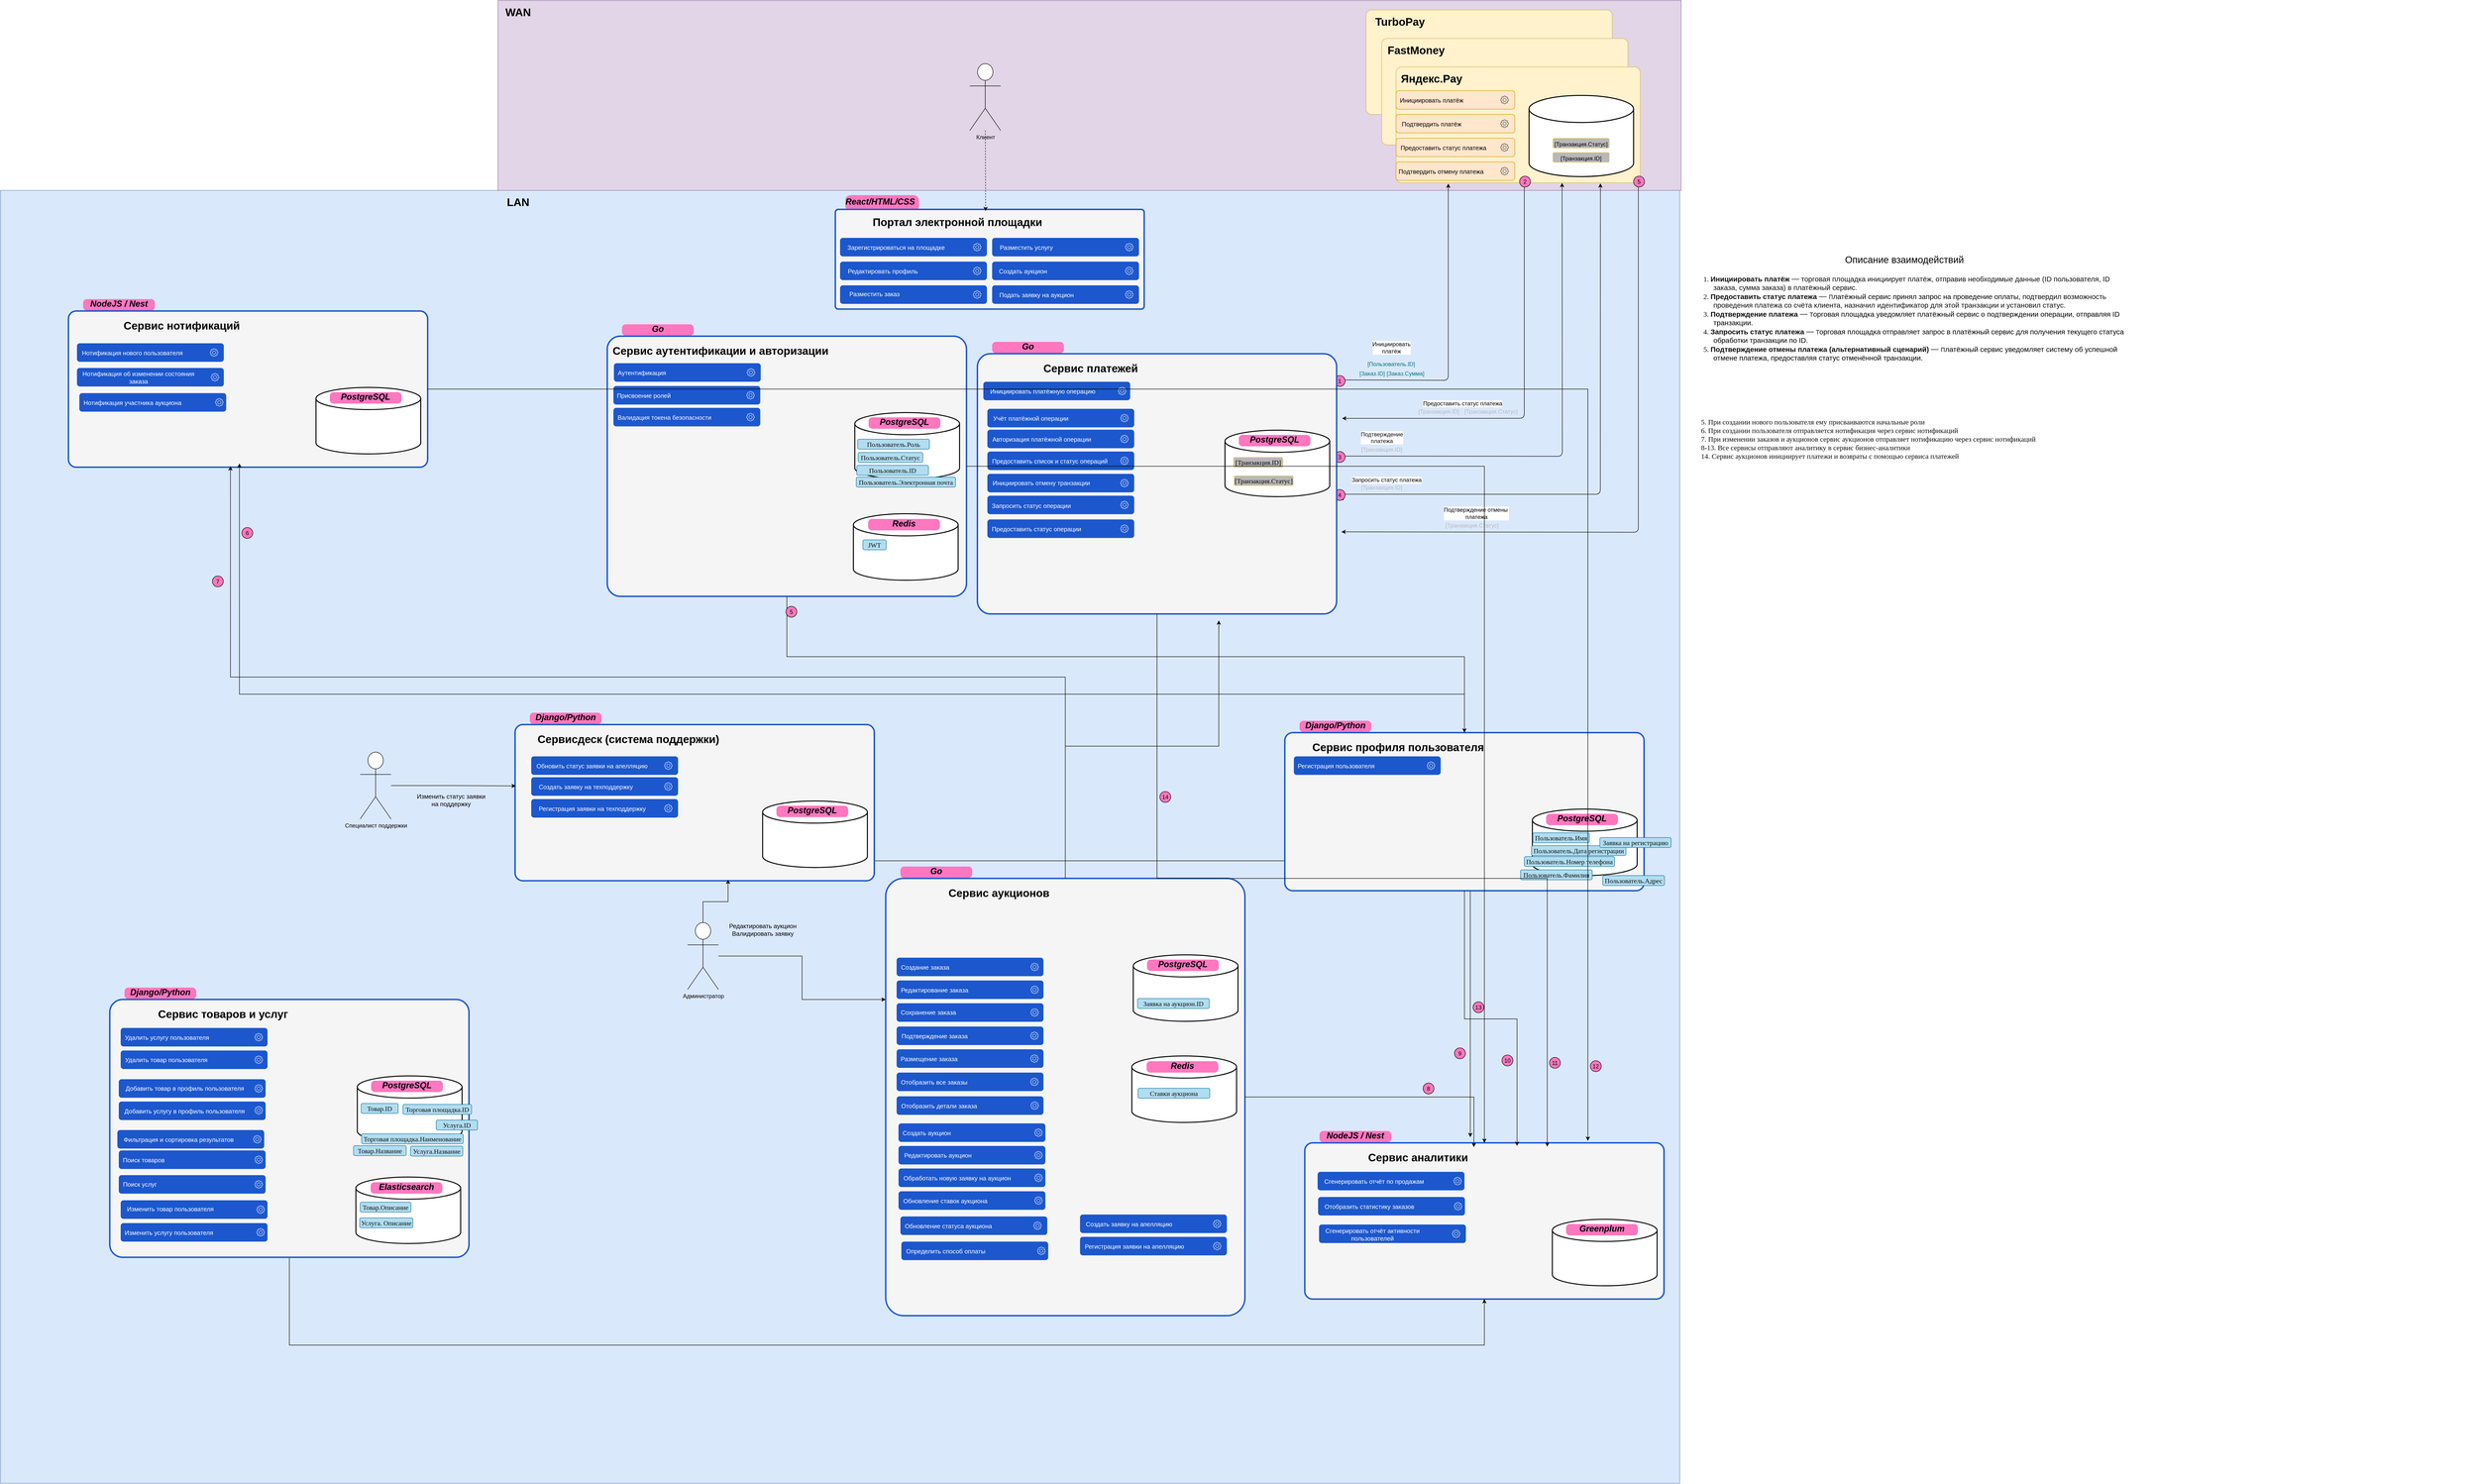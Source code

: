 <mxfile version="24.7.12">
  <diagram name="DF" id="BleSmaJVXqo2yb7Co1eL">
    <mxGraphModel dx="16155" dy="5555" grid="0" gridSize="10" guides="0" tooltips="0" connect="1" arrows="1" fold="1" page="0" pageScale="1" pageWidth="827" pageHeight="1169" math="0" shadow="0">
      <root>
        <mxCell id="0" />
        <mxCell id="1" parent="0" />
        <mxCell id="DGMLi5cMO5foJzpUdNS9-1" value="" style="rounded=0;whiteSpace=wrap;html=1;fillColor=#dae8fc;strokeColor=#6c8ebf;" vertex="1" parent="1">
          <mxGeometry x="-117" y="1984" width="3534" height="2723" as="geometry" />
        </mxCell>
        <mxCell id="DGMLi5cMO5foJzpUdNS9-5" value="" style="group" vertex="1" connectable="0" parent="1">
          <mxGeometry x="1661" y="1981" width="155" height="49" as="geometry" />
        </mxCell>
        <mxCell id="DGMLi5cMO5foJzpUdNS9-6" value="&lt;p style=&quot;margin: 0px 0px 0px 13px; text-indent: -13px; font-variant-numeric: normal; font-variant-east-asian: normal; font-variant-alternates: normal; font-kerning: auto; font-optical-sizing: auto; font-feature-settings: normal; font-variation-settings: normal; font-variant-position: normal; font-stretch: normal; font-size: 14px; line-height: normal; color: rgb(14, 14, 14); text-align: start;&quot; class=&quot;p1&quot;&gt;&lt;br&gt;&lt;/p&gt;" style="rounded=1;whiteSpace=wrap;html=1;fillColor=#FF77BF;strokeColor=none;arcSize=33;" vertex="1" parent="DGMLi5cMO5foJzpUdNS9-5">
          <mxGeometry y="13" width="155" height="34" as="geometry" />
        </mxCell>
        <mxCell id="DGMLi5cMO5foJzpUdNS9-7" value="&lt;font style=&quot;font-size: 18px;&quot;&gt;&lt;i&gt;React/HTML/CSS&lt;/i&gt;&lt;/font&gt;" style="text;html=1;align=center;verticalAlign=middle;whiteSpace=wrap;rounded=1;shadow=0;fontSize=23;fontStyle=1" vertex="1" parent="DGMLi5cMO5foJzpUdNS9-5">
          <mxGeometry x="29" width="89" height="49" as="geometry" />
        </mxCell>
        <mxCell id="DGMLi5cMO5foJzpUdNS9-8" value="" style="rounded=0;whiteSpace=wrap;html=1;fillColor=#e1d5e7;strokeColor=#9673a6;movable=1;resizable=1;rotatable=1;deletable=1;editable=1;locked=0;connectable=1;" vertex="1" parent="1">
          <mxGeometry x="930" y="1584" width="2490" height="400" as="geometry" />
        </mxCell>
        <mxCell id="DGMLi5cMO5foJzpUdNS9-9" value="" style="group" vertex="1" connectable="0" parent="1">
          <mxGeometry x="2740" y="1604" width="535" height="220" as="geometry" />
        </mxCell>
        <mxCell id="DGMLi5cMO5foJzpUdNS9-10" value="" style="rounded=1;whiteSpace=wrap;html=1;arcSize=5;fillColor=#fff2cc;strokeColor=#d6b656;" vertex="1" parent="DGMLi5cMO5foJzpUdNS9-9">
          <mxGeometry x="17" width="518" height="220" as="geometry" />
        </mxCell>
        <mxCell id="DGMLi5cMO5foJzpUdNS9-11" value="TurboPay" style="text;html=1;align=center;verticalAlign=middle;whiteSpace=wrap;rounded=1;shadow=0;fontSize=23;fontStyle=1" vertex="1" parent="DGMLi5cMO5foJzpUdNS9-9">
          <mxGeometry width="177" height="49" as="geometry" />
        </mxCell>
        <mxCell id="DGMLi5cMO5foJzpUdNS9-12" value="" style="group" vertex="1" connectable="0" parent="1">
          <mxGeometry x="2790" y="1664" width="518" height="224" as="geometry" />
        </mxCell>
        <mxCell id="DGMLi5cMO5foJzpUdNS9-13" value="" style="rounded=1;whiteSpace=wrap;html=1;arcSize=5;fillColor=#fff2cc;strokeColor=#d6b656;" vertex="1" parent="DGMLi5cMO5foJzpUdNS9-12">
          <mxGeometry width="518" height="224" as="geometry" />
        </mxCell>
        <mxCell id="DGMLi5cMO5foJzpUdNS9-14" value="FastMoney" style="text;html=1;align=center;verticalAlign=middle;whiteSpace=wrap;rounded=1;shadow=0;fontSize=23;fontStyle=1" vertex="1" parent="DGMLi5cMO5foJzpUdNS9-12">
          <mxGeometry x="2" width="141" height="49" as="geometry" />
        </mxCell>
        <mxCell id="DGMLi5cMO5foJzpUdNS9-15" value="" style="group" vertex="1" connectable="0" parent="1">
          <mxGeometry x="2820" y="1724" width="514" height="244" as="geometry" />
        </mxCell>
        <mxCell id="DGMLi5cMO5foJzpUdNS9-16" value="" style="rounded=1;whiteSpace=wrap;html=1;arcSize=5;fillColor=#fff2cc;strokeColor=#d6b656;" vertex="1" parent="DGMLi5cMO5foJzpUdNS9-15">
          <mxGeometry width="514" height="244" as="geometry" />
        </mxCell>
        <mxCell id="DGMLi5cMO5foJzpUdNS9-17" value="Яндекс.Pay" style="text;html=1;align=center;verticalAlign=middle;whiteSpace=wrap;rounded=1;shadow=0;fontSize=23;fontStyle=1" vertex="1" parent="DGMLi5cMO5foJzpUdNS9-15">
          <mxGeometry width="150" height="49" as="geometry" />
        </mxCell>
        <mxCell id="DGMLi5cMO5foJzpUdNS9-43" value="Администратор" style="shape=umlActor;verticalLabelPosition=bottom;verticalAlign=top;html=1;outlineConnect=0;rounded=1;" vertex="1" parent="1">
          <mxGeometry x="1329" y="3526" width="65" height="141" as="geometry" />
        </mxCell>
        <mxCell id="DGMLi5cMO5foJzpUdNS9-45" value="WAN" style="text;html=1;align=center;verticalAlign=middle;whiteSpace=wrap;rounded=1;shadow=0;fontSize=23;fontStyle=1" vertex="1" parent="1">
          <mxGeometry x="930" y="1584" width="85" height="49" as="geometry" />
        </mxCell>
        <mxCell id="DGMLi5cMO5foJzpUdNS9-46" value="LAN" style="text;html=1;align=center;verticalAlign=middle;whiteSpace=wrap;rounded=1;shadow=0;fontSize=23;fontStyle=1" vertex="1" parent="1">
          <mxGeometry x="930" y="1984" width="85" height="49" as="geometry" />
        </mxCell>
        <mxCell id="DGMLi5cMO5foJzpUdNS9-47" value="" style="endArrow=classic;html=1;rounded=1;curved=0;entryX=1.001;entryY=0.222;entryDx=0;entryDy=0;entryPerimeter=0;" edge="1" parent="1">
          <mxGeometry width="50" height="50" relative="1" as="geometry">
            <mxPoint x="3090" y="1974" as="sourcePoint" />
            <mxPoint x="2706.451" y="2464.162" as="targetPoint" />
            <Array as="points">
              <mxPoint x="3090" y="2464" />
            </Array>
          </mxGeometry>
        </mxCell>
        <mxCell id="DGMLi5cMO5foJzpUdNS9-48" value="&lt;p style=&quot;margin: 0px 0px 0px 21px; text-indent: -21px; font-variant-numeric: normal; font-variant-east-asian: normal; font-variant-alternates: normal; font-kerning: auto; font-optical-sizing: auto; font-feature-settings: normal; font-variation-settings: normal; font-variant-position: normal; font-stretch: normal; line-height: normal; color: rgb(14, 14, 14); text-align: start; text-wrap: wrap;&quot; class=&quot;p1&quot;&gt;&lt;font style=&quot;font-size: 12px;&quot; face=&quot;Helvetica&quot;&gt;Подтверждение платежа&lt;/font&gt;&lt;/p&gt;" style="edgeLabel;html=1;align=center;verticalAlign=middle;resizable=0;points=[];rounded=1;" vertex="1" connectable="0" parent="DGMLi5cMO5foJzpUdNS9-47">
          <mxGeometry x="0.194" y="1" relative="1" as="geometry">
            <mxPoint x="-269" y="39" as="offset" />
          </mxGeometry>
        </mxCell>
        <mxCell id="DGMLi5cMO5foJzpUdNS9-49" value="" style="endArrow=classic;html=1;rounded=1;exitX=1.001;exitY=0.325;exitDx=0;exitDy=0;exitPerimeter=0;curved=0;entryX=0.68;entryY=1.001;entryDx=0;entryDy=0;entryPerimeter=0;" edge="1" parent="1" target="DGMLi5cMO5foJzpUdNS9-16">
          <mxGeometry width="50" height="50" relative="1" as="geometry">
            <mxPoint x="2706.451" y="2543.575" as="sourcePoint" />
            <mxPoint x="3170" y="2164" as="targetPoint" />
            <Array as="points">
              <mxPoint x="3170" y="2544" />
            </Array>
          </mxGeometry>
        </mxCell>
        <mxCell id="DGMLi5cMO5foJzpUdNS9-50" value="&lt;font style=&quot;font-size: 12px;&quot;&gt;Предоставить статус платежа&lt;/font&gt;" style="edgeLabel;html=1;align=center;verticalAlign=middle;resizable=0;points=[];rounded=1;" vertex="1" connectable="0" parent="DGMLi5cMO5foJzpUdNS9-49">
          <mxGeometry x="0.194" y="1" relative="1" as="geometry">
            <mxPoint x="-209" y="46" as="offset" />
          </mxGeometry>
        </mxCell>
        <mxCell id="DGMLi5cMO5foJzpUdNS9-51" value="" style="endArrow=classic;html=1;rounded=1;curved=0;entryX=1;entryY=0.532;entryDx=0;entryDy=0;entryPerimeter=0;" edge="1" parent="1">
          <mxGeometry width="50" height="50" relative="1" as="geometry">
            <mxPoint x="3330" y="1974" as="sourcePoint" />
            <mxPoint x="2705.0" y="2703.172" as="targetPoint" />
            <Array as="points">
              <mxPoint x="3330" y="2704" />
            </Array>
          </mxGeometry>
        </mxCell>
        <mxCell id="DGMLi5cMO5foJzpUdNS9-52" value="&lt;font style=&quot;font-size: 12px;&quot;&gt;Подтверждение отмены&amp;nbsp;&lt;/font&gt;&lt;div&gt;&lt;font style=&quot;font-size: 12px;&quot;&gt;платежа&lt;/font&gt;&lt;/div&gt;" style="edgeLabel;html=1;align=center;verticalAlign=middle;resizable=0;points=[];rounded=1;" vertex="1" connectable="0" parent="DGMLi5cMO5foJzpUdNS9-51">
          <mxGeometry x="0.194" y="1" relative="1" as="geometry">
            <mxPoint x="-262" y="-41" as="offset" />
          </mxGeometry>
        </mxCell>
        <mxCell id="DGMLi5cMO5foJzpUdNS9-53" value="" style="endArrow=classic;html=1;rounded=1;exitX=1;exitY=0.117;exitDx=0;exitDy=0;exitPerimeter=0;curved=0;entryX=0.214;entryY=1.007;entryDx=0;entryDy=0;entryPerimeter=0;" edge="1" parent="1" target="DGMLi5cMO5foJzpUdNS9-16">
          <mxGeometry width="50" height="50" relative="1" as="geometry">
            <mxPoint x="2705.0" y="2383.207" as="sourcePoint" />
            <mxPoint x="2925" y="2005" as="targetPoint" />
            <Array as="points">
              <mxPoint x="2930" y="2384" />
            </Array>
          </mxGeometry>
        </mxCell>
        <mxCell id="DGMLi5cMO5foJzpUdNS9-54" value="&lt;span style=&quot;text-wrap: wrap;&quot;&gt;&lt;font style=&quot;font-size: 12px;&quot;&gt;Инициировать платёж&lt;/font&gt;&lt;/span&gt;" style="edgeLabel;html=1;align=center;verticalAlign=middle;resizable=0;points=[];rounded=1;" vertex="1" connectable="0" parent="DGMLi5cMO5foJzpUdNS9-53">
          <mxGeometry x="0.194" y="1" relative="1" as="geometry">
            <mxPoint x="-119" y="87" as="offset" />
          </mxGeometry>
        </mxCell>
        <mxCell id="DGMLi5cMO5foJzpUdNS9-55" value="&lt;font style=&quot;font-size: 12px;&quot;&gt;[Транзакция.ID]&lt;/font&gt;" style="text;html=1;align=center;verticalAlign=middle;whiteSpace=wrap;rounded=1;fontSize=13;labelBackgroundColor=none;fontColor=#B8B8B8;" vertex="1" parent="1">
          <mxGeometry x="2860" y="2434" width="100" height="30" as="geometry" />
        </mxCell>
        <mxCell id="DGMLi5cMO5foJzpUdNS9-56" value="&lt;font style=&quot;font-size: 12px;&quot;&gt;[Транзакция.Статус]&lt;/font&gt;" style="text;html=1;align=center;verticalAlign=middle;whiteSpace=wrap;rounded=1;fontSize=13;labelBackgroundColor=none;fontColor=#B8B8B8;" vertex="1" parent="1">
          <mxGeometry x="2940" y="2434" width="160" height="30" as="geometry" />
        </mxCell>
        <mxCell id="DGMLi5cMO5foJzpUdNS9-57" value="&lt;font style=&quot;font-size: 12px;&quot;&gt;[Пользователь.ID]&lt;/font&gt;" style="text;html=1;align=center;verticalAlign=middle;whiteSpace=wrap;rounded=1;fontSize=13;labelBackgroundColor=none;fontColor=#007575;" vertex="1" parent="1">
          <mxGeometry x="2730" y="2334" width="160" height="30" as="geometry" />
        </mxCell>
        <mxCell id="DGMLi5cMO5foJzpUdNS9-58" value="&lt;font style=&quot;font-size: 12px;&quot;&gt;[Заказ.ID]&lt;/font&gt;" style="text;html=1;align=center;verticalAlign=middle;whiteSpace=wrap;rounded=1;fontSize=13;labelBackgroundColor=none;fontColor=#007575;" vertex="1" parent="1">
          <mxGeometry x="2690" y="2354" width="160" height="30" as="geometry" />
        </mxCell>
        <mxCell id="DGMLi5cMO5foJzpUdNS9-59" value="&lt;font style=&quot;font-size: 12px;&quot;&gt;[Заказ.Сумма]&lt;/font&gt;" style="text;html=1;align=center;verticalAlign=middle;whiteSpace=wrap;rounded=1;fontSize=13;labelBackgroundColor=none;fontColor=#007575;" vertex="1" parent="1">
          <mxGeometry x="2760" y="2354" width="160" height="30" as="geometry" />
        </mxCell>
        <mxCell id="DGMLi5cMO5foJzpUdNS9-60" value="&lt;font style=&quot;font-size: 12px;&quot;&gt;[Транзакция.ID]&lt;/font&gt;" style="text;html=1;align=center;verticalAlign=middle;whiteSpace=wrap;rounded=1;fontSize=13;labelBackgroundColor=none;fontColor=#B8B8B8;" vertex="1" parent="1">
          <mxGeometry x="2740" y="2514" width="100" height="30" as="geometry" />
        </mxCell>
        <mxCell id="DGMLi5cMO5foJzpUdNS9-61" value="" style="endArrow=classic;html=1;rounded=1;exitX=1;exitY=0.429;exitDx=0;exitDy=0;exitPerimeter=0;curved=0;entryX=0.837;entryY=1.005;entryDx=0;entryDy=0;entryPerimeter=0;" edge="1" parent="1" source="DGMLi5cMO5foJzpUdNS9-69" target="DGMLi5cMO5foJzpUdNS9-16">
          <mxGeometry width="50" height="50" relative="1" as="geometry">
            <mxPoint x="2710" y="2628" as="sourcePoint" />
            <mxPoint x="3174" y="2244" as="targetPoint" />
            <Array as="points">
              <mxPoint x="3250" y="2624" />
            </Array>
          </mxGeometry>
        </mxCell>
        <mxCell id="DGMLi5cMO5foJzpUdNS9-62" value="&lt;font style=&quot;font-size: 12px;&quot;&gt;Запросить статус платежа&lt;/font&gt;" style="edgeLabel;html=1;align=center;verticalAlign=middle;resizable=0;points=[];rounded=1;" vertex="1" connectable="0" parent="DGMLi5cMO5foJzpUdNS9-61">
          <mxGeometry x="-0.441" y="-1" relative="1" as="geometry">
            <mxPoint x="-246" y="-31" as="offset" />
          </mxGeometry>
        </mxCell>
        <mxCell id="DGMLi5cMO5foJzpUdNS9-63" value="&lt;font style=&quot;font-size: 12px;&quot;&gt;[Транзакция.ID]&lt;/font&gt;" style="text;html=1;align=center;verticalAlign=middle;whiteSpace=wrap;rounded=1;fontSize=13;labelBackgroundColor=none;fontColor=#B8B8B8;" vertex="1" parent="1">
          <mxGeometry x="2740" y="2594" width="100" height="30" as="geometry" />
        </mxCell>
        <mxCell id="DGMLi5cMO5foJzpUdNS9-64" value="&lt;font style=&quot;font-size: 12px;&quot;&gt;[Транзакция.Статус]&lt;/font&gt;" style="text;html=1;align=center;verticalAlign=middle;whiteSpace=wrap;rounded=1;fontSize=13;labelBackgroundColor=none;fontColor=#B8B8B8;" vertex="1" parent="1">
          <mxGeometry x="2900" y="2674" width="160" height="30" as="geometry" />
        </mxCell>
        <mxCell id="DGMLi5cMO5foJzpUdNS9-65" value="1" style="ellipse;whiteSpace=wrap;html=1;aspect=fixed;rounded=1;fillColor=#FF77BF;" vertex="1" parent="1">
          <mxGeometry x="2690" y="2374" width="23" height="23" as="geometry" />
        </mxCell>
        <mxCell id="DGMLi5cMO5foJzpUdNS9-66" value="2" style="ellipse;whiteSpace=wrap;html=1;aspect=fixed;rounded=1;fillColor=#FF77BF;" vertex="1" parent="1">
          <mxGeometry x="3080" y="1954" width="23" height="23" as="geometry" />
        </mxCell>
        <mxCell id="DGMLi5cMO5foJzpUdNS9-67" value="3" style="ellipse;whiteSpace=wrap;html=1;aspect=fixed;rounded=1;fillColor=#ff77bf;" vertex="1" parent="1">
          <mxGeometry x="2690" y="2534" width="23" height="23" as="geometry" />
        </mxCell>
        <mxCell id="DGMLi5cMO5foJzpUdNS9-68" value="" style="endArrow=classic;html=1;rounded=1;exitX=1;exitY=0.429;exitDx=0;exitDy=0;exitPerimeter=0;curved=0;entryX=0.837;entryY=1.005;entryDx=0;entryDy=0;entryPerimeter=0;" edge="1" parent="1" target="DGMLi5cMO5foJzpUdNS9-69">
          <mxGeometry width="50" height="50" relative="1" as="geometry">
            <mxPoint x="2705.0" y="2623.759" as="sourcePoint" />
            <mxPoint x="3250" y="2159" as="targetPoint" />
            <Array as="points" />
          </mxGeometry>
        </mxCell>
        <mxCell id="DGMLi5cMO5foJzpUdNS9-69" value="4" style="ellipse;whiteSpace=wrap;html=1;aspect=fixed;rounded=1;fillColor=#FF77BF;" vertex="1" parent="1">
          <mxGeometry x="2690" y="2614" width="23" height="23" as="geometry" />
        </mxCell>
        <mxCell id="DGMLi5cMO5foJzpUdNS9-70" value="5" style="ellipse;whiteSpace=wrap;html=1;aspect=fixed;rounded=1;fillColor=#FF77BF;" vertex="1" parent="1">
          <mxGeometry x="3320" y="1954" width="23" height="23" as="geometry" />
        </mxCell>
        <mxCell id="DGMLi5cMO5foJzpUdNS9-71" value="" style="strokeWidth=2;html=1;shape=mxgraph.flowchart.database;whiteSpace=wrap;rounded=1;movable=1;resizable=1;rotatable=1;deletable=1;editable=1;locked=0;connectable=1;" vertex="1" parent="1">
          <mxGeometry x="3100" y="1784" width="220" height="171" as="geometry" />
        </mxCell>
        <mxCell id="DGMLi5cMO5foJzpUdNS9-74" value="&lt;p style=&quot;margin: 0px 0px 0px 13px; text-indent: -13px; font-variant-numeric: normal; font-variant-east-asian: normal; font-variant-alternates: normal; font-kerning: auto; font-optical-sizing: auto; font-feature-settings: normal; font-variation-settings: normal; font-variant-position: normal; font-stretch: normal; font-size: 14px; line-height: normal; text-align: start;&quot; class=&quot;p1&quot;&gt;&lt;span style=&quot;font-size: 12px; text-align: center; text-indent: 0px;&quot;&gt;[Транзакция.Статус]&lt;/span&gt;&lt;br&gt;&lt;/p&gt;" style="rounded=1;whiteSpace=wrap;html=1;fillColor=#B8B8B8;strokeColor=#FFD966;" vertex="1" parent="1">
          <mxGeometry x="3150" y="1874" width="119" height="21" as="geometry" />
        </mxCell>
        <mxCell id="DGMLi5cMO5foJzpUdNS9-75" value="&lt;p style=&quot;margin: 0px 0px 0px 13px; text-indent: -13px; font-variant-numeric: normal; font-variant-east-asian: normal; font-variant-alternates: normal; font-kerning: auto; font-optical-sizing: auto; font-feature-settings: normal; font-variation-settings: normal; font-variant-position: normal; font-stretch: normal; font-size: 14px; line-height: normal; text-align: start;&quot; class=&quot;p1&quot;&gt;&lt;span style=&quot;font-size: 12px; text-align: center; text-indent: 0px;&quot;&gt;[Транзакция.ID]&lt;/span&gt;&lt;br&gt;&lt;/p&gt;" style="rounded=1;whiteSpace=wrap;html=1;fillColor=#B8B8B8;strokeColor=#FFD966;" vertex="1" parent="1">
          <mxGeometry x="3150" y="1904" width="119" height="21" as="geometry" />
        </mxCell>
        <mxCell id="DGMLi5cMO5foJzpUdNS9-76" value="Редактировать аукцион&lt;div&gt;Валидировать заявку&lt;/div&gt;" style="text;html=1;align=center;verticalAlign=middle;whiteSpace=wrap;rounded=1;fontSize=13;" vertex="1" parent="1">
          <mxGeometry x="1366" y="3526" width="243" height="30" as="geometry" />
        </mxCell>
        <mxCell id="DGMLi5cMO5foJzpUdNS9-77" value="Специалист поддержки" style="shape=umlActor;verticalLabelPosition=bottom;verticalAlign=top;html=1;outlineConnect=0;rounded=1;" vertex="1" parent="1">
          <mxGeometry x="640" y="3167" width="65" height="141" as="geometry" />
        </mxCell>
        <mxCell id="DGMLi5cMO5foJzpUdNS9-79" value="&lt;div&gt;Изменить статус заявки&lt;/div&gt;&lt;div&gt;на поддержку&lt;/div&gt;" style="text;html=1;align=center;verticalAlign=middle;whiteSpace=wrap;rounded=1;fontSize=13;" vertex="1" parent="1">
          <mxGeometry x="710" y="3253" width="243" height="30" as="geometry" />
        </mxCell>
        <mxCell id="DGMLi5cMO5foJzpUdNS9-80" value="" style="rounded=1;whiteSpace=wrap;html=1;arcSize=3;fillColor=#f5f5f5;strokeColor=#1C57CD;strokeWidth=3;align=center;verticalAlign=middle;fontFamily=Helvetica;fontSize=12;fontColor=#333333;resizable=1;" vertex="1" parent="1">
          <mxGeometry x="1640" y="2024" width="650" height="210" as="geometry" />
        </mxCell>
        <mxCell id="DGMLi5cMO5foJzpUdNS9-81" value="Портал электронной площадки" style="text;html=1;align=center;verticalAlign=middle;whiteSpace=wrap;rounded=1;shadow=0;fontSize=23;fontStyle=1" vertex="1" parent="1">
          <mxGeometry x="1707" y="2026" width="380" height="49" as="geometry" />
        </mxCell>
        <mxCell id="DGMLi5cMO5foJzpUdNS9-91" value="Клиент" style="shape=umlActor;verticalLabelPosition=bottom;verticalAlign=top;html=1;outlineConnect=0;rounded=1;" vertex="1" parent="1">
          <mxGeometry x="1923" y="1717" width="65" height="141" as="geometry" />
        </mxCell>
        <mxCell id="DGMLi5cMO5foJzpUdNS9-92" value="" style="endArrow=classic;html=1;rounded=1;dashed=1;entryX=0.727;entryY=0.031;entryDx=0;entryDy=0;entryPerimeter=0;fontSize=12;" edge="1" parent="1" source="DGMLi5cMO5foJzpUdNS9-91">
          <mxGeometry width="50" height="50" relative="1" as="geometry">
            <mxPoint x="1955" y="1764" as="sourcePoint" />
            <mxPoint x="1956.26" y="2027.519" as="targetPoint" />
            <Array as="points" />
          </mxGeometry>
        </mxCell>
        <mxCell id="DGMLi5cMO5foJzpUdNS9-95" value="&lt;h1 style=&quot;margin-top: 0px; font-size: 15px;&quot;&gt;&lt;p class=&quot;p1&quot; style=&quot;margin: 0px 0px 0px 21px; text-indent: -21px; font-variant-numeric: normal; font-variant-east-asian: normal; font-variant-alternates: normal; font-kerning: auto; font-optical-sizing: auto; font-feature-settings: normal; font-variation-settings: normal; font-variant-position: normal; font-stretch: normal; font-size: 15px; line-height: normal; color: rgb(14, 14, 14);&quot;&gt;&lt;span class=&quot;s1&quot; style=&quot;font-weight: 400; font-variant-numeric: normal; font-variant-east-asian: normal; font-variant-alternates: normal; font-kerning: auto; font-optical-sizing: auto; font-feature-settings: normal; font-variation-settings: normal; font-variant-position: normal; font-stretch: normal; line-height: normal; font-family: &amp;quot;Times New Roman&amp;quot;; font-size: 15px;&quot;&gt;1.&amp;nbsp;&lt;/span&gt;&lt;b style=&quot;font-size: 15px;&quot;&gt;Инициировать платёж&lt;/b&gt;&lt;b style=&quot;font-weight: 400; font-size: 15px;&quot;&gt;&amp;nbsp;&lt;/b&gt;&lt;span style=&quot;background-color: initial; color: rgb(51, 51, 51); font-family: &amp;quot;YS Text&amp;quot;, -apple-system, BlinkMacSystemFont, Arial, Helvetica, sans-serif; font-size: 16px; font-weight: 400;&quot;&gt;—&lt;/span&gt;&lt;span style=&quot;background-color: initial; color: rgb(0, 0, 0); font-weight: normal;&quot;&gt;&amp;nbsp;т&lt;/span&gt;&lt;span style=&quot;background-color: initial; font-weight: 400;&quot;&gt;орговая площадка инициирует платёж, отправив необходимые данные (ID пользователя, ID заказа, сумма заказа) в платёжный сервис.&lt;/span&gt;&lt;/p&gt;&lt;p class=&quot;p1&quot; style=&quot;margin: 0px 0px 0px 21px; text-indent: -21px; font-variant-numeric: normal; font-variant-east-asian: normal; font-variant-alternates: normal; font-kerning: auto; font-optical-sizing: auto; font-feature-settings: normal; font-variation-settings: normal; font-variant-position: normal; font-weight: 400; font-stretch: normal; font-size: 15px; line-height: normal; color: rgb(14, 14, 14);&quot;&gt;&lt;span class=&quot;s1&quot; style=&quot;font-variant-numeric: normal; font-variant-east-asian: normal; font-variant-alternates: normal; font-kerning: auto; font-optical-sizing: auto; font-feature-settings: normal; font-variation-settings: normal; font-variant-position: normal; font-stretch: normal; line-height: normal; font-family: &amp;quot;Times New Roman&amp;quot;; font-size: 15px;&quot;&gt;2.&amp;nbsp;&lt;/span&gt;&lt;b style=&quot;font-size: 15px;&quot;&gt;Предоставить статус платежа&amp;nbsp;&lt;/b&gt;&lt;span style=&quot;background-color: initial; color: rgb(51, 51, 51); font-family: &amp;quot;YS Text&amp;quot;, -apple-system, BlinkMacSystemFont, Arial, Helvetica, sans-serif; font-size: 16px;&quot;&gt;— п&lt;/span&gt;&lt;span style=&quot;background-color: initial; color: rgb(0, 0, 0);&quot;&gt;латё&lt;/span&gt;&lt;span style=&quot;background-color: initial; color: rgb(0, 0, 0);&quot;&gt;жный сервис принял запрос на проведение оплаты,&lt;/span&gt;&lt;span style=&quot;background-color: initial;&quot; class=&quot;Apple-converted-space&quot;&gt;&amp;nbsp;&lt;/span&gt;&lt;span style=&quot;background-color: initial;&quot;&gt;подтвердил возможность проведения платежа со счёта клиента, назначил идентификатор для этой транзакции и установил статус.&lt;/span&gt;&lt;/p&gt;&lt;p class=&quot;p1&quot; style=&quot;margin: 0px 0px 0px 21px; text-indent: -21px; font-variant-numeric: normal; font-variant-east-asian: normal; font-variant-alternates: normal; font-kerning: auto; font-optical-sizing: auto; font-feature-settings: normal; font-variation-settings: normal; font-variant-position: normal; font-weight: 400; font-stretch: normal; font-size: 15px; line-height: normal; color: rgb(14, 14, 14);&quot;&gt;&lt;span class=&quot;s1&quot; style=&quot;font-variant-numeric: normal; font-variant-east-asian: normal; font-variant-alternates: normal; font-kerning: auto; font-optical-sizing: auto; font-feature-settings: normal; font-variation-settings: normal; font-variant-position: normal; font-stretch: normal; line-height: normal; font-family: &amp;quot;Times New Roman&amp;quot;; font-size: 15px;&quot;&gt;3.&amp;nbsp;&lt;/span&gt;&lt;b style=&quot;font-size: 15px;&quot;&gt;Подтверждение платежа&amp;nbsp;&lt;/b&gt;&lt;span style=&quot;background-color: initial; color: rgb(51, 51, 51); font-family: &amp;quot;YS Text&amp;quot;, -apple-system, BlinkMacSystemFont, Arial, Helvetica, sans-serif; font-size: 16px;&quot;&gt;— т&lt;/span&gt;&lt;span style=&quot;background-color: initial; color: rgb(0, 0, 0);&quot;&gt;орговая площадка уведомляет платёжный сервис о подтверждении операции, отправляя ID транзакции.&lt;/span&gt;&lt;/p&gt;&lt;p class=&quot;p1&quot; style=&quot;margin: 0px 0px 0px 21px; text-indent: -21px; font-variant-numeric: normal; font-variant-east-asian: normal; font-variant-alternates: normal; font-kerning: auto; font-optical-sizing: auto; font-feature-settings: normal; font-variation-settings: normal; font-variant-position: normal; font-weight: 400; font-stretch: normal; font-size: 15px; line-height: normal; color: rgb(14, 14, 14);&quot;&gt;&lt;span class=&quot;s1&quot; style=&quot;font-variant-numeric: normal; font-variant-east-asian: normal; font-variant-alternates: normal; font-kerning: auto; font-optical-sizing: auto; font-feature-settings: normal; font-variation-settings: normal; font-variant-position: normal; font-stretch: normal; line-height: normal; font-family: &amp;quot;Times New Roman&amp;quot;; font-size: 15px;&quot;&gt;4.&amp;nbsp;&lt;/span&gt;&lt;b style=&quot;font-size: 15px;&quot;&gt;Запросить статус платежа&lt;/b&gt;&amp;nbsp;&lt;span style=&quot;background-color: initial; color: rgb(51, 51, 51); font-family: &amp;quot;YS Text&amp;quot;, -apple-system, BlinkMacSystemFont, Arial, Helvetica, sans-serif; font-size: 16px;&quot;&gt;— т&lt;/span&gt;&lt;span style=&quot;background-color: initial; color: rgb(0, 0, 0);&quot;&gt;орговая площадка отправляет запрос в платёжный сервис для получения текущего статуса обработки транзакции по ID.&lt;/span&gt;&lt;/p&gt;&lt;p class=&quot;p1&quot; style=&quot;margin: 0px 0px 0px 21px; text-indent: -21px; font-variant-numeric: normal; font-variant-east-asian: normal; font-variant-alternates: normal; font-kerning: auto; font-optical-sizing: auto; font-feature-settings: normal; font-variation-settings: normal; font-variant-position: normal; font-weight: 400; font-stretch: normal; font-size: 15px; line-height: normal; color: rgb(14, 14, 14);&quot;&gt;&lt;span class=&quot;s1&quot; style=&quot;font-variant-numeric: normal; font-variant-east-asian: normal; font-variant-alternates: normal; font-kerning: auto; font-optical-sizing: auto; font-feature-settings: normal; font-variation-settings: normal; font-variant-position: normal; font-stretch: normal; line-height: normal; font-family: &amp;quot;Times New Roman&amp;quot;; font-size: 15px;&quot;&gt;5.&amp;nbsp;&lt;/span&gt;&lt;b style=&quot;font-size: 15px;&quot;&gt;Подтверждение отмены платежа (альтернативный сценарий)&amp;nbsp;&lt;/b&gt;&lt;span style=&quot;background-color: initial; color: rgb(51, 51, 51); font-family: &amp;quot;YS Text&amp;quot;, -apple-system, BlinkMacSystemFont, Arial, Helvetica, sans-serif; font-size: 16px;&quot;&gt;— п&lt;/span&gt;&lt;span style=&quot;background-color: initial; color: rgb(0, 0, 0);&quot;&gt;латёжный сервис уведомляет систему об успешной отмене платежа, предоставляя статус отменённой транзакции.&lt;/span&gt;&lt;/p&gt;&lt;/h1&gt;" style="text;html=1;whiteSpace=wrap;overflow=hidden;rounded=0;fontSize=15;" vertex="1" parent="1">
          <mxGeometry x="3465" y="2153" width="904" height="189" as="geometry" />
        </mxCell>
        <mxCell id="DGMLi5cMO5foJzpUdNS9-96" value="&lt;font style=&quot;font-size: 20px;&quot;&gt;Описание взаимодействий&lt;/font&gt;" style="text;html=1;align=center;verticalAlign=middle;whiteSpace=wrap;rounded=0;" vertex="1" parent="1">
          <mxGeometry x="3735" y="2114" width="310" height="30" as="geometry" />
        </mxCell>
        <mxCell id="DGMLi5cMO5foJzpUdNS9-102" value="" style="group" vertex="1" connectable="0" parent="1">
          <mxGeometry x="1650" y="2084" width="309" height="39" as="geometry" />
        </mxCell>
        <mxCell id="DGMLi5cMO5foJzpUdNS9-103" value="" style="group" vertex="1" connectable="0" parent="DGMLi5cMO5foJzpUdNS9-102">
          <mxGeometry width="309" height="39" as="geometry" />
        </mxCell>
        <mxCell id="DGMLi5cMO5foJzpUdNS9-104" value="" style="rounded=1;whiteSpace=wrap;html=1;fillColor=#1C57CD;strokeColor=none;" vertex="1" parent="DGMLi5cMO5foJzpUdNS9-103">
          <mxGeometry width="309" height="39" as="geometry" />
        </mxCell>
        <mxCell id="DGMLi5cMO5foJzpUdNS9-105" value="" style="sketch=0;outlineConnect=0;fontColor=#FFFFFF;gradientColor=none;fillColor=#FFFFFF;strokeColor=none;dashed=0;verticalLabelPosition=bottom;verticalAlign=top;align=center;html=1;fontSize=12;fontStyle=0;aspect=fixed;pointerEvents=1;shape=mxgraph.aws4.gear;rounded=1;" vertex="1" parent="DGMLi5cMO5foJzpUdNS9-103">
          <mxGeometry x="280" y="11" width="17" height="17" as="geometry" />
        </mxCell>
        <mxCell id="DGMLi5cMO5foJzpUdNS9-106" value="Зарегистрироваться на площадке" style="text;html=1;align=center;verticalAlign=middle;whiteSpace=wrap;rounded=1;fontSize=13;fontColor=#FFFFFF;" vertex="1" parent="DGMLi5cMO5foJzpUdNS9-103">
          <mxGeometry x="9" y="4.5" width="218" height="30" as="geometry" />
        </mxCell>
        <mxCell id="DGMLi5cMO5foJzpUdNS9-107" value="" style="group" vertex="1" connectable="0" parent="1">
          <mxGeometry x="1650" y="2134" width="309" height="39" as="geometry" />
        </mxCell>
        <mxCell id="DGMLi5cMO5foJzpUdNS9-108" value="" style="group" vertex="1" connectable="0" parent="DGMLi5cMO5foJzpUdNS9-107">
          <mxGeometry width="309" height="39" as="geometry" />
        </mxCell>
        <mxCell id="DGMLi5cMO5foJzpUdNS9-109" value="" style="rounded=1;whiteSpace=wrap;html=1;fillColor=#1C57CD;strokeColor=none;" vertex="1" parent="DGMLi5cMO5foJzpUdNS9-108">
          <mxGeometry width="309" height="39" as="geometry" />
        </mxCell>
        <mxCell id="DGMLi5cMO5foJzpUdNS9-110" value="" style="sketch=0;outlineConnect=0;fontColor=#FFFFFF;gradientColor=none;fillColor=#FFFFFF;strokeColor=none;dashed=0;verticalLabelPosition=bottom;verticalAlign=top;align=center;html=1;fontSize=12;fontStyle=0;aspect=fixed;pointerEvents=1;shape=mxgraph.aws4.gear;rounded=1;" vertex="1" parent="DGMLi5cMO5foJzpUdNS9-108">
          <mxGeometry x="280" y="11" width="17" height="17" as="geometry" />
        </mxCell>
        <mxCell id="DGMLi5cMO5foJzpUdNS9-111" value="Редактировать профиль" style="text;html=1;align=center;verticalAlign=middle;whiteSpace=wrap;rounded=1;fontSize=13;fontColor=#FFFFFF;" vertex="1" parent="DGMLi5cMO5foJzpUdNS9-108">
          <mxGeometry x="8" y="4.5" width="164" height="30" as="geometry" />
        </mxCell>
        <mxCell id="DGMLi5cMO5foJzpUdNS9-112" value="" style="group" vertex="1" connectable="0" parent="1">
          <mxGeometry x="1650" y="2184" width="309" height="39" as="geometry" />
        </mxCell>
        <mxCell id="DGMLi5cMO5foJzpUdNS9-113" value="" style="group" vertex="1" connectable="0" parent="DGMLi5cMO5foJzpUdNS9-112">
          <mxGeometry width="309" height="39" as="geometry" />
        </mxCell>
        <mxCell id="DGMLi5cMO5foJzpUdNS9-114" value="" style="rounded=1;whiteSpace=wrap;html=1;fillColor=#1C57CD;strokeColor=none;" vertex="1" parent="DGMLi5cMO5foJzpUdNS9-113">
          <mxGeometry width="309" height="39" as="geometry" />
        </mxCell>
        <mxCell id="DGMLi5cMO5foJzpUdNS9-115" value="" style="sketch=0;outlineConnect=0;fontColor=#FFFFFF;gradientColor=none;fillColor=#FFFFFF;strokeColor=none;dashed=0;verticalLabelPosition=bottom;verticalAlign=top;align=center;html=1;fontSize=12;fontStyle=0;aspect=fixed;pointerEvents=1;shape=mxgraph.aws4.gear;rounded=1;" vertex="1" parent="DGMLi5cMO5foJzpUdNS9-113">
          <mxGeometry x="280" y="11" width="17" height="17" as="geometry" />
        </mxCell>
        <mxCell id="DGMLi5cMO5foJzpUdNS9-116" value="Разместить заказ" style="text;html=1;align=center;verticalAlign=middle;whiteSpace=wrap;rounded=1;fontSize=13;fontColor=#FFFFFF;" vertex="1" parent="DGMLi5cMO5foJzpUdNS9-113">
          <mxGeometry x="14" y="3" width="117" height="30" as="geometry" />
        </mxCell>
        <mxCell id="DGMLi5cMO5foJzpUdNS9-117" value="" style="group" vertex="1" connectable="0" parent="1">
          <mxGeometry x="1970" y="2084" width="309" height="39" as="geometry" />
        </mxCell>
        <mxCell id="DGMLi5cMO5foJzpUdNS9-118" value="" style="group" vertex="1" connectable="0" parent="DGMLi5cMO5foJzpUdNS9-117">
          <mxGeometry width="309" height="39" as="geometry" />
        </mxCell>
        <mxCell id="DGMLi5cMO5foJzpUdNS9-119" value="" style="rounded=1;whiteSpace=wrap;html=1;fillColor=#1C57CD;strokeColor=none;" vertex="1" parent="DGMLi5cMO5foJzpUdNS9-118">
          <mxGeometry width="309" height="39" as="geometry" />
        </mxCell>
        <mxCell id="DGMLi5cMO5foJzpUdNS9-120" value="" style="sketch=0;outlineConnect=0;fontColor=#FFFFFF;gradientColor=none;fillColor=#FFFFFF;strokeColor=none;dashed=0;verticalLabelPosition=bottom;verticalAlign=top;align=center;html=1;fontSize=12;fontStyle=0;aspect=fixed;pointerEvents=1;shape=mxgraph.aws4.gear;rounded=1;" vertex="1" parent="DGMLi5cMO5foJzpUdNS9-118">
          <mxGeometry x="280" y="11" width="17" height="17" as="geometry" />
        </mxCell>
        <mxCell id="DGMLi5cMO5foJzpUdNS9-121" value="Разместить услугу" style="text;html=1;align=center;verticalAlign=middle;whiteSpace=wrap;rounded=1;fontSize=13;fontColor=#FFFFFF;" vertex="1" parent="DGMLi5cMO5foJzpUdNS9-118">
          <mxGeometry x="6" y="4.5" width="132" height="30" as="geometry" />
        </mxCell>
        <mxCell id="DGMLi5cMO5foJzpUdNS9-122" value="" style="group" vertex="1" connectable="0" parent="1">
          <mxGeometry x="1970" y="2134" width="309" height="39" as="geometry" />
        </mxCell>
        <mxCell id="DGMLi5cMO5foJzpUdNS9-123" value="" style="group" vertex="1" connectable="0" parent="DGMLi5cMO5foJzpUdNS9-122">
          <mxGeometry width="309" height="39" as="geometry" />
        </mxCell>
        <mxCell id="DGMLi5cMO5foJzpUdNS9-124" value="" style="rounded=1;whiteSpace=wrap;html=1;fillColor=#1C57CD;strokeColor=none;" vertex="1" parent="DGMLi5cMO5foJzpUdNS9-123">
          <mxGeometry width="309" height="39" as="geometry" />
        </mxCell>
        <mxCell id="DGMLi5cMO5foJzpUdNS9-125" value="" style="sketch=0;outlineConnect=0;fontColor=#FFFFFF;gradientColor=none;fillColor=#FFFFFF;strokeColor=none;dashed=0;verticalLabelPosition=bottom;verticalAlign=top;align=center;html=1;fontSize=12;fontStyle=0;aspect=fixed;pointerEvents=1;shape=mxgraph.aws4.gear;rounded=1;" vertex="1" parent="DGMLi5cMO5foJzpUdNS9-123">
          <mxGeometry x="280" y="11" width="17" height="17" as="geometry" />
        </mxCell>
        <mxCell id="DGMLi5cMO5foJzpUdNS9-126" value="Создать аукцион" style="text;html=1;align=center;verticalAlign=middle;whiteSpace=wrap;rounded=1;fontSize=13;fontColor=#FFFFFF;" vertex="1" parent="DGMLi5cMO5foJzpUdNS9-123">
          <mxGeometry x="10" y="4.5" width="110" height="30" as="geometry" />
        </mxCell>
        <mxCell id="DGMLi5cMO5foJzpUdNS9-127" value="" style="group" vertex="1" connectable="0" parent="1">
          <mxGeometry x="1970" y="2184" width="309" height="39" as="geometry" />
        </mxCell>
        <mxCell id="DGMLi5cMO5foJzpUdNS9-128" value="" style="group" vertex="1" connectable="0" parent="DGMLi5cMO5foJzpUdNS9-127">
          <mxGeometry width="309" height="39" as="geometry" />
        </mxCell>
        <mxCell id="DGMLi5cMO5foJzpUdNS9-129" value="" style="rounded=1;whiteSpace=wrap;html=1;fillColor=#1C57CD;strokeColor=none;" vertex="1" parent="DGMLi5cMO5foJzpUdNS9-128">
          <mxGeometry width="309" height="39" as="geometry" />
        </mxCell>
        <mxCell id="DGMLi5cMO5foJzpUdNS9-130" value="" style="sketch=0;outlineConnect=0;fontColor=#FFFFFF;gradientColor=none;fillColor=#FFFFFF;strokeColor=none;dashed=0;verticalLabelPosition=bottom;verticalAlign=top;align=center;html=1;fontSize=12;fontStyle=0;aspect=fixed;pointerEvents=1;shape=mxgraph.aws4.gear;rounded=1;" vertex="1" parent="DGMLi5cMO5foJzpUdNS9-128">
          <mxGeometry x="280" y="11" width="17" height="17" as="geometry" />
        </mxCell>
        <mxCell id="DGMLi5cMO5foJzpUdNS9-131" value="Подать заявку на аукцион" style="text;html=1;align=center;verticalAlign=middle;whiteSpace=wrap;rounded=1;fontSize=13;fontColor=#FFFFFF;" vertex="1" parent="DGMLi5cMO5foJzpUdNS9-128">
          <mxGeometry x="10" y="4.5" width="167" height="30" as="geometry" />
        </mxCell>
        <mxCell id="DGMLi5cMO5foJzpUdNS9-260" value="" style="group" vertex="1" connectable="0" parent="1">
          <mxGeometry x="995" y="3326" width="309" height="39" as="geometry" />
        </mxCell>
        <mxCell id="DGMLi5cMO5foJzpUdNS9-261" value="" style="rounded=1;whiteSpace=wrap;html=1;fillColor=#1C57CD;strokeColor=none;" vertex="1" parent="DGMLi5cMO5foJzpUdNS9-260">
          <mxGeometry width="309" height="39" as="geometry" />
        </mxCell>
        <mxCell id="DGMLi5cMO5foJzpUdNS9-262" value="" style="sketch=0;outlineConnect=0;fontColor=#232F3E;gradientColor=none;fillColor=#FFFFFF;strokeColor=none;dashed=0;verticalLabelPosition=bottom;verticalAlign=top;align=center;html=1;fontSize=12;fontStyle=0;aspect=fixed;pointerEvents=1;shape=mxgraph.aws4.gear;rounded=1;" vertex="1" parent="DGMLi5cMO5foJzpUdNS9-260">
          <mxGeometry x="280" y="11" width="17" height="17" as="geometry" />
        </mxCell>
        <mxCell id="DGMLi5cMO5foJzpUdNS9-263" value="Обновление статуса заявки" style="text;html=1;align=center;verticalAlign=middle;whiteSpace=wrap;rounded=1;fontSize=13;fontColor=#FFFFFF;strokeColor=none;" vertex="1" parent="DGMLi5cMO5foJzpUdNS9-260">
          <mxGeometry x="8" y="4" width="176" height="30" as="geometry" />
        </mxCell>
        <mxCell id="DGMLi5cMO5foJzpUdNS9-312" value="" style="group" vertex="1" connectable="0" parent="1">
          <mxGeometry x="2810" y="1774" width="260" height="39" as="geometry" />
        </mxCell>
        <mxCell id="DGMLi5cMO5foJzpUdNS9-313" value="" style="rounded=1;whiteSpace=wrap;html=1;fillColor=#ffe6cc;strokeColor=#d79b00;" vertex="1" parent="DGMLi5cMO5foJzpUdNS9-312">
          <mxGeometry x="10" width="250" height="39" as="geometry" />
        </mxCell>
        <mxCell id="DGMLi5cMO5foJzpUdNS9-314" value="" style="sketch=0;outlineConnect=0;fontColor=#232F3E;gradientColor=none;fillColor=#232F3D;strokeColor=none;dashed=0;verticalLabelPosition=bottom;verticalAlign=top;align=center;html=1;fontSize=12;fontStyle=0;aspect=fixed;pointerEvents=1;shape=mxgraph.aws4.gear;rounded=1;" vertex="1" parent="DGMLi5cMO5foJzpUdNS9-312">
          <mxGeometry x="230" y="11" width="17" height="17" as="geometry" />
        </mxCell>
        <mxCell id="DGMLi5cMO5foJzpUdNS9-315" value="Инициировать платёж" style="text;html=1;align=center;verticalAlign=middle;whiteSpace=wrap;rounded=1;fontSize=13;" vertex="1" parent="DGMLi5cMO5foJzpUdNS9-312">
          <mxGeometry y="4.5" width="170" height="30" as="geometry" />
        </mxCell>
        <mxCell id="DGMLi5cMO5foJzpUdNS9-316" value="" style="group" vertex="1" connectable="0" parent="1">
          <mxGeometry x="2810" y="1824" width="260" height="39" as="geometry" />
        </mxCell>
        <mxCell id="DGMLi5cMO5foJzpUdNS9-317" value="" style="rounded=1;whiteSpace=wrap;html=1;fillColor=#ffe6cc;strokeColor=#d79b00;" vertex="1" parent="DGMLi5cMO5foJzpUdNS9-316">
          <mxGeometry x="10" width="250" height="39" as="geometry" />
        </mxCell>
        <mxCell id="DGMLi5cMO5foJzpUdNS9-318" value="" style="sketch=0;outlineConnect=0;fontColor=#232F3E;gradientColor=none;fillColor=#232F3D;strokeColor=none;dashed=0;verticalLabelPosition=bottom;verticalAlign=top;align=center;html=1;fontSize=12;fontStyle=0;aspect=fixed;pointerEvents=1;shape=mxgraph.aws4.gear;rounded=1;" vertex="1" parent="DGMLi5cMO5foJzpUdNS9-316">
          <mxGeometry x="230" y="11" width="17" height="17" as="geometry" />
        </mxCell>
        <mxCell id="DGMLi5cMO5foJzpUdNS9-319" value="Подтвердить платёж" style="text;html=1;align=center;verticalAlign=middle;whiteSpace=wrap;rounded=1;fontSize=13;" vertex="1" parent="DGMLi5cMO5foJzpUdNS9-316">
          <mxGeometry y="4.5" width="170" height="30" as="geometry" />
        </mxCell>
        <mxCell id="DGMLi5cMO5foJzpUdNS9-320" value="" style="group" vertex="1" connectable="0" parent="1">
          <mxGeometry x="2820" y="1874" width="250" height="39" as="geometry" />
        </mxCell>
        <mxCell id="DGMLi5cMO5foJzpUdNS9-321" value="" style="rounded=1;whiteSpace=wrap;html=1;fillColor=#ffe6cc;strokeColor=#d79b00;" vertex="1" parent="DGMLi5cMO5foJzpUdNS9-320">
          <mxGeometry width="250" height="39" as="geometry" />
        </mxCell>
        <mxCell id="DGMLi5cMO5foJzpUdNS9-322" value="" style="sketch=0;outlineConnect=0;fontColor=#232F3E;gradientColor=none;fillColor=#232F3D;strokeColor=none;dashed=0;verticalLabelPosition=bottom;verticalAlign=top;align=center;html=1;fontSize=12;fontStyle=0;aspect=fixed;pointerEvents=1;shape=mxgraph.aws4.gear;rounded=1;" vertex="1" parent="DGMLi5cMO5foJzpUdNS9-320">
          <mxGeometry x="220" y="11" width="17" height="17" as="geometry" />
        </mxCell>
        <mxCell id="DGMLi5cMO5foJzpUdNS9-323" value="Предоставить статус платежа" style="text;html=1;align=center;verticalAlign=middle;whiteSpace=wrap;rounded=1;fontSize=13;" vertex="1" parent="DGMLi5cMO5foJzpUdNS9-320">
          <mxGeometry y="4.5" width="200" height="30" as="geometry" />
        </mxCell>
        <mxCell id="DGMLi5cMO5foJzpUdNS9-324" value="" style="group" vertex="1" connectable="0" parent="1">
          <mxGeometry x="2810" y="1924" width="260" height="39" as="geometry" />
        </mxCell>
        <mxCell id="DGMLi5cMO5foJzpUdNS9-325" value="" style="rounded=1;whiteSpace=wrap;html=1;fillColor=#ffe6cc;strokeColor=#d79b00;" vertex="1" parent="DGMLi5cMO5foJzpUdNS9-324">
          <mxGeometry x="10" width="250" height="39" as="geometry" />
        </mxCell>
        <mxCell id="DGMLi5cMO5foJzpUdNS9-326" value="" style="sketch=0;outlineConnect=0;fontColor=#232F3E;gradientColor=none;fillColor=#232F3D;strokeColor=none;dashed=0;verticalLabelPosition=bottom;verticalAlign=top;align=center;html=1;fontSize=12;fontStyle=0;aspect=fixed;pointerEvents=1;shape=mxgraph.aws4.gear;rounded=1;" vertex="1" parent="DGMLi5cMO5foJzpUdNS9-324">
          <mxGeometry x="230" y="11" width="17" height="17" as="geometry" />
        </mxCell>
        <mxCell id="DGMLi5cMO5foJzpUdNS9-327" value="Подтвердить отмену платежа" style="text;html=1;align=center;verticalAlign=middle;whiteSpace=wrap;rounded=1;fontSize=13;" vertex="1" parent="DGMLi5cMO5foJzpUdNS9-324">
          <mxGeometry y="4.5" width="210" height="30" as="geometry" />
        </mxCell>
        <mxCell id="DGMLi5cMO5foJzpUdNS9-347" value="" style="group" vertex="1" connectable="0" parent="1">
          <mxGeometry x="1188" y="2265" width="157" height="25" as="geometry" />
        </mxCell>
        <mxCell id="DGMLi5cMO5foJzpUdNS9-348" value="&lt;p style=&quot;margin: 0px 0px 0px 13px; text-indent: -13px; font-variant-numeric: normal; font-variant-east-asian: normal; font-variant-alternates: normal; font-kerning: auto; font-optical-sizing: auto; font-feature-settings: normal; font-variation-settings: normal; font-variant-position: normal; font-stretch: normal; font-size: 14px; line-height: normal; color: rgb(14, 14, 14); text-align: start;&quot; class=&quot;p1&quot;&gt;&lt;br&gt;&lt;/p&gt;" style="rounded=1;whiteSpace=wrap;html=1;fillColor=#FF77BF;strokeColor=none;arcSize=33;" vertex="1" parent="DGMLi5cMO5foJzpUdNS9-347">
          <mxGeometry x="3" y="1" width="151" height="24" as="geometry" />
        </mxCell>
        <mxCell id="DGMLi5cMO5foJzpUdNS9-349" value="&lt;span style=&quot;font-size: 18px;&quot;&gt;&lt;i&gt;Go&lt;/i&gt;&lt;/span&gt;" style="text;html=1;align=center;verticalAlign=middle;whiteSpace=wrap;rounded=1;shadow=0;fontSize=23;fontStyle=1" vertex="1" parent="DGMLi5cMO5foJzpUdNS9-347">
          <mxGeometry width="157" height="17" as="geometry" />
        </mxCell>
        <mxCell id="DGMLi5cMO5foJzpUdNS9-352" value="" style="group" vertex="1" connectable="0" parent="1">
          <mxGeometry x="1704" y="2674" width="157" height="25" as="geometry" />
        </mxCell>
        <mxCell id="DGMLi5cMO5foJzpUdNS9-353" value="&lt;p style=&quot;margin: 0px 0px 0px 13px; text-indent: -13px; font-variant-numeric: normal; font-variant-east-asian: normal; font-variant-alternates: normal; font-kerning: auto; font-optical-sizing: auto; font-feature-settings: normal; font-variation-settings: normal; font-variant-position: normal; font-stretch: normal; font-size: 14px; line-height: normal; color: rgb(14, 14, 14); text-align: start;&quot; class=&quot;p1&quot;&gt;&lt;br&gt;&lt;/p&gt;" style="rounded=1;whiteSpace=wrap;html=1;fillColor=#FF77BF;strokeColor=none;arcSize=33;" vertex="1" parent="DGMLi5cMO5foJzpUdNS9-352">
          <mxGeometry x="3" y="1" width="151" height="24" as="geometry" />
        </mxCell>
        <mxCell id="DGMLi5cMO5foJzpUdNS9-354" value="&lt;span style=&quot;font-size: 18px;&quot;&gt;&lt;i&gt;Redis&lt;/i&gt;&lt;/span&gt;" style="text;html=1;align=center;verticalAlign=middle;whiteSpace=wrap;rounded=1;shadow=0;fontSize=23;fontStyle=1" vertex="1" parent="DGMLi5cMO5foJzpUdNS9-352">
          <mxGeometry width="157" height="17" as="geometry" />
        </mxCell>
        <mxCell id="DGMLi5cMO5foJzpUdNS9-344" value="" style="group" vertex="1" connectable="0" parent="1">
          <mxGeometry x="1160" y="2291" width="756" height="548" as="geometry" />
        </mxCell>
        <mxCell id="DGMLi5cMO5foJzpUdNS9-345" value="" style="rounded=1;whiteSpace=wrap;html=1;arcSize=5;fillColor=#f5f5f5;strokeColor=#1C57CD;strokeWidth=3;" vertex="1" parent="DGMLi5cMO5foJzpUdNS9-344">
          <mxGeometry width="756" height="548" as="geometry" />
        </mxCell>
        <mxCell id="DGMLi5cMO5foJzpUdNS9-346" value="&lt;font style=&quot;font-size: 23px;&quot;&gt;Сервис аутентификации и авторизации&lt;/font&gt;" style="text;html=1;align=center;verticalAlign=middle;whiteSpace=wrap;rounded=1;fontSize=13;fontStyle=1" vertex="1" parent="DGMLi5cMO5foJzpUdNS9-344">
          <mxGeometry x="3" y="9.0" width="470.5" height="44.01" as="geometry" />
        </mxCell>
        <mxCell id="DGMLi5cMO5foJzpUdNS9-350" value="" style="strokeWidth=2;html=1;shape=mxgraph.flowchart.database;whiteSpace=wrap;rounded=1;movable=1;resizable=1;rotatable=1;deletable=1;editable=1;locked=0;connectable=1;" vertex="1" parent="DGMLi5cMO5foJzpUdNS9-344">
          <mxGeometry x="518" y="374" width="220.46" height="140" as="geometry" />
        </mxCell>
        <mxCell id="DGMLi5cMO5foJzpUdNS9-355" value="&lt;p style=&quot;margin: 0px 0px 0px 13px; text-indent: -13px; font-variant-numeric: normal; font-variant-east-asian: normal; font-variant-alternates: normal; font-kerning: auto; font-optical-sizing: auto; font-feature-settings: normal; font-variation-settings: normal; font-variant-position: normal; font-stretch: normal; line-height: normal; color: rgb(14, 14, 14); text-align: start;&quot; class=&quot;p1&quot;&gt;&lt;font face=&quot;Times New Roman&quot;&gt;&lt;span style=&quot;font-size: 14px;&quot;&gt;JWT&lt;/span&gt;&lt;/font&gt;&lt;/p&gt;" style="rounded=1;whiteSpace=wrap;html=1;fillColor=#b1ddf0;strokeColor=#10739e;" vertex="1" parent="DGMLi5cMO5foJzpUdNS9-344">
          <mxGeometry x="538" y="429" width="49" height="21" as="geometry" />
        </mxCell>
        <mxCell id="DGMLi5cMO5foJzpUdNS9-358" value="" style="strokeWidth=2;html=1;shape=mxgraph.flowchart.database;whiteSpace=wrap;rounded=1;movable=1;resizable=1;rotatable=1;deletable=1;editable=1;locked=0;connectable=1;" vertex="1" parent="DGMLi5cMO5foJzpUdNS9-344">
          <mxGeometry x="521" y="161" width="220.46" height="140" as="geometry" />
        </mxCell>
        <mxCell id="DGMLi5cMO5foJzpUdNS9-359" value="" style="group" vertex="1" connectable="0" parent="DGMLi5cMO5foJzpUdNS9-344">
          <mxGeometry x="547" y="170" width="157" height="25" as="geometry" />
        </mxCell>
        <mxCell id="DGMLi5cMO5foJzpUdNS9-360" value="&lt;p style=&quot;margin: 0px 0px 0px 13px; text-indent: -13px; font-variant-numeric: normal; font-variant-east-asian: normal; font-variant-alternates: normal; font-kerning: auto; font-optical-sizing: auto; font-feature-settings: normal; font-variation-settings: normal; font-variant-position: normal; font-stretch: normal; font-size: 14px; line-height: normal; color: rgb(14, 14, 14); text-align: start;&quot; class=&quot;p1&quot;&gt;&lt;br&gt;&lt;/p&gt;" style="rounded=1;whiteSpace=wrap;html=1;fillColor=#FF77BF;strokeColor=none;arcSize=33;" vertex="1" parent="DGMLi5cMO5foJzpUdNS9-359">
          <mxGeometry x="3" y="1" width="151" height="24" as="geometry" />
        </mxCell>
        <mxCell id="DGMLi5cMO5foJzpUdNS9-361" value="&lt;i style=&quot;font-size: 18px;&quot;&gt;PostgreSQL&lt;/i&gt;" style="text;html=1;align=center;verticalAlign=middle;whiteSpace=wrap;rounded=1;shadow=0;fontSize=23;fontStyle=1" vertex="1" parent="DGMLi5cMO5foJzpUdNS9-359">
          <mxGeometry width="157" height="17" as="geometry" />
        </mxCell>
        <mxCell id="DGMLi5cMO5foJzpUdNS9-376" value="&lt;p style=&quot;margin: 0px 0px 0px 13px; text-indent: -13px; font-variant-numeric: normal; font-variant-east-asian: normal; font-variant-alternates: normal; font-kerning: auto; font-optical-sizing: auto; font-feature-settings: normal; font-variation-settings: normal; font-variant-position: normal; font-stretch: normal; font-size: 14px; line-height: normal; color: rgb(14, 14, 14); text-align: start;&quot; class=&quot;p1&quot;&gt;&lt;font face=&quot;Times New Roman&quot;&gt;Пользователь.Роль&lt;/font&gt;&lt;/p&gt;" style="rounded=1;whiteSpace=wrap;html=1;fillColor=#b1ddf0;strokeColor=#10739e;" vertex="1" parent="DGMLi5cMO5foJzpUdNS9-344">
          <mxGeometry x="527" y="217" width="151" height="21" as="geometry" />
        </mxCell>
        <mxCell id="DGMLi5cMO5foJzpUdNS9-377" value="&lt;p style=&quot;margin: 0px 0px 0px 13px; text-indent: -13px; font-variant-numeric: normal; font-variant-east-asian: normal; font-variant-alternates: normal; font-kerning: auto; font-optical-sizing: auto; font-feature-settings: normal; font-variation-settings: normal; font-variant-position: normal; font-stretch: normal; font-size: 14px; line-height: normal; color: rgb(14, 14, 14); text-align: start;&quot; class=&quot;p1&quot;&gt;&lt;font face=&quot;Times New Roman&quot;&gt;Пользователь.ID&lt;/font&gt;&lt;/p&gt;" style="rounded=1;whiteSpace=wrap;html=1;fillColor=#b1ddf0;strokeColor=#10739e;" vertex="1" parent="DGMLi5cMO5foJzpUdNS9-344">
          <mxGeometry x="525" y="272" width="151" height="21" as="geometry" />
        </mxCell>
        <mxCell id="DGMLi5cMO5foJzpUdNS9-378" value="&lt;p style=&quot;margin: 0px 0px 0px 13px; text-indent: -13px; font-variant-numeric: normal; font-variant-east-asian: normal; font-variant-alternates: normal; font-kerning: auto; font-optical-sizing: auto; font-feature-settings: normal; font-variation-settings: normal; font-variant-position: normal; font-stretch: normal; font-size: 14px; line-height: normal; color: rgb(14, 14, 14); text-align: start;&quot; class=&quot;p1&quot;&gt;&lt;font face=&quot;Times New Roman&quot;&gt;Пользователь.Статус&lt;/font&gt;&lt;/p&gt;" style="rounded=1;whiteSpace=wrap;html=1;fillColor=#b1ddf0;strokeColor=#10739e;" vertex="1" parent="DGMLi5cMO5foJzpUdNS9-344">
          <mxGeometry x="528" y="245" width="136" height="21" as="geometry" />
        </mxCell>
        <mxCell id="DGMLi5cMO5foJzpUdNS9-424" value="&lt;p style=&quot;margin: 0px 0px 0px 13px; text-indent: -13px; font-variant-numeric: normal; font-variant-east-asian: normal; font-variant-alternates: normal; font-kerning: auto; font-optical-sizing: auto; font-feature-settings: normal; font-variation-settings: normal; font-variant-position: normal; font-stretch: normal; font-size: 14px; line-height: normal; color: rgb(14, 14, 14); text-align: start;&quot; class=&quot;p1&quot;&gt;&lt;font face=&quot;Times New Roman&quot;&gt;Пользователь.Электронная почта&lt;/font&gt;&lt;/p&gt;" style="rounded=1;whiteSpace=wrap;html=1;fillColor=#b1ddf0;strokeColor=#10739e;" vertex="1" parent="DGMLi5cMO5foJzpUdNS9-344">
          <mxGeometry x="524" y="297" width="209" height="21" as="geometry" />
        </mxCell>
        <mxCell id="DGMLi5cMO5foJzpUdNS9-132" value="" style="group" vertex="1" connectable="0" parent="DGMLi5cMO5foJzpUdNS9-344">
          <mxGeometry x="14" y="57" width="309" height="39" as="geometry" />
        </mxCell>
        <mxCell id="DGMLi5cMO5foJzpUdNS9-133" value="" style="rounded=1;whiteSpace=wrap;html=1;fillColor=#1C57CD;strokeColor=none;" vertex="1" parent="DGMLi5cMO5foJzpUdNS9-132">
          <mxGeometry width="309" height="39" as="geometry" />
        </mxCell>
        <mxCell id="DGMLi5cMO5foJzpUdNS9-134" value="" style="sketch=0;outlineConnect=0;fontColor=#232F3E;gradientColor=none;fillColor=default;strokeColor=none;dashed=0;verticalLabelPosition=bottom;verticalAlign=top;align=center;html=1;fontSize=12;fontStyle=0;aspect=fixed;pointerEvents=1;shape=mxgraph.aws4.gear;rounded=1;" vertex="1" parent="DGMLi5cMO5foJzpUdNS9-132">
          <mxGeometry x="280" y="11" width="17" height="17" as="geometry" />
        </mxCell>
        <mxCell id="DGMLi5cMO5foJzpUdNS9-135" value="Аутентификация" style="text;html=1;align=center;verticalAlign=middle;whiteSpace=wrap;rounded=1;fontSize=13;fontColor=#FFFFFF;strokeColor=none;" vertex="1" parent="DGMLi5cMO5foJzpUdNS9-132">
          <mxGeometry x="2" y="4.5" width="114" height="30" as="geometry" />
        </mxCell>
        <mxCell id="DGMLi5cMO5foJzpUdNS9-136" value="" style="group" vertex="1" connectable="0" parent="DGMLi5cMO5foJzpUdNS9-344">
          <mxGeometry x="13" y="105" width="309" height="39" as="geometry" />
        </mxCell>
        <mxCell id="DGMLi5cMO5foJzpUdNS9-137" value="" style="rounded=1;whiteSpace=wrap;html=1;fillColor=#1C57CD;strokeColor=none;" vertex="1" parent="DGMLi5cMO5foJzpUdNS9-136">
          <mxGeometry width="309" height="39" as="geometry" />
        </mxCell>
        <mxCell id="DGMLi5cMO5foJzpUdNS9-138" value="" style="sketch=0;outlineConnect=0;fontColor=#232F3E;gradientColor=none;fillColor=default;strokeColor=none;dashed=0;verticalLabelPosition=bottom;verticalAlign=top;align=center;html=1;fontSize=12;fontStyle=0;aspect=fixed;pointerEvents=1;shape=mxgraph.aws4.gear;rounded=1;" vertex="1" parent="DGMLi5cMO5foJzpUdNS9-136">
          <mxGeometry x="280" y="11" width="17" height="17" as="geometry" />
        </mxCell>
        <mxCell id="DGMLi5cMO5foJzpUdNS9-139" value="Присвоение ролей" style="text;html=1;align=center;verticalAlign=middle;whiteSpace=wrap;rounded=1;fontSize=13;fontColor=#FFFFFF;strokeColor=none;" vertex="1" parent="DGMLi5cMO5foJzpUdNS9-136">
          <mxGeometry x="3" y="5" width="122" height="30" as="geometry" />
        </mxCell>
        <mxCell id="DGMLi5cMO5foJzpUdNS9-144" value="" style="group" vertex="1" connectable="0" parent="DGMLi5cMO5foJzpUdNS9-344">
          <mxGeometry x="13" y="151" width="309" height="39" as="geometry" />
        </mxCell>
        <mxCell id="DGMLi5cMO5foJzpUdNS9-145" value="" style="rounded=1;whiteSpace=wrap;html=1;fillColor=#1C57CD;strokeColor=none;" vertex="1" parent="DGMLi5cMO5foJzpUdNS9-144">
          <mxGeometry width="309" height="39" as="geometry" />
        </mxCell>
        <mxCell id="DGMLi5cMO5foJzpUdNS9-146" value="" style="sketch=0;outlineConnect=0;fontColor=#232F3E;gradientColor=none;fillColor=default;strokeColor=none;dashed=0;verticalLabelPosition=bottom;verticalAlign=top;align=center;html=1;fontSize=12;fontStyle=0;aspect=fixed;pointerEvents=1;shape=mxgraph.aws4.gear;rounded=1;" vertex="1" parent="DGMLi5cMO5foJzpUdNS9-144">
          <mxGeometry x="280" y="11" width="17" height="17" as="geometry" />
        </mxCell>
        <mxCell id="DGMLi5cMO5foJzpUdNS9-147" value="Валидация токена безопасности" style="text;html=1;align=center;verticalAlign=middle;whiteSpace=wrap;rounded=1;fontSize=13;fontColor=#FFFFFF;strokeColor=none;" vertex="1" parent="DGMLi5cMO5foJzpUdNS9-144">
          <mxGeometry x="3" y="4.5" width="209" height="30" as="geometry" />
        </mxCell>
        <mxCell id="DGMLi5cMO5foJzpUdNS9-411" value="" style="group" vertex="1" connectable="0" parent="1">
          <mxGeometry x="1706" y="2675" width="157" height="25" as="geometry" />
        </mxCell>
        <mxCell id="DGMLi5cMO5foJzpUdNS9-412" value="&lt;p style=&quot;margin: 0px 0px 0px 13px; text-indent: -13px; font-variant-numeric: normal; font-variant-east-asian: normal; font-variant-alternates: normal; font-kerning: auto; font-optical-sizing: auto; font-feature-settings: normal; font-variation-settings: normal; font-variant-position: normal; font-stretch: normal; font-size: 14px; line-height: normal; color: rgb(14, 14, 14); text-align: start;&quot; class=&quot;p1&quot;&gt;&lt;br&gt;&lt;/p&gt;" style="rounded=1;whiteSpace=wrap;html=1;fillColor=#FF77BF;strokeColor=none;arcSize=33;" vertex="1" parent="DGMLi5cMO5foJzpUdNS9-411">
          <mxGeometry x="3" y="1" width="151" height="24" as="geometry" />
        </mxCell>
        <mxCell id="DGMLi5cMO5foJzpUdNS9-413" value="&lt;span style=&quot;font-size: 18px;&quot;&gt;&lt;i&gt;Redis&lt;/i&gt;&lt;/span&gt;" style="text;html=1;align=center;verticalAlign=middle;whiteSpace=wrap;rounded=1;shadow=0;fontSize=23;fontStyle=1" vertex="1" parent="DGMLi5cMO5foJzpUdNS9-411">
          <mxGeometry width="157" height="17" as="geometry" />
        </mxCell>
        <mxCell id="DGMLi5cMO5foJzpUdNS9-464" value="" style="group" vertex="1" connectable="0" parent="1">
          <mxGeometry x="4320" y="2648" width="774" height="1035" as="geometry" />
        </mxCell>
        <mxCell id="DGMLi5cMO5foJzpUdNS9-220" value="" style="group" vertex="1" connectable="0" parent="DGMLi5cMO5foJzpUdNS9-464">
          <mxGeometry x="23" y="856" width="309" height="39" as="geometry" />
        </mxCell>
        <mxCell id="DGMLi5cMO5foJzpUdNS9-222" value="" style="sketch=0;outlineConnect=0;fontColor=#232F3E;gradientColor=none;fillColor=#FFFFFF;strokeColor=none;dashed=0;verticalLabelPosition=bottom;verticalAlign=top;align=center;html=1;fontSize=12;fontStyle=0;aspect=fixed;pointerEvents=1;shape=mxgraph.aws4.gear;rounded=1;" vertex="1" parent="DGMLi5cMO5foJzpUdNS9-220">
          <mxGeometry x="286" y="11" width="17" height="17" as="geometry" />
        </mxCell>
        <mxCell id="DGMLi5cMO5foJzpUdNS9-223" value="Обновление ставок аукциона" style="text;html=1;align=center;verticalAlign=middle;whiteSpace=wrap;rounded=1;fontSize=13;fontColor=#FFFFFF;strokeColor=none;" vertex="1" parent="DGMLi5cMO5foJzpUdNS9-220">
          <mxGeometry x="4" y="4.5" width="189" height="30" as="geometry" />
        </mxCell>
        <mxCell id="DGMLi5cMO5foJzpUdNS9-492" value="" style="group" vertex="1" connectable="0" parent="1">
          <mxGeometry x="1967" y="2302" width="157" height="25" as="geometry" />
        </mxCell>
        <mxCell id="DGMLi5cMO5foJzpUdNS9-493" value="&lt;p style=&quot;margin: 0px 0px 0px 13px; text-indent: -13px; font-variant-numeric: normal; font-variant-east-asian: normal; font-variant-alternates: normal; font-kerning: auto; font-optical-sizing: auto; font-feature-settings: normal; font-variation-settings: normal; font-variant-position: normal; font-stretch: normal; font-size: 14px; line-height: normal; color: rgb(14, 14, 14); text-align: start;&quot; class=&quot;p1&quot;&gt;&lt;br&gt;&lt;/p&gt;" style="rounded=1;whiteSpace=wrap;html=1;fillColor=#FF77BF;strokeColor=none;arcSize=33;" vertex="1" parent="DGMLi5cMO5foJzpUdNS9-492">
          <mxGeometry x="3" y="1" width="151" height="24" as="geometry" />
        </mxCell>
        <mxCell id="DGMLi5cMO5foJzpUdNS9-494" value="&lt;span style=&quot;font-size: 18px;&quot;&gt;&lt;i&gt;Go&lt;/i&gt;&lt;/span&gt;" style="text;html=1;align=center;verticalAlign=middle;whiteSpace=wrap;rounded=1;shadow=0;fontSize=23;fontStyle=1" vertex="1" parent="DGMLi5cMO5foJzpUdNS9-492">
          <mxGeometry width="157" height="17" as="geometry" />
        </mxCell>
        <mxCell id="DGMLi5cMO5foJzpUdNS9-495" value="" style="group" vertex="1" connectable="0" parent="1">
          <mxGeometry x="2483" y="2711" width="157" height="25" as="geometry" />
        </mxCell>
        <mxCell id="DGMLi5cMO5foJzpUdNS9-496" value="&lt;p style=&quot;margin: 0px 0px 0px 13px; text-indent: -13px; font-variant-numeric: normal; font-variant-east-asian: normal; font-variant-alternates: normal; font-kerning: auto; font-optical-sizing: auto; font-feature-settings: normal; font-variation-settings: normal; font-variant-position: normal; font-stretch: normal; font-size: 14px; line-height: normal; color: rgb(14, 14, 14); text-align: start;&quot; class=&quot;p1&quot;&gt;&lt;br&gt;&lt;/p&gt;" style="rounded=1;whiteSpace=wrap;html=1;fillColor=#FF77BF;strokeColor=none;arcSize=33;" vertex="1" parent="DGMLi5cMO5foJzpUdNS9-495">
          <mxGeometry x="3" y="1" width="151" height="24" as="geometry" />
        </mxCell>
        <mxCell id="DGMLi5cMO5foJzpUdNS9-497" value="&lt;span style=&quot;font-size: 18px;&quot;&gt;&lt;i&gt;Redis&lt;/i&gt;&lt;/span&gt;" style="text;html=1;align=center;verticalAlign=middle;whiteSpace=wrap;rounded=1;shadow=0;fontSize=23;fontStyle=1" vertex="1" parent="DGMLi5cMO5foJzpUdNS9-495">
          <mxGeometry width="157" height="17" as="geometry" />
        </mxCell>
        <mxCell id="DGMLi5cMO5foJzpUdNS9-498" value="" style="group" vertex="1" connectable="0" parent="1">
          <mxGeometry x="1939" y="2328" width="756" height="548" as="geometry" />
        </mxCell>
        <mxCell id="DGMLi5cMO5foJzpUdNS9-499" value="" style="rounded=1;whiteSpace=wrap;html=1;arcSize=5;fillColor=#f5f5f5;strokeColor=#1C57CD;strokeWidth=3;" vertex="1" parent="DGMLi5cMO5foJzpUdNS9-498">
          <mxGeometry width="756" height="548" as="geometry" />
        </mxCell>
        <mxCell id="DGMLi5cMO5foJzpUdNS9-500" value="&lt;font style=&quot;font-size: 23px;&quot;&gt;Сервис платежей&lt;/font&gt;" style="text;html=1;align=center;verticalAlign=middle;whiteSpace=wrap;rounded=1;fontSize=13;fontStyle=1" vertex="1" parent="DGMLi5cMO5foJzpUdNS9-498">
          <mxGeometry x="3" y="9.0" width="470.5" height="44.01" as="geometry" />
        </mxCell>
        <mxCell id="DGMLi5cMO5foJzpUdNS9-503" value="" style="strokeWidth=2;html=1;shape=mxgraph.flowchart.database;whiteSpace=wrap;rounded=1;movable=1;resizable=1;rotatable=1;deletable=1;editable=1;locked=0;connectable=1;" vertex="1" parent="DGMLi5cMO5foJzpUdNS9-498">
          <mxGeometry x="521" y="161" width="220.46" height="140" as="geometry" />
        </mxCell>
        <mxCell id="DGMLi5cMO5foJzpUdNS9-504" value="" style="group" vertex="1" connectable="0" parent="DGMLi5cMO5foJzpUdNS9-498">
          <mxGeometry x="547" y="170" width="157" height="25" as="geometry" />
        </mxCell>
        <mxCell id="DGMLi5cMO5foJzpUdNS9-505" value="&lt;p style=&quot;margin: 0px 0px 0px 13px; text-indent: -13px; font-variant-numeric: normal; font-variant-east-asian: normal; font-variant-alternates: normal; font-kerning: auto; font-optical-sizing: auto; font-feature-settings: normal; font-variation-settings: normal; font-variant-position: normal; font-stretch: normal; font-size: 14px; line-height: normal; color: rgb(14, 14, 14); text-align: start;&quot; class=&quot;p1&quot;&gt;&lt;br&gt;&lt;/p&gt;" style="rounded=1;whiteSpace=wrap;html=1;fillColor=#FF77BF;strokeColor=none;arcSize=33;" vertex="1" parent="DGMLi5cMO5foJzpUdNS9-504">
          <mxGeometry x="3" y="1" width="151" height="24" as="geometry" />
        </mxCell>
        <mxCell id="DGMLi5cMO5foJzpUdNS9-506" value="&lt;i style=&quot;font-size: 18px;&quot;&gt;PostgreSQL&lt;/i&gt;" style="text;html=1;align=center;verticalAlign=middle;whiteSpace=wrap;rounded=1;shadow=0;fontSize=23;fontStyle=1" vertex="1" parent="DGMLi5cMO5foJzpUdNS9-504">
          <mxGeometry width="157" height="17" as="geometry" />
        </mxCell>
        <mxCell id="DGMLi5cMO5foJzpUdNS9-511" value="" style="group" vertex="1" connectable="0" parent="DGMLi5cMO5foJzpUdNS9-498">
          <mxGeometry x="14" y="57" width="311" height="41" as="geometry" />
        </mxCell>
        <mxCell id="DGMLi5cMO5foJzpUdNS9-513" value="" style="sketch=0;outlineConnect=0;fontColor=#232F3E;gradientColor=none;fillColor=default;strokeColor=none;dashed=0;verticalLabelPosition=bottom;verticalAlign=top;align=center;html=1;fontSize=12;fontStyle=0;aspect=fixed;pointerEvents=1;shape=mxgraph.aws4.gear;rounded=1;" vertex="1" parent="DGMLi5cMO5foJzpUdNS9-511">
          <mxGeometry x="280" y="11" width="17" height="17" as="geometry" />
        </mxCell>
        <mxCell id="DGMLi5cMO5foJzpUdNS9-514" value="Аутентификация" style="text;html=1;align=center;verticalAlign=middle;whiteSpace=wrap;rounded=1;fontSize=13;fontColor=#FFFFFF;strokeColor=none;" vertex="1" parent="DGMLi5cMO5foJzpUdNS9-511">
          <mxGeometry x="2" y="4.5" width="114" height="30" as="geometry" />
        </mxCell>
        <mxCell id="DGMLi5cMO5foJzpUdNS9-308" value="" style="group" vertex="1" connectable="0" parent="DGMLi5cMO5foJzpUdNS9-511">
          <mxGeometry x="2" y="2" width="309" height="39" as="geometry" />
        </mxCell>
        <mxCell id="DGMLi5cMO5foJzpUdNS9-309" value="" style="rounded=1;whiteSpace=wrap;html=1;fillColor=#1C57CD;strokeColor=none;" vertex="1" parent="DGMLi5cMO5foJzpUdNS9-308">
          <mxGeometry x="-3.5" width="309" height="39" as="geometry" />
        </mxCell>
        <mxCell id="DGMLi5cMO5foJzpUdNS9-310" value="" style="sketch=0;outlineConnect=0;fontColor=#232F3E;gradientColor=none;fillColor=#FFFFFF;strokeColor=none;dashed=0;verticalLabelPosition=bottom;verticalAlign=top;align=center;html=1;fontSize=12;fontStyle=0;aspect=fixed;pointerEvents=1;shape=mxgraph.aws4.gear;rounded=1;" vertex="1" parent="DGMLi5cMO5foJzpUdNS9-308">
          <mxGeometry x="280" y="11" width="17" height="17" as="geometry" />
        </mxCell>
        <mxCell id="DGMLi5cMO5foJzpUdNS9-311" value="Инициировать платёжную операцию" style="text;html=1;align=center;verticalAlign=middle;whiteSpace=wrap;rounded=1;fontSize=13;fontColor=#FFFFFF;strokeColor=none;" vertex="1" parent="DGMLi5cMO5foJzpUdNS9-308">
          <mxGeometry y="4.5" width="243" height="30" as="geometry" />
        </mxCell>
        <mxCell id="DGMLi5cMO5foJzpUdNS9-304" value="" style="group" vertex="1" connectable="0" parent="DGMLi5cMO5foJzpUdNS9-498">
          <mxGeometry x="21" y="116" width="309" height="39" as="geometry" />
        </mxCell>
        <mxCell id="DGMLi5cMO5foJzpUdNS9-305" value="" style="rounded=1;whiteSpace=wrap;html=1;fillColor=#1C57CD;strokeColor=none;" vertex="1" parent="DGMLi5cMO5foJzpUdNS9-304">
          <mxGeometry width="309" height="39" as="geometry" />
        </mxCell>
        <mxCell id="DGMLi5cMO5foJzpUdNS9-306" value="" style="sketch=0;outlineConnect=0;fontColor=#232F3E;gradientColor=none;fillColor=#FFFFFF;strokeColor=none;dashed=0;verticalLabelPosition=bottom;verticalAlign=top;align=center;html=1;fontSize=12;fontStyle=0;aspect=fixed;pointerEvents=1;shape=mxgraph.aws4.gear;rounded=1;" vertex="1" parent="DGMLi5cMO5foJzpUdNS9-304">
          <mxGeometry x="280" y="11" width="17" height="17" as="geometry" />
        </mxCell>
        <mxCell id="DGMLi5cMO5foJzpUdNS9-307" value="Учёт платёжной операции" style="text;html=1;align=center;verticalAlign=middle;whiteSpace=wrap;rounded=1;fontSize=13;fontColor=#FFFFFF;strokeColor=none;" vertex="1" parent="DGMLi5cMO5foJzpUdNS9-304">
          <mxGeometry x="5" y="4.5" width="173" height="30" as="geometry" />
        </mxCell>
        <mxCell id="DGMLi5cMO5foJzpUdNS9-300" value="" style="group" vertex="1" connectable="0" parent="DGMLi5cMO5foJzpUdNS9-498">
          <mxGeometry x="14" y="160" width="316" height="39" as="geometry" />
        </mxCell>
        <mxCell id="DGMLi5cMO5foJzpUdNS9-301" value="" style="rounded=1;whiteSpace=wrap;html=1;fillColor=#1C57CD;strokeColor=none;" vertex="1" parent="DGMLi5cMO5foJzpUdNS9-300">
          <mxGeometry x="7" width="309" height="39" as="geometry" />
        </mxCell>
        <mxCell id="DGMLi5cMO5foJzpUdNS9-302" value="" style="sketch=0;outlineConnect=0;fontColor=#232F3E;gradientColor=none;fillColor=#FFFFFF;strokeColor=none;dashed=0;verticalLabelPosition=bottom;verticalAlign=top;align=center;html=1;fontSize=12;fontStyle=0;aspect=fixed;pointerEvents=1;shape=mxgraph.aws4.gear;rounded=1;" vertex="1" parent="DGMLi5cMO5foJzpUdNS9-300">
          <mxGeometry x="287" y="11" width="17" height="17" as="geometry" />
        </mxCell>
        <mxCell id="DGMLi5cMO5foJzpUdNS9-303" value="Авторизация платёжной операции" style="text;html=1;align=center;verticalAlign=middle;whiteSpace=wrap;rounded=1;fontSize=13;fontColor=#FFFFFF;strokeColor=none;" vertex="1" parent="DGMLi5cMO5foJzpUdNS9-300">
          <mxGeometry y="4.5" width="243" height="30" as="geometry" />
        </mxCell>
        <mxCell id="DGMLi5cMO5foJzpUdNS9-296" value="" style="group" vertex="1" connectable="0" parent="DGMLi5cMO5foJzpUdNS9-498">
          <mxGeometry x="21" y="206" width="309" height="39" as="geometry" />
        </mxCell>
        <mxCell id="DGMLi5cMO5foJzpUdNS9-297" value="" style="rounded=1;whiteSpace=wrap;html=1;fillColor=#1C57CD;strokeColor=none;" vertex="1" parent="DGMLi5cMO5foJzpUdNS9-296">
          <mxGeometry width="309" height="39" as="geometry" />
        </mxCell>
        <mxCell id="DGMLi5cMO5foJzpUdNS9-298" value="" style="sketch=0;outlineConnect=0;fontColor=#232F3E;gradientColor=none;fillColor=#FFFFFF;strokeColor=none;dashed=0;verticalLabelPosition=bottom;verticalAlign=top;align=center;html=1;fontSize=12;fontStyle=0;aspect=fixed;pointerEvents=1;shape=mxgraph.aws4.gear;rounded=1;" vertex="1" parent="DGMLi5cMO5foJzpUdNS9-296">
          <mxGeometry x="280" y="11" width="17" height="17" as="geometry" />
        </mxCell>
        <mxCell id="DGMLi5cMO5foJzpUdNS9-299" value="Предоставить список и статус операций" style="text;html=1;align=center;verticalAlign=middle;whiteSpace=wrap;rounded=1;fontSize=13;fontColor=#FFFFFF;strokeColor=none;" vertex="1" parent="DGMLi5cMO5foJzpUdNS9-296">
          <mxGeometry y="4.5" width="263" height="30" as="geometry" />
        </mxCell>
        <mxCell id="DGMLi5cMO5foJzpUdNS9-292" value="" style="group" vertex="1" connectable="0" parent="DGMLi5cMO5foJzpUdNS9-498">
          <mxGeometry x="21" y="253" width="309" height="39" as="geometry" />
        </mxCell>
        <mxCell id="DGMLi5cMO5foJzpUdNS9-293" value="" style="rounded=1;whiteSpace=wrap;html=1;fillColor=#1C57CD;strokeColor=none;" vertex="1" parent="DGMLi5cMO5foJzpUdNS9-292">
          <mxGeometry width="309" height="39" as="geometry" />
        </mxCell>
        <mxCell id="DGMLi5cMO5foJzpUdNS9-294" value="" style="sketch=0;outlineConnect=0;fontColor=#232F3E;gradientColor=none;fillColor=#FFFFFF;strokeColor=none;dashed=0;verticalLabelPosition=bottom;verticalAlign=top;align=center;html=1;fontSize=12;fontStyle=0;aspect=fixed;pointerEvents=1;shape=mxgraph.aws4.gear;rounded=1;" vertex="1" parent="DGMLi5cMO5foJzpUdNS9-292">
          <mxGeometry x="280" y="11" width="17" height="17" as="geometry" />
        </mxCell>
        <mxCell id="DGMLi5cMO5foJzpUdNS9-295" value="Инициировать отмену транзакции" style="text;html=1;align=center;verticalAlign=middle;whiteSpace=wrap;rounded=1;fontSize=13;fontColor=#FFFFFF;strokeColor=none;" vertex="1" parent="DGMLi5cMO5foJzpUdNS9-292">
          <mxGeometry x="2" y="4" width="223" height="30" as="geometry" />
        </mxCell>
        <mxCell id="DGMLi5cMO5foJzpUdNS9-288" value="" style="group" vertex="1" connectable="0" parent="DGMLi5cMO5foJzpUdNS9-498">
          <mxGeometry x="21" y="299" width="309" height="39" as="geometry" />
        </mxCell>
        <mxCell id="DGMLi5cMO5foJzpUdNS9-289" value="" style="rounded=1;whiteSpace=wrap;html=1;fillColor=#1C57CD;strokeColor=none;" vertex="1" parent="DGMLi5cMO5foJzpUdNS9-288">
          <mxGeometry width="309" height="39" as="geometry" />
        </mxCell>
        <mxCell id="DGMLi5cMO5foJzpUdNS9-290" value="" style="sketch=0;outlineConnect=0;fontColor=#232F3E;gradientColor=none;fillColor=#FFFFFF;strokeColor=none;dashed=0;verticalLabelPosition=bottom;verticalAlign=top;align=center;html=1;fontSize=12;fontStyle=0;aspect=fixed;pointerEvents=1;shape=mxgraph.aws4.gear;rounded=1;" vertex="1" parent="DGMLi5cMO5foJzpUdNS9-288">
          <mxGeometry x="280" y="11" width="17" height="17" as="geometry" />
        </mxCell>
        <mxCell id="DGMLi5cMO5foJzpUdNS9-291" value="Запросить статус операции" style="text;html=1;align=center;verticalAlign=middle;whiteSpace=wrap;rounded=1;fontSize=13;fontColor=#FFFFFF;strokeColor=none;" vertex="1" parent="DGMLi5cMO5foJzpUdNS9-288">
          <mxGeometry x="3" y="6" width="179" height="30" as="geometry" />
        </mxCell>
        <mxCell id="DGMLi5cMO5foJzpUdNS9-284" value="" style="group" vertex="1" connectable="0" parent="DGMLi5cMO5foJzpUdNS9-498">
          <mxGeometry x="21" y="349" width="309" height="39" as="geometry" />
        </mxCell>
        <mxCell id="DGMLi5cMO5foJzpUdNS9-285" value="" style="rounded=1;whiteSpace=wrap;html=1;fillColor=#1C57CD;strokeColor=none;" vertex="1" parent="DGMLi5cMO5foJzpUdNS9-284">
          <mxGeometry width="309" height="39" as="geometry" />
        </mxCell>
        <mxCell id="DGMLi5cMO5foJzpUdNS9-286" value="" style="sketch=0;outlineConnect=0;fontColor=#232F3E;gradientColor=none;fillColor=#FFFFFF;strokeColor=none;dashed=0;verticalLabelPosition=bottom;verticalAlign=top;align=center;html=1;fontSize=12;fontStyle=0;aspect=fixed;pointerEvents=1;shape=mxgraph.aws4.gear;rounded=1;" vertex="1" parent="DGMLi5cMO5foJzpUdNS9-284">
          <mxGeometry x="280" y="11" width="17" height="17" as="geometry" />
        </mxCell>
        <mxCell id="DGMLi5cMO5foJzpUdNS9-287" value="Предоставить статус операции" style="text;html=1;align=center;verticalAlign=middle;whiteSpace=wrap;rounded=1;fontSize=13;fontColor=#FFFFFF;strokeColor=none;" vertex="1" parent="DGMLi5cMO5foJzpUdNS9-284">
          <mxGeometry y="4.5" width="207" height="30" as="geometry" />
        </mxCell>
        <mxCell id="DGMLi5cMO5foJzpUdNS9-72" value="&lt;p style=&quot;margin: 0px 0px 0px 13px; text-indent: -13px; font-variant-numeric: normal; font-variant-east-asian: normal; font-variant-alternates: normal; font-kerning: auto; font-optical-sizing: auto; font-feature-settings: normal; font-variation-settings: normal; font-variant-position: normal; font-stretch: normal; line-height: normal; text-align: start;&quot; class=&quot;p1&quot;&gt;&lt;span style=&quot;text-align: center; text-indent: 0px;&quot;&gt;&lt;font style=&quot;font-size: 14px;&quot; face=&quot;Times New Roman&quot;&gt;[Транзакция.ID]&lt;/font&gt;&lt;/span&gt;&lt;br&gt;&lt;/p&gt;" style="rounded=1;whiteSpace=wrap;html=1;fillColor=#B8B8B8;strokeColor=#FFD966;" vertex="1" parent="DGMLi5cMO5foJzpUdNS9-498">
          <mxGeometry x="539" y="218" width="104" height="21" as="geometry" />
        </mxCell>
        <mxCell id="DGMLi5cMO5foJzpUdNS9-73" value="&lt;p style=&quot;margin: 0px 0px 0px 13px; text-indent: -13px; font-variant-numeric: normal; font-variant-east-asian: normal; font-variant-alternates: normal; font-kerning: auto; font-optical-sizing: auto; font-feature-settings: normal; font-variation-settings: normal; font-variant-position: normal; font-stretch: normal; line-height: normal; text-align: start;&quot; class=&quot;p1&quot;&gt;&lt;span style=&quot;text-align: center; text-indent: 0px;&quot;&gt;&lt;font style=&quot;font-size: 14px;&quot; face=&quot;Times New Roman&quot;&gt;[Транзакция.Статус]&lt;/font&gt;&lt;/span&gt;&lt;br&gt;&lt;/p&gt;" style="rounded=1;whiteSpace=wrap;html=1;fillColor=#B8B8B8;strokeColor=#FFD966;" vertex="1" parent="DGMLi5cMO5foJzpUdNS9-498">
          <mxGeometry x="540" y="257" width="125" height="21" as="geometry" />
        </mxCell>
        <mxCell id="DGMLi5cMO5foJzpUdNS9-545" value="" style="group" vertex="1" connectable="0" parent="1">
          <mxGeometry x="994" y="3083" width="157" height="25" as="geometry" />
        </mxCell>
        <mxCell id="DGMLi5cMO5foJzpUdNS9-546" value="&lt;p style=&quot;margin: 0px 0px 0px 13px; text-indent: -13px; font-variant-numeric: normal; font-variant-east-asian: normal; font-variant-alternates: normal; font-kerning: auto; font-optical-sizing: auto; font-feature-settings: normal; font-variation-settings: normal; font-variant-position: normal; font-stretch: normal; font-size: 14px; line-height: normal; color: rgb(14, 14, 14); text-align: start;&quot; class=&quot;p1&quot;&gt;&lt;br&gt;&lt;/p&gt;" style="rounded=1;whiteSpace=wrap;html=1;fillColor=#FF77BF;strokeColor=none;arcSize=33;" vertex="1" parent="DGMLi5cMO5foJzpUdNS9-545">
          <mxGeometry x="3" y="1" width="151" height="24" as="geometry" />
        </mxCell>
        <mxCell id="DGMLi5cMO5foJzpUdNS9-547" value="&lt;i style=&quot;font-size: 18px;&quot;&gt;Django/Python&lt;/i&gt;" style="text;html=1;align=center;verticalAlign=middle;whiteSpace=wrap;rounded=1;shadow=0;fontSize=23;fontStyle=1" vertex="1" parent="DGMLi5cMO5foJzpUdNS9-545">
          <mxGeometry width="157" height="17" as="geometry" />
        </mxCell>
        <mxCell id="DGMLi5cMO5foJzpUdNS9-731" style="edgeStyle=orthogonalEdgeStyle;rounded=0;orthogonalLoop=1;jettySize=auto;html=1;" edge="1" parent="1" source="DGMLi5cMO5foJzpUdNS9-548">
          <mxGeometry relative="1" as="geometry">
            <mxPoint x="2976.333" y="3978" as="targetPoint" />
            <Array as="points">
              <mxPoint x="2976" y="3396" />
            </Array>
          </mxGeometry>
        </mxCell>
        <mxCell id="DGMLi5cMO5foJzpUdNS9-548" value="" style="rounded=1;whiteSpace=wrap;html=1;arcSize=5;fillColor=#f5f5f5;strokeColor=#1C57CD;strokeWidth=3;" vertex="1" parent="1">
          <mxGeometry x="966" y="3109" width="756" height="329" as="geometry" />
        </mxCell>
        <mxCell id="DGMLi5cMO5foJzpUdNS9-549" value="&lt;font style=&quot;font-size: 23px;&quot;&gt;Сервисдеск (система поддержки)&lt;/font&gt;" style="text;html=1;align=center;verticalAlign=middle;whiteSpace=wrap;rounded=1;fontSize=13;fontStyle=1" vertex="1" parent="1">
          <mxGeometry x="969" y="3118" width="470.5" height="44.01" as="geometry" />
        </mxCell>
        <mxCell id="DGMLi5cMO5foJzpUdNS9-550" value="" style="strokeWidth=2;html=1;shape=mxgraph.flowchart.database;whiteSpace=wrap;rounded=1;movable=1;resizable=1;rotatable=1;deletable=1;editable=1;locked=0;connectable=1;" vertex="1" parent="1">
          <mxGeometry x="1487" y="3270" width="220.46" height="140" as="geometry" />
        </mxCell>
        <mxCell id="DGMLi5cMO5foJzpUdNS9-551" value="" style="group" vertex="1" connectable="0" parent="1">
          <mxGeometry x="1513" y="3279" width="157" height="25" as="geometry" />
        </mxCell>
        <mxCell id="DGMLi5cMO5foJzpUdNS9-552" value="&lt;p style=&quot;margin: 0px 0px 0px 13px; text-indent: -13px; font-variant-numeric: normal; font-variant-east-asian: normal; font-variant-alternates: normal; font-kerning: auto; font-optical-sizing: auto; font-feature-settings: normal; font-variation-settings: normal; font-variant-position: normal; font-stretch: normal; font-size: 14px; line-height: normal; color: rgb(14, 14, 14); text-align: start;&quot; class=&quot;p1&quot;&gt;&lt;br&gt;&lt;/p&gt;" style="rounded=1;whiteSpace=wrap;html=1;fillColor=#FF77BF;strokeColor=none;arcSize=33;" vertex="1" parent="DGMLi5cMO5foJzpUdNS9-551">
          <mxGeometry x="3" y="1" width="151" height="24" as="geometry" />
        </mxCell>
        <mxCell id="DGMLi5cMO5foJzpUdNS9-553" value="&lt;i style=&quot;font-size: 18px;&quot;&gt;PostgreSQL&lt;/i&gt;" style="text;html=1;align=center;verticalAlign=middle;whiteSpace=wrap;rounded=1;shadow=0;fontSize=23;fontStyle=1" vertex="1" parent="DGMLi5cMO5foJzpUdNS9-551">
          <mxGeometry width="157" height="17" as="geometry" />
        </mxCell>
        <mxCell id="DGMLi5cMO5foJzpUdNS9-554" value="" style="group" vertex="1" connectable="0" parent="1">
          <mxGeometry x="980" y="3166" width="329" height="139" as="geometry" />
        </mxCell>
        <mxCell id="DGMLi5cMO5foJzpUdNS9-555" value="" style="sketch=0;outlineConnect=0;fontColor=#232F3E;gradientColor=none;fillColor=default;strokeColor=none;dashed=0;verticalLabelPosition=bottom;verticalAlign=top;align=center;html=1;fontSize=12;fontStyle=0;aspect=fixed;pointerEvents=1;shape=mxgraph.aws4.gear;rounded=1;" vertex="1" parent="DGMLi5cMO5foJzpUdNS9-554">
          <mxGeometry x="280" y="11" width="17" height="17" as="geometry" />
        </mxCell>
        <mxCell id="DGMLi5cMO5foJzpUdNS9-556" value="Аутентификация" style="text;html=1;align=center;verticalAlign=middle;whiteSpace=wrap;rounded=1;fontSize=13;fontColor=#FFFFFF;strokeColor=none;" vertex="1" parent="DGMLi5cMO5foJzpUdNS9-554">
          <mxGeometry x="2" y="4.5" width="114" height="30" as="geometry" />
        </mxCell>
        <mxCell id="DGMLi5cMO5foJzpUdNS9-272" value="" style="group" vertex="1" connectable="0" parent="DGMLi5cMO5foJzpUdNS9-554">
          <mxGeometry x="20" y="10" width="309" height="39" as="geometry" />
        </mxCell>
        <mxCell id="DGMLi5cMO5foJzpUdNS9-273" value="" style="rounded=1;whiteSpace=wrap;html=1;fillColor=#1C57CD;strokeColor=none;" vertex="1" parent="DGMLi5cMO5foJzpUdNS9-272">
          <mxGeometry width="309" height="39" as="geometry" />
        </mxCell>
        <mxCell id="DGMLi5cMO5foJzpUdNS9-274" value="" style="sketch=0;outlineConnect=0;fontColor=#232F3E;gradientColor=none;fillColor=#FFFFFF;strokeColor=none;dashed=0;verticalLabelPosition=bottom;verticalAlign=top;align=center;html=1;fontSize=12;fontStyle=0;aspect=fixed;pointerEvents=1;shape=mxgraph.aws4.gear;rounded=1;" vertex="1" parent="DGMLi5cMO5foJzpUdNS9-272">
          <mxGeometry x="280" y="11" width="17" height="17" as="geometry" />
        </mxCell>
        <mxCell id="DGMLi5cMO5foJzpUdNS9-275" value="Обновить статус заявки на апелляцию" style="text;html=1;align=center;verticalAlign=middle;whiteSpace=wrap;rounded=1;fontSize=13;fontColor=#FFFFFF;strokeColor=none;" vertex="1" parent="DGMLi5cMO5foJzpUdNS9-272">
          <mxGeometry x="3" y="4.5" width="250" height="30" as="geometry" />
        </mxCell>
        <mxCell id="DGMLi5cMO5foJzpUdNS9-268" value="" style="group" vertex="1" connectable="0" parent="DGMLi5cMO5foJzpUdNS9-554">
          <mxGeometry x="20" y="54" width="309" height="39" as="geometry" />
        </mxCell>
        <mxCell id="DGMLi5cMO5foJzpUdNS9-269" value="" style="rounded=1;whiteSpace=wrap;html=1;fillColor=#1C57CD;strokeColor=none;" vertex="1" parent="DGMLi5cMO5foJzpUdNS9-268">
          <mxGeometry width="309" height="39" as="geometry" />
        </mxCell>
        <mxCell id="DGMLi5cMO5foJzpUdNS9-270" value="" style="sketch=0;outlineConnect=0;fontColor=#232F3E;gradientColor=none;fillColor=#FFFFFF;strokeColor=none;dashed=0;verticalLabelPosition=bottom;verticalAlign=top;align=center;html=1;fontSize=12;fontStyle=0;aspect=fixed;pointerEvents=1;shape=mxgraph.aws4.gear;rounded=1;" vertex="1" parent="DGMLi5cMO5foJzpUdNS9-268">
          <mxGeometry x="280" y="11" width="17" height="17" as="geometry" />
        </mxCell>
        <mxCell id="DGMLi5cMO5foJzpUdNS9-271" value="Создать заявку на техподдержку" style="text;html=1;align=center;verticalAlign=middle;whiteSpace=wrap;rounded=1;fontSize=13;fontColor=#FFFFFF;strokeColor=none;" vertex="1" parent="DGMLi5cMO5foJzpUdNS9-268">
          <mxGeometry y="4.5" width="230" height="30" as="geometry" />
        </mxCell>
        <mxCell id="DGMLi5cMO5foJzpUdNS9-264" value="" style="group" vertex="1" connectable="0" parent="DGMLi5cMO5foJzpUdNS9-554">
          <mxGeometry x="20" y="100" width="309" height="39" as="geometry" />
        </mxCell>
        <mxCell id="DGMLi5cMO5foJzpUdNS9-265" value="" style="rounded=1;whiteSpace=wrap;html=1;fillColor=#1C57CD;strokeColor=none;" vertex="1" parent="DGMLi5cMO5foJzpUdNS9-264">
          <mxGeometry width="309" height="39" as="geometry" />
        </mxCell>
        <mxCell id="DGMLi5cMO5foJzpUdNS9-266" value="" style="sketch=0;outlineConnect=0;fontColor=#232F3E;gradientColor=none;fillColor=#FFFFFF;strokeColor=none;dashed=0;verticalLabelPosition=bottom;verticalAlign=top;align=center;html=1;fontSize=12;fontStyle=0;aspect=fixed;pointerEvents=1;shape=mxgraph.aws4.gear;rounded=1;" vertex="1" parent="DGMLi5cMO5foJzpUdNS9-264">
          <mxGeometry x="280" y="11" width="17" height="17" as="geometry" />
        </mxCell>
        <mxCell id="DGMLi5cMO5foJzpUdNS9-267" value="Регистрация заявки на техподдержку" style="text;html=1;align=center;verticalAlign=middle;whiteSpace=wrap;rounded=1;fontSize=13;fontColor=#FFFFFF;strokeColor=none;" vertex="1" parent="DGMLi5cMO5foJzpUdNS9-264">
          <mxGeometry x="4" y="4.5" width="249" height="30" as="geometry" />
        </mxCell>
        <mxCell id="DGMLi5cMO5foJzpUdNS9-569" value="" style="group" vertex="1" connectable="0" parent="1">
          <mxGeometry x="1774" y="3407" width="157" height="25" as="geometry" />
        </mxCell>
        <mxCell id="DGMLi5cMO5foJzpUdNS9-570" value="&lt;p style=&quot;margin: 0px 0px 0px 13px; text-indent: -13px; font-variant-numeric: normal; font-variant-east-asian: normal; font-variant-alternates: normal; font-kerning: auto; font-optical-sizing: auto; font-feature-settings: normal; font-variation-settings: normal; font-variant-position: normal; font-stretch: normal; font-size: 14px; line-height: normal; color: rgb(14, 14, 14); text-align: start;&quot; class=&quot;p1&quot;&gt;&lt;br&gt;&lt;/p&gt;" style="rounded=1;whiteSpace=wrap;html=1;fillColor=#FF77BF;strokeColor=none;arcSize=33;" vertex="1" parent="DGMLi5cMO5foJzpUdNS9-569">
          <mxGeometry x="3" y="1" width="151" height="24" as="geometry" />
        </mxCell>
        <mxCell id="DGMLi5cMO5foJzpUdNS9-571" value="&lt;span style=&quot;font-size: 18px;&quot;&gt;&lt;i&gt;Go&lt;/i&gt;&lt;/span&gt;" style="text;html=1;align=center;verticalAlign=middle;whiteSpace=wrap;rounded=1;shadow=0;fontSize=23;fontStyle=1" vertex="1" parent="DGMLi5cMO5foJzpUdNS9-569">
          <mxGeometry width="157" height="17" as="geometry" />
        </mxCell>
        <mxCell id="DGMLi5cMO5foJzpUdNS9-572" value="" style="group" vertex="1" connectable="0" parent="1">
          <mxGeometry x="2290" y="3816" width="157" height="25" as="geometry" />
        </mxCell>
        <mxCell id="DGMLi5cMO5foJzpUdNS9-573" value="&lt;p style=&quot;margin: 0px 0px 0px 13px; text-indent: -13px; font-variant-numeric: normal; font-variant-east-asian: normal; font-variant-alternates: normal; font-kerning: auto; font-optical-sizing: auto; font-feature-settings: normal; font-variation-settings: normal; font-variant-position: normal; font-stretch: normal; font-size: 14px; line-height: normal; color: rgb(14, 14, 14); text-align: start;&quot; class=&quot;p1&quot;&gt;&lt;br&gt;&lt;/p&gt;" style="rounded=1;whiteSpace=wrap;html=1;fillColor=#FF77BF;strokeColor=none;arcSize=33;" vertex="1" parent="DGMLi5cMO5foJzpUdNS9-572">
          <mxGeometry x="3" y="1" width="151" height="24" as="geometry" />
        </mxCell>
        <mxCell id="DGMLi5cMO5foJzpUdNS9-574" value="&lt;span style=&quot;font-size: 18px;&quot;&gt;&lt;i&gt;Redis&lt;/i&gt;&lt;/span&gt;" style="text;html=1;align=center;verticalAlign=middle;whiteSpace=wrap;rounded=1;shadow=0;fontSize=23;fontStyle=1" vertex="1" parent="DGMLi5cMO5foJzpUdNS9-572">
          <mxGeometry width="157" height="17" as="geometry" />
        </mxCell>
        <mxCell id="DGMLi5cMO5foJzpUdNS9-575" value="" style="group" vertex="1" connectable="0" parent="1">
          <mxGeometry x="1746" y="3433" width="774" height="1035" as="geometry" />
        </mxCell>
        <mxCell id="DGMLi5cMO5foJzpUdNS9-576" value="" style="rounded=1;whiteSpace=wrap;html=1;arcSize=5;fillColor=#f5f5f5;strokeColor=#1C57CD;strokeWidth=3;" vertex="1" parent="DGMLi5cMO5foJzpUdNS9-575">
          <mxGeometry width="756" height="921" as="geometry" />
        </mxCell>
        <mxCell id="DGMLi5cMO5foJzpUdNS9-577" value="&lt;font style=&quot;font-size: 23px;&quot;&gt;Сервис аукционов&lt;/font&gt;" style="text;html=1;align=center;verticalAlign=middle;whiteSpace=wrap;rounded=1;fontSize=13;fontStyle=1" vertex="1" parent="DGMLi5cMO5foJzpUdNS9-575">
          <mxGeometry x="3" y="9.0" width="470.5" height="44.01" as="geometry" />
        </mxCell>
        <mxCell id="DGMLi5cMO5foJzpUdNS9-578" value="" style="strokeWidth=2;html=1;shape=mxgraph.flowchart.database;whiteSpace=wrap;rounded=1;movable=1;resizable=1;rotatable=1;deletable=1;editable=1;locked=0;connectable=1;" vertex="1" parent="DGMLi5cMO5foJzpUdNS9-575">
          <mxGeometry x="518" y="374" width="220.46" height="140" as="geometry" />
        </mxCell>
        <mxCell id="DGMLi5cMO5foJzpUdNS9-579" value="" style="strokeWidth=2;html=1;shape=mxgraph.flowchart.database;whiteSpace=wrap;rounded=1;movable=1;resizable=1;rotatable=1;deletable=1;editable=1;locked=0;connectable=1;" vertex="1" parent="DGMLi5cMO5foJzpUdNS9-575">
          <mxGeometry x="521" y="161" width="220.46" height="140" as="geometry" />
        </mxCell>
        <mxCell id="DGMLi5cMO5foJzpUdNS9-580" value="" style="group" vertex="1" connectable="0" parent="DGMLi5cMO5foJzpUdNS9-575">
          <mxGeometry x="547" y="170" width="157" height="25" as="geometry" />
        </mxCell>
        <mxCell id="DGMLi5cMO5foJzpUdNS9-581" value="&lt;p style=&quot;margin: 0px 0px 0px 13px; text-indent: -13px; font-variant-numeric: normal; font-variant-east-asian: normal; font-variant-alternates: normal; font-kerning: auto; font-optical-sizing: auto; font-feature-settings: normal; font-variation-settings: normal; font-variant-position: normal; font-stretch: normal; font-size: 14px; line-height: normal; color: rgb(14, 14, 14); text-align: start;&quot; class=&quot;p1&quot;&gt;&lt;br&gt;&lt;/p&gt;" style="rounded=1;whiteSpace=wrap;html=1;fillColor=#FF77BF;strokeColor=none;arcSize=33;" vertex="1" parent="DGMLi5cMO5foJzpUdNS9-580">
          <mxGeometry x="3" y="1" width="151" height="24" as="geometry" />
        </mxCell>
        <mxCell id="DGMLi5cMO5foJzpUdNS9-582" value="&lt;i style=&quot;font-size: 18px;&quot;&gt;PostgreSQL&lt;/i&gt;" style="text;html=1;align=center;verticalAlign=middle;whiteSpace=wrap;rounded=1;shadow=0;fontSize=23;fontStyle=1" vertex="1" parent="DGMLi5cMO5foJzpUdNS9-580">
          <mxGeometry width="157" height="17" as="geometry" />
        </mxCell>
        <mxCell id="DGMLi5cMO5foJzpUdNS9-591" value="" style="group" vertex="1" connectable="0" parent="DGMLi5cMO5foJzpUdNS9-575">
          <mxGeometry x="23" y="167" width="309" height="39" as="geometry" />
        </mxCell>
        <mxCell id="DGMLi5cMO5foJzpUdNS9-592" value="" style="rounded=1;whiteSpace=wrap;html=1;fillColor=#1C57CD;strokeColor=none;" vertex="1" parent="DGMLi5cMO5foJzpUdNS9-591">
          <mxGeometry width="309" height="39" as="geometry" />
        </mxCell>
        <mxCell id="DGMLi5cMO5foJzpUdNS9-593" value="" style="sketch=0;outlineConnect=0;fontColor=#232F3E;gradientColor=none;fillColor=default;strokeColor=none;dashed=0;verticalLabelPosition=bottom;verticalAlign=top;align=center;html=1;fontSize=12;fontStyle=0;aspect=fixed;pointerEvents=1;shape=mxgraph.aws4.gear;rounded=1;" vertex="1" parent="DGMLi5cMO5foJzpUdNS9-591">
          <mxGeometry x="282" y="11" width="17" height="17" as="geometry" />
        </mxCell>
        <mxCell id="DGMLi5cMO5foJzpUdNS9-594" value="Создание заказа" style="text;html=1;align=center;verticalAlign=middle;whiteSpace=wrap;rounded=1;fontSize=13;fontColor=#FFFFFF;strokeColor=none;" vertex="1" parent="DGMLi5cMO5foJzpUdNS9-591">
          <mxGeometry x="5" y="4.5" width="110" height="30" as="geometry" />
        </mxCell>
        <mxCell id="DGMLi5cMO5foJzpUdNS9-595" value="" style="group" vertex="1" connectable="0" parent="DGMLi5cMO5foJzpUdNS9-575">
          <mxGeometry x="23" y="215" width="309" height="39" as="geometry" />
        </mxCell>
        <mxCell id="DGMLi5cMO5foJzpUdNS9-596" value="" style="rounded=1;whiteSpace=wrap;html=1;fillColor=#1C57CD;strokeColor=none;" vertex="1" parent="DGMLi5cMO5foJzpUdNS9-595">
          <mxGeometry width="309" height="39" as="geometry" />
        </mxCell>
        <mxCell id="DGMLi5cMO5foJzpUdNS9-597" value="" style="sketch=0;outlineConnect=0;fontColor=#232F3E;gradientColor=none;fillColor=default;strokeColor=none;dashed=0;verticalLabelPosition=bottom;verticalAlign=top;align=center;html=1;fontSize=12;fontStyle=0;aspect=fixed;pointerEvents=1;shape=mxgraph.aws4.gear;rounded=1;" vertex="1" parent="DGMLi5cMO5foJzpUdNS9-595">
          <mxGeometry x="282" y="11" width="17" height="17" as="geometry" />
        </mxCell>
        <mxCell id="DGMLi5cMO5foJzpUdNS9-598" value="Редактирование заказа" style="text;html=1;align=center;verticalAlign=middle;whiteSpace=wrap;rounded=1;fontSize=13;fontColor=#FFFFFF;strokeColor=none;" vertex="1" parent="DGMLi5cMO5foJzpUdNS9-595">
          <mxGeometry x="3" y="4.5" width="154" height="30" as="geometry" />
        </mxCell>
        <mxCell id="DGMLi5cMO5foJzpUdNS9-599" value="" style="group" vertex="1" connectable="0" parent="DGMLi5cMO5foJzpUdNS9-575">
          <mxGeometry x="23" y="263" width="309" height="39" as="geometry" />
        </mxCell>
        <mxCell id="DGMLi5cMO5foJzpUdNS9-600" value="" style="rounded=1;whiteSpace=wrap;html=1;fillColor=#1C57CD;strokeColor=none;" vertex="1" parent="DGMLi5cMO5foJzpUdNS9-599">
          <mxGeometry width="309" height="39" as="geometry" />
        </mxCell>
        <mxCell id="DGMLi5cMO5foJzpUdNS9-601" value="" style="sketch=0;outlineConnect=0;fontColor=#232F3E;gradientColor=none;fillColor=default;strokeColor=none;dashed=0;verticalLabelPosition=bottom;verticalAlign=top;align=center;html=1;fontSize=12;fontStyle=0;aspect=fixed;pointerEvents=1;shape=mxgraph.aws4.gear;rounded=1;" vertex="1" parent="DGMLi5cMO5foJzpUdNS9-599">
          <mxGeometry x="282" y="11" width="17" height="17" as="geometry" />
        </mxCell>
        <mxCell id="DGMLi5cMO5foJzpUdNS9-602" value="Сохранение заказа" style="text;html=1;align=center;verticalAlign=middle;whiteSpace=wrap;rounded=1;fontSize=13;fontColor=#FFFFFF;strokeColor=none;" vertex="1" parent="DGMLi5cMO5foJzpUdNS9-599">
          <mxGeometry x="4" y="4" width="126" height="30" as="geometry" />
        </mxCell>
        <mxCell id="DGMLi5cMO5foJzpUdNS9-603" value="" style="group" vertex="1" connectable="0" parent="DGMLi5cMO5foJzpUdNS9-575">
          <mxGeometry x="23" y="312" width="309" height="39" as="geometry" />
        </mxCell>
        <mxCell id="DGMLi5cMO5foJzpUdNS9-604" value="" style="rounded=1;whiteSpace=wrap;html=1;fillColor=#1C57CD;strokeColor=none;" vertex="1" parent="DGMLi5cMO5foJzpUdNS9-603">
          <mxGeometry width="309" height="39" as="geometry" />
        </mxCell>
        <mxCell id="DGMLi5cMO5foJzpUdNS9-605" value="" style="sketch=0;outlineConnect=0;fontColor=#232F3E;gradientColor=none;fillColor=default;strokeColor=none;dashed=0;verticalLabelPosition=bottom;verticalAlign=top;align=center;html=1;fontSize=12;fontStyle=0;aspect=fixed;pointerEvents=1;shape=mxgraph.aws4.gear;rounded=1;" vertex="1" parent="DGMLi5cMO5foJzpUdNS9-603">
          <mxGeometry x="281.5" y="11" width="17" height="17" as="geometry" />
        </mxCell>
        <mxCell id="DGMLi5cMO5foJzpUdNS9-606" value="Подтверждение заказа" style="text;html=1;align=center;verticalAlign=middle;whiteSpace=wrap;rounded=1;fontSize=13;fontColor=#FFFFFF;strokeColor=none;" vertex="1" parent="DGMLi5cMO5foJzpUdNS9-603">
          <mxGeometry x="4" y="4.5" width="152" height="30" as="geometry" />
        </mxCell>
        <mxCell id="DGMLi5cMO5foJzpUdNS9-607" value="" style="group" vertex="1" connectable="0" parent="DGMLi5cMO5foJzpUdNS9-575">
          <mxGeometry x="23" y="360" width="309" height="39" as="geometry" />
        </mxCell>
        <mxCell id="DGMLi5cMO5foJzpUdNS9-608" value="" style="rounded=1;whiteSpace=wrap;html=1;fillColor=#1C57CD;strokeColor=none;" vertex="1" parent="DGMLi5cMO5foJzpUdNS9-607">
          <mxGeometry width="309" height="39" as="geometry" />
        </mxCell>
        <mxCell id="DGMLi5cMO5foJzpUdNS9-609" value="" style="sketch=0;outlineConnect=0;fontColor=#232F3E;gradientColor=none;fillColor=default;strokeColor=none;dashed=0;verticalLabelPosition=bottom;verticalAlign=top;align=center;html=1;fontSize=12;fontStyle=0;aspect=fixed;pointerEvents=1;shape=mxgraph.aws4.gear;rounded=1;" vertex="1" parent="DGMLi5cMO5foJzpUdNS9-607">
          <mxGeometry x="281.5" y="11" width="17" height="17" as="geometry" />
        </mxCell>
        <mxCell id="DGMLi5cMO5foJzpUdNS9-610" value="Размещение заказа" style="text;html=1;align=center;verticalAlign=middle;whiteSpace=wrap;rounded=1;fontSize=13;fontColor=#FFFFFF;strokeColor=none;" vertex="1" parent="DGMLi5cMO5foJzpUdNS9-607">
          <mxGeometry x="3" y="4.5" width="130.5" height="30" as="geometry" />
        </mxCell>
        <mxCell id="DGMLi5cMO5foJzpUdNS9-611" value="" style="group" vertex="1" connectable="0" parent="DGMLi5cMO5foJzpUdNS9-575">
          <mxGeometry x="23" y="409" width="309" height="39" as="geometry" />
        </mxCell>
        <mxCell id="DGMLi5cMO5foJzpUdNS9-612" value="" style="rounded=1;whiteSpace=wrap;html=1;fillColor=#1C57CD;strokeColor=none;" vertex="1" parent="DGMLi5cMO5foJzpUdNS9-611">
          <mxGeometry width="309" height="39" as="geometry" />
        </mxCell>
        <mxCell id="DGMLi5cMO5foJzpUdNS9-613" value="" style="sketch=0;outlineConnect=0;fontColor=#232F3E;gradientColor=none;fillColor=default;strokeColor=none;dashed=0;verticalLabelPosition=bottom;verticalAlign=top;align=center;html=1;fontSize=12;fontStyle=0;aspect=fixed;pointerEvents=1;shape=mxgraph.aws4.gear;rounded=1;" vertex="1" parent="DGMLi5cMO5foJzpUdNS9-611">
          <mxGeometry x="281.5" y="11" width="17" height="17" as="geometry" />
        </mxCell>
        <mxCell id="DGMLi5cMO5foJzpUdNS9-614" value="Отобразить все заказы" style="text;html=1;align=center;verticalAlign=middle;whiteSpace=wrap;rounded=1;fontSize=13;fontColor=#FFFFFF;strokeColor=none;" vertex="1" parent="DGMLi5cMO5foJzpUdNS9-611">
          <mxGeometry x="3" y="4.5" width="152" height="30" as="geometry" />
        </mxCell>
        <mxCell id="DGMLi5cMO5foJzpUdNS9-615" value="" style="group" vertex="1" connectable="0" parent="DGMLi5cMO5foJzpUdNS9-575">
          <mxGeometry x="23" y="459" width="309" height="39" as="geometry" />
        </mxCell>
        <mxCell id="DGMLi5cMO5foJzpUdNS9-616" value="" style="rounded=1;whiteSpace=wrap;html=1;fillColor=#1C57CD;strokeColor=none;" vertex="1" parent="DGMLi5cMO5foJzpUdNS9-615">
          <mxGeometry width="309" height="39" as="geometry" />
        </mxCell>
        <mxCell id="DGMLi5cMO5foJzpUdNS9-617" value="" style="sketch=0;outlineConnect=0;fontColor=#232F3E;gradientColor=none;fillColor=default;strokeColor=none;dashed=0;verticalLabelPosition=bottom;verticalAlign=top;align=center;html=1;fontSize=12;fontStyle=0;aspect=fixed;pointerEvents=1;shape=mxgraph.aws4.gear;rounded=1;" vertex="1" parent="DGMLi5cMO5foJzpUdNS9-615">
          <mxGeometry x="282" y="11" width="17" height="17" as="geometry" />
        </mxCell>
        <mxCell id="DGMLi5cMO5foJzpUdNS9-618" value="Отобразить детали заказа" style="text;html=1;align=center;verticalAlign=middle;whiteSpace=wrap;rounded=1;fontSize=13;fontColor=#FFFFFF;strokeColor=none;" vertex="1" parent="DGMLi5cMO5foJzpUdNS9-615">
          <mxGeometry x="5" y="5" width="169" height="30" as="geometry" />
        </mxCell>
        <mxCell id="DGMLi5cMO5foJzpUdNS9-631" value="" style="group" vertex="1" connectable="0" parent="DGMLi5cMO5foJzpUdNS9-575">
          <mxGeometry x="23" y="666" width="309" height="39" as="geometry" />
        </mxCell>
        <mxCell id="DGMLi5cMO5foJzpUdNS9-633" value="" style="sketch=0;outlineConnect=0;fontColor=#232F3E;gradientColor=none;fillColor=#FFFFFF;strokeColor=none;dashed=0;verticalLabelPosition=bottom;verticalAlign=top;align=center;html=1;fontSize=12;fontStyle=0;aspect=fixed;pointerEvents=1;shape=mxgraph.aws4.gear;rounded=1;" vertex="1" parent="DGMLi5cMO5foJzpUdNS9-631">
          <mxGeometry x="286" y="11" width="17" height="17" as="geometry" />
        </mxCell>
        <mxCell id="DGMLi5cMO5foJzpUdNS9-634" value="Изменить услугу пользователя" style="text;html=1;align=center;verticalAlign=middle;whiteSpace=wrap;rounded=1;fontSize=13;fontColor=#FFFFFF;strokeColor=none;" vertex="1" parent="DGMLi5cMO5foJzpUdNS9-631">
          <mxGeometry x="4" y="4.5" width="195" height="30" as="geometry" />
        </mxCell>
        <mxCell id="DGMLi5cMO5foJzpUdNS9-635" value="" style="group" vertex="1" connectable="0" parent="DGMLi5cMO5foJzpUdNS9-575">
          <mxGeometry x="27" y="516" width="309" height="39" as="geometry" />
        </mxCell>
        <mxCell id="DGMLi5cMO5foJzpUdNS9-636" value="" style="rounded=1;whiteSpace=wrap;html=1;fillColor=#1C57CD;strokeColor=none;" vertex="1" parent="DGMLi5cMO5foJzpUdNS9-635">
          <mxGeometry width="309" height="39" as="geometry" />
        </mxCell>
        <mxCell id="DGMLi5cMO5foJzpUdNS9-637" value="" style="sketch=0;outlineConnect=0;fontColor=#232F3E;gradientColor=none;fillColor=#FFFFFF;strokeColor=none;dashed=0;verticalLabelPosition=bottom;verticalAlign=top;align=center;html=1;fontSize=12;fontStyle=0;aspect=fixed;pointerEvents=1;shape=mxgraph.aws4.gear;rounded=1;" vertex="1" parent="DGMLi5cMO5foJzpUdNS9-635">
          <mxGeometry x="286" y="11" width="17" height="17" as="geometry" />
        </mxCell>
        <mxCell id="DGMLi5cMO5foJzpUdNS9-638" value="Создать аукцион" style="text;html=1;align=center;verticalAlign=middle;whiteSpace=wrap;rounded=1;fontSize=13;fontColor=#FFFFFF;strokeColor=none;" vertex="1" parent="DGMLi5cMO5foJzpUdNS9-635">
          <mxGeometry x="3" y="4.5" width="113" height="30" as="geometry" />
        </mxCell>
        <mxCell id="DGMLi5cMO5foJzpUdNS9-639" value="" style="group" vertex="1" connectable="0" parent="DGMLi5cMO5foJzpUdNS9-575">
          <mxGeometry x="27" y="563.5" width="309" height="39" as="geometry" />
        </mxCell>
        <mxCell id="DGMLi5cMO5foJzpUdNS9-640" value="" style="rounded=1;whiteSpace=wrap;html=1;fillColor=#1C57CD;strokeColor=none;" vertex="1" parent="DGMLi5cMO5foJzpUdNS9-639">
          <mxGeometry width="309" height="39" as="geometry" />
        </mxCell>
        <mxCell id="DGMLi5cMO5foJzpUdNS9-641" value="" style="sketch=0;outlineConnect=0;fontColor=#232F3E;gradientColor=none;fillColor=#FFFFFF;strokeColor=none;dashed=0;verticalLabelPosition=bottom;verticalAlign=top;align=center;html=1;fontSize=12;fontStyle=0;aspect=fixed;pointerEvents=1;shape=mxgraph.aws4.gear;rounded=1;" vertex="1" parent="DGMLi5cMO5foJzpUdNS9-639">
          <mxGeometry x="286" y="11" width="17" height="17" as="geometry" />
        </mxCell>
        <mxCell id="DGMLi5cMO5foJzpUdNS9-642" value="Редактировать аукцион" style="text;html=1;align=center;verticalAlign=middle;whiteSpace=wrap;rounded=1;fontSize=13;fontColor=#FFFFFF;strokeColor=none;" vertex="1" parent="DGMLi5cMO5foJzpUdNS9-639">
          <mxGeometry x="3" y="4.5" width="160" height="30" as="geometry" />
        </mxCell>
        <mxCell id="DGMLi5cMO5foJzpUdNS9-643" value="" style="group" vertex="1" connectable="0" parent="DGMLi5cMO5foJzpUdNS9-575">
          <mxGeometry x="27" y="611" width="309" height="39" as="geometry" />
        </mxCell>
        <mxCell id="DGMLi5cMO5foJzpUdNS9-644" value="" style="rounded=1;whiteSpace=wrap;html=1;fillColor=#1C57CD;strokeColor=none;" vertex="1" parent="DGMLi5cMO5foJzpUdNS9-643">
          <mxGeometry width="309" height="39" as="geometry" />
        </mxCell>
        <mxCell id="DGMLi5cMO5foJzpUdNS9-645" value="" style="sketch=0;outlineConnect=0;fontColor=#232F3E;gradientColor=none;fillColor=#FFFFFF;strokeColor=none;dashed=0;verticalLabelPosition=bottom;verticalAlign=top;align=center;html=1;fontSize=12;fontStyle=0;aspect=fixed;pointerEvents=1;shape=mxgraph.aws4.gear;rounded=1;" vertex="1" parent="DGMLi5cMO5foJzpUdNS9-643">
          <mxGeometry x="286" y="11" width="17" height="17" as="geometry" />
        </mxCell>
        <mxCell id="DGMLi5cMO5foJzpUdNS9-646" value="Обработать новую заявку на аукцион" style="text;html=1;align=center;verticalAlign=middle;whiteSpace=wrap;rounded=1;fontSize=13;fontColor=#FFFFFF;strokeColor=none;" vertex="1" parent="DGMLi5cMO5foJzpUdNS9-643">
          <mxGeometry x="3" y="4.5" width="241" height="30" as="geometry" />
        </mxCell>
        <mxCell id="DGMLi5cMO5foJzpUdNS9-647" value="" style="group" vertex="1" connectable="0" parent="DGMLi5cMO5foJzpUdNS9-575">
          <mxGeometry x="27" y="659" width="309" height="39" as="geometry" />
        </mxCell>
        <mxCell id="DGMLi5cMO5foJzpUdNS9-648" value="" style="rounded=1;whiteSpace=wrap;html=1;fillColor=#1C57CD;strokeColor=none;" vertex="1" parent="DGMLi5cMO5foJzpUdNS9-647">
          <mxGeometry width="309" height="39" as="geometry" />
        </mxCell>
        <mxCell id="DGMLi5cMO5foJzpUdNS9-649" value="" style="sketch=0;outlineConnect=0;fontColor=#232F3E;gradientColor=none;fillColor=#FFFFFF;strokeColor=none;dashed=0;verticalLabelPosition=bottom;verticalAlign=top;align=center;html=1;fontSize=12;fontStyle=0;aspect=fixed;pointerEvents=1;shape=mxgraph.aws4.gear;rounded=1;" vertex="1" parent="DGMLi5cMO5foJzpUdNS9-647">
          <mxGeometry x="286" y="11" width="17" height="17" as="geometry" />
        </mxCell>
        <mxCell id="DGMLi5cMO5foJzpUdNS9-650" value="Обновление ставок аукциона" style="text;html=1;align=center;verticalAlign=middle;whiteSpace=wrap;rounded=1;fontSize=13;fontColor=#FFFFFF;strokeColor=none;" vertex="1" parent="DGMLi5cMO5foJzpUdNS9-647">
          <mxGeometry x="4" y="4.5" width="189" height="30" as="geometry" />
        </mxCell>
        <mxCell id="DGMLi5cMO5foJzpUdNS9-659" value="" style="group" vertex="1" connectable="0" parent="DGMLi5cMO5foJzpUdNS9-575">
          <mxGeometry x="33" y="765" width="309" height="39" as="geometry" />
        </mxCell>
        <mxCell id="DGMLi5cMO5foJzpUdNS9-660" value="" style="rounded=1;whiteSpace=wrap;html=1;fillColor=#1C57CD;strokeColor=none;" vertex="1" parent="DGMLi5cMO5foJzpUdNS9-659">
          <mxGeometry width="309" height="39" as="geometry" />
        </mxCell>
        <mxCell id="DGMLi5cMO5foJzpUdNS9-661" value="" style="sketch=0;outlineConnect=0;fontColor=#232F3E;gradientColor=none;fillColor=#FFFFFF;strokeColor=none;dashed=0;verticalLabelPosition=bottom;verticalAlign=top;align=center;html=1;fontSize=12;fontStyle=0;aspect=fixed;pointerEvents=1;shape=mxgraph.aws4.gear;rounded=1;" vertex="1" parent="DGMLi5cMO5foJzpUdNS9-659">
          <mxGeometry x="286" y="11" width="17" height="17" as="geometry" />
        </mxCell>
        <mxCell id="DGMLi5cMO5foJzpUdNS9-662" value="Определить способ оплаты" style="text;html=1;align=center;verticalAlign=middle;whiteSpace=wrap;rounded=1;fontSize=13;fontColor=#FFFFFF;strokeColor=none;" vertex="1" parent="DGMLi5cMO5foJzpUdNS9-659">
          <mxGeometry x="7" y="4.5" width="173" height="30" as="geometry" />
        </mxCell>
        <mxCell id="DGMLi5cMO5foJzpUdNS9-664" value="&lt;p style=&quot;margin: 0px 0px 0px 13px; text-indent: -13px; font-variant-numeric: normal; font-variant-east-asian: normal; font-variant-alternates: normal; font-kerning: auto; font-optical-sizing: auto; font-feature-settings: normal; font-variation-settings: normal; font-variant-position: normal; font-stretch: normal; font-size: 14px; line-height: normal; color: rgb(14, 14, 14); text-align: start;&quot; class=&quot;p1&quot;&gt;&lt;font face=&quot;Times New Roman&quot;&gt;Заявка на аукцион.ID&lt;/font&gt;&lt;/p&gt;" style="rounded=1;whiteSpace=wrap;html=1;fillColor=#b1ddf0;strokeColor=#10739e;" vertex="1" parent="DGMLi5cMO5foJzpUdNS9-575">
          <mxGeometry x="530" y="253" width="151" height="21" as="geometry" />
        </mxCell>
        <mxCell id="DGMLi5cMO5foJzpUdNS9-676" value="" style="group" vertex="1" connectable="0" parent="DGMLi5cMO5foJzpUdNS9-575">
          <mxGeometry x="31" y="712" width="309" height="39" as="geometry" />
        </mxCell>
        <mxCell id="DGMLi5cMO5foJzpUdNS9-677" value="" style="rounded=1;whiteSpace=wrap;html=1;fillColor=#1C57CD;strokeColor=none;" vertex="1" parent="DGMLi5cMO5foJzpUdNS9-676">
          <mxGeometry width="309" height="39" as="geometry" />
        </mxCell>
        <mxCell id="DGMLi5cMO5foJzpUdNS9-678" value="" style="sketch=0;outlineConnect=0;fontColor=#232F3E;gradientColor=none;fillColor=#FFFFFF;strokeColor=none;dashed=0;verticalLabelPosition=bottom;verticalAlign=top;align=center;html=1;fontSize=12;fontStyle=0;aspect=fixed;pointerEvents=1;shape=mxgraph.aws4.gear;rounded=1;" vertex="1" parent="DGMLi5cMO5foJzpUdNS9-676">
          <mxGeometry x="280" y="11" width="17" height="17" as="geometry" />
        </mxCell>
        <mxCell id="DGMLi5cMO5foJzpUdNS9-679" value="Обновление статуса аукциона" style="text;html=1;align=center;verticalAlign=middle;whiteSpace=wrap;rounded=1;fontSize=13;fontColor=#FFFFFF;strokeColor=none;" vertex="1" parent="DGMLi5cMO5foJzpUdNS9-676">
          <mxGeometry y="4.5" width="202" height="30" as="geometry" />
        </mxCell>
        <mxCell id="DGMLi5cMO5foJzpUdNS9-687" value="&lt;p style=&quot;margin: 0px 0px 0px 13px; text-indent: -13px; font-variant-numeric: normal; font-variant-east-asian: normal; font-variant-alternates: normal; font-kerning: auto; font-optical-sizing: auto; font-feature-settings: normal; font-variation-settings: normal; font-variant-position: normal; font-stretch: normal; font-size: 14px; line-height: normal; color: rgb(14, 14, 14); text-align: start;&quot; class=&quot;p1&quot;&gt;&lt;font face=&quot;Times New Roman&quot;&gt;Ставки аукциона&lt;/font&gt;&lt;/p&gt;" style="rounded=1;whiteSpace=wrap;html=1;fillColor=#b1ddf0;strokeColor=#10739e;" vertex="1" parent="DGMLi5cMO5foJzpUdNS9-575">
          <mxGeometry x="531" y="442" width="151" height="21" as="geometry" />
        </mxCell>
        <mxCell id="DGMLi5cMO5foJzpUdNS9-280" value="" style="group" vertex="1" connectable="0" parent="DGMLi5cMO5foJzpUdNS9-575">
          <mxGeometry x="409" y="708" width="309" height="39" as="geometry" />
        </mxCell>
        <mxCell id="DGMLi5cMO5foJzpUdNS9-281" value="" style="rounded=1;whiteSpace=wrap;html=1;fillColor=#1C57CD;strokeColor=none;" vertex="1" parent="DGMLi5cMO5foJzpUdNS9-280">
          <mxGeometry width="309" height="39" as="geometry" />
        </mxCell>
        <mxCell id="DGMLi5cMO5foJzpUdNS9-282" value="" style="sketch=0;outlineConnect=0;fontColor=#232F3E;gradientColor=none;fillColor=#FFFFFF;strokeColor=none;dashed=0;verticalLabelPosition=bottom;verticalAlign=top;align=center;html=1;fontSize=12;fontStyle=0;aspect=fixed;pointerEvents=1;shape=mxgraph.aws4.gear;rounded=1;" vertex="1" parent="DGMLi5cMO5foJzpUdNS9-280">
          <mxGeometry x="280" y="11" width="17" height="17" as="geometry" />
        </mxCell>
        <mxCell id="DGMLi5cMO5foJzpUdNS9-283" value="Создать заявку на апелляцию&amp;nbsp;" style="text;html=1;align=center;verticalAlign=middle;whiteSpace=wrap;rounded=1;fontSize=13;fontColor=#FFFFFF;strokeColor=none;" vertex="1" parent="DGMLi5cMO5foJzpUdNS9-280">
          <mxGeometry x="4" y="4.5" width="202" height="30" as="geometry" />
        </mxCell>
        <mxCell id="DGMLi5cMO5foJzpUdNS9-276" value="" style="group" vertex="1" connectable="0" parent="DGMLi5cMO5foJzpUdNS9-575">
          <mxGeometry x="409" y="755" width="309" height="39" as="geometry" />
        </mxCell>
        <mxCell id="DGMLi5cMO5foJzpUdNS9-277" value="" style="rounded=1;whiteSpace=wrap;html=1;fillColor=#1C57CD;strokeColor=none;" vertex="1" parent="DGMLi5cMO5foJzpUdNS9-276">
          <mxGeometry width="309" height="39" as="geometry" />
        </mxCell>
        <mxCell id="DGMLi5cMO5foJzpUdNS9-278" value="" style="sketch=0;outlineConnect=0;fontColor=#232F3E;gradientColor=none;fillColor=#FFFFFF;strokeColor=none;dashed=0;verticalLabelPosition=bottom;verticalAlign=top;align=center;html=1;fontSize=12;fontStyle=0;aspect=fixed;pointerEvents=1;shape=mxgraph.aws4.gear;rounded=1;" vertex="1" parent="DGMLi5cMO5foJzpUdNS9-276">
          <mxGeometry x="280" y="11" width="17" height="17" as="geometry" />
        </mxCell>
        <mxCell id="DGMLi5cMO5foJzpUdNS9-279" value="Регистрация заявки на апелляцию" style="text;html=1;align=center;verticalAlign=middle;whiteSpace=wrap;rounded=1;fontSize=13;fontColor=#FFFFFF;strokeColor=none;" vertex="1" parent="DGMLi5cMO5foJzpUdNS9-276">
          <mxGeometry x="1" y="4.5" width="227" height="30" as="geometry" />
        </mxCell>
        <mxCell id="DGMLi5cMO5foJzpUdNS9-684" value="" style="group" vertex="1" connectable="0" parent="1">
          <mxGeometry x="2292" y="3817" width="157" height="25" as="geometry" />
        </mxCell>
        <mxCell id="DGMLi5cMO5foJzpUdNS9-685" value="&lt;p style=&quot;margin: 0px 0px 0px 13px; text-indent: -13px; font-variant-numeric: normal; font-variant-east-asian: normal; font-variant-alternates: normal; font-kerning: auto; font-optical-sizing: auto; font-feature-settings: normal; font-variation-settings: normal; font-variant-position: normal; font-stretch: normal; font-size: 14px; line-height: normal; color: rgb(14, 14, 14); text-align: start;&quot; class=&quot;p1&quot;&gt;&lt;br&gt;&lt;/p&gt;" style="rounded=1;whiteSpace=wrap;html=1;fillColor=#FF77BF;strokeColor=none;arcSize=33;" vertex="1" parent="DGMLi5cMO5foJzpUdNS9-684">
          <mxGeometry x="3" y="1" width="151" height="24" as="geometry" />
        </mxCell>
        <mxCell id="DGMLi5cMO5foJzpUdNS9-686" value="&lt;i style=&quot;font-size: 18px;&quot;&gt;Redis&lt;/i&gt;" style="text;html=1;align=center;verticalAlign=middle;whiteSpace=wrap;rounded=1;shadow=0;fontSize=23;fontStyle=1" vertex="1" parent="DGMLi5cMO5foJzpUdNS9-684">
          <mxGeometry width="157" height="17" as="geometry" />
        </mxCell>
        <mxCell id="DGMLi5cMO5foJzpUdNS9-688" value="" style="group" vertex="1" connectable="0" parent="1">
          <mxGeometry x="2656" y="3964" width="157" height="25" as="geometry" />
        </mxCell>
        <mxCell id="DGMLi5cMO5foJzpUdNS9-689" value="&lt;p style=&quot;margin: 0px 0px 0px 13px; text-indent: -13px; font-variant-numeric: normal; font-variant-east-asian: normal; font-variant-alternates: normal; font-kerning: auto; font-optical-sizing: auto; font-feature-settings: normal; font-variation-settings: normal; font-variant-position: normal; font-stretch: normal; font-size: 14px; line-height: normal; color: rgb(14, 14, 14); text-align: start;&quot; class=&quot;p1&quot;&gt;&lt;br&gt;&lt;/p&gt;" style="rounded=1;whiteSpace=wrap;html=1;fillColor=#FF77BF;strokeColor=none;arcSize=33;" vertex="1" parent="DGMLi5cMO5foJzpUdNS9-688">
          <mxGeometry x="3" y="1" width="151" height="24" as="geometry" />
        </mxCell>
        <mxCell id="DGMLi5cMO5foJzpUdNS9-690" value="&lt;span style=&quot;font-size: 18px;&quot;&gt;&lt;i&gt;NodeJS / Nest&lt;/i&gt;&lt;/span&gt;" style="text;html=1;align=center;verticalAlign=middle;whiteSpace=wrap;rounded=1;shadow=0;fontSize=23;fontStyle=1" vertex="1" parent="DGMLi5cMO5foJzpUdNS9-688">
          <mxGeometry width="157" height="17" as="geometry" />
        </mxCell>
        <mxCell id="DGMLi5cMO5foJzpUdNS9-691" value="" style="rounded=1;whiteSpace=wrap;html=1;arcSize=5;fillColor=#f5f5f5;strokeColor=#1C57CD;strokeWidth=3;" vertex="1" parent="1">
          <mxGeometry x="2628" y="3990" width="756" height="329" as="geometry" />
        </mxCell>
        <mxCell id="DGMLi5cMO5foJzpUdNS9-692" value="&lt;font style=&quot;font-size: 23px;&quot;&gt;Сервис аналитики&lt;/font&gt;" style="text;html=1;align=center;verticalAlign=middle;whiteSpace=wrap;rounded=1;fontSize=13;fontStyle=1" vertex="1" parent="1">
          <mxGeometry x="2631" y="3999" width="470.5" height="44.01" as="geometry" />
        </mxCell>
        <mxCell id="DGMLi5cMO5foJzpUdNS9-693" value="" style="strokeWidth=2;html=1;shape=mxgraph.flowchart.database;whiteSpace=wrap;rounded=1;movable=1;resizable=1;rotatable=1;deletable=1;editable=1;locked=0;connectable=1;" vertex="1" parent="1">
          <mxGeometry x="3149" y="4151" width="220.46" height="140" as="geometry" />
        </mxCell>
        <mxCell id="DGMLi5cMO5foJzpUdNS9-694" value="" style="group" vertex="1" connectable="0" parent="1">
          <mxGeometry x="3175" y="4160" width="157" height="25" as="geometry" />
        </mxCell>
        <mxCell id="DGMLi5cMO5foJzpUdNS9-695" value="&lt;p style=&quot;margin: 0px 0px 0px 13px; text-indent: -13px; font-variant-numeric: normal; font-variant-east-asian: normal; font-variant-alternates: normal; font-kerning: auto; font-optical-sizing: auto; font-feature-settings: normal; font-variation-settings: normal; font-variant-position: normal; font-stretch: normal; font-size: 14px; line-height: normal; color: rgb(14, 14, 14); text-align: start;&quot; class=&quot;p1&quot;&gt;&lt;br&gt;&lt;/p&gt;" style="rounded=1;whiteSpace=wrap;html=1;fillColor=#FF77BF;strokeColor=none;arcSize=33;" vertex="1" parent="DGMLi5cMO5foJzpUdNS9-694">
          <mxGeometry x="3" y="1" width="151" height="24" as="geometry" />
        </mxCell>
        <mxCell id="DGMLi5cMO5foJzpUdNS9-696" value="&lt;i style=&quot;font-size: 18px;&quot;&gt;Greenplum&lt;/i&gt;" style="text;html=1;align=center;verticalAlign=middle;whiteSpace=wrap;rounded=1;shadow=0;fontSize=23;fontStyle=1" vertex="1" parent="DGMLi5cMO5foJzpUdNS9-694">
          <mxGeometry width="157" height="17" as="geometry" />
        </mxCell>
        <mxCell id="DGMLi5cMO5foJzpUdNS9-240" value="" style="group" vertex="1" connectable="0" parent="1">
          <mxGeometry x="2655" y="4051" width="309" height="39" as="geometry" />
        </mxCell>
        <mxCell id="DGMLi5cMO5foJzpUdNS9-241" value="" style="rounded=1;whiteSpace=wrap;html=1;fillColor=#1C57CD;strokeColor=none;" vertex="1" parent="DGMLi5cMO5foJzpUdNS9-240">
          <mxGeometry width="309" height="39" as="geometry" />
        </mxCell>
        <mxCell id="DGMLi5cMO5foJzpUdNS9-242" value="" style="sketch=0;outlineConnect=0;fontColor=#232F3E;gradientColor=none;fillColor=#FFFFFF;strokeColor=none;dashed=0;verticalLabelPosition=bottom;verticalAlign=top;align=center;html=1;fontSize=12;fontStyle=0;aspect=fixed;pointerEvents=1;shape=mxgraph.aws4.gear;rounded=1;" vertex="1" parent="DGMLi5cMO5foJzpUdNS9-240">
          <mxGeometry x="286" y="11" width="17" height="17" as="geometry" />
        </mxCell>
        <mxCell id="DGMLi5cMO5foJzpUdNS9-243" value="Сгенерировать отчёт по продажам" style="text;html=1;align=center;verticalAlign=middle;whiteSpace=wrap;rounded=1;fontSize=13;fontColor=#FFFFFF;strokeColor=none;" vertex="1" parent="DGMLi5cMO5foJzpUdNS9-240">
          <mxGeometry x="6" y="4.5" width="226" height="30" as="geometry" />
        </mxCell>
        <mxCell id="DGMLi5cMO5foJzpUdNS9-244" value="" style="group" vertex="1" connectable="0" parent="1">
          <mxGeometry x="2656" y="4104" width="309" height="39" as="geometry" />
        </mxCell>
        <mxCell id="DGMLi5cMO5foJzpUdNS9-245" value="" style="rounded=1;whiteSpace=wrap;html=1;fillColor=#1C57CD;strokeColor=none;" vertex="1" parent="DGMLi5cMO5foJzpUdNS9-244">
          <mxGeometry width="309" height="39" as="geometry" />
        </mxCell>
        <mxCell id="DGMLi5cMO5foJzpUdNS9-246" value="" style="sketch=0;outlineConnect=0;fontColor=#232F3E;gradientColor=none;fillColor=#FFFFFF;strokeColor=none;dashed=0;verticalLabelPosition=bottom;verticalAlign=top;align=center;html=1;fontSize=12;fontStyle=0;aspect=fixed;pointerEvents=1;shape=mxgraph.aws4.gear;rounded=1;" vertex="1" parent="DGMLi5cMO5foJzpUdNS9-244">
          <mxGeometry x="286" y="11" width="17" height="17" as="geometry" />
        </mxCell>
        <mxCell id="DGMLi5cMO5foJzpUdNS9-247" value="Отобразить статистику заказов" style="text;html=1;align=center;verticalAlign=middle;whiteSpace=wrap;rounded=1;fontSize=13;fontColor=#FFFFFF;strokeColor=none;" vertex="1" parent="DGMLi5cMO5foJzpUdNS9-244">
          <mxGeometry x="6.5" y="4.5" width="202" height="30" as="geometry" />
        </mxCell>
        <mxCell id="DGMLi5cMO5foJzpUdNS9-713" value="" style="group" vertex="1" connectable="0" parent="1">
          <mxGeometry x="2658" y="4162" width="309" height="39" as="geometry" />
        </mxCell>
        <mxCell id="DGMLi5cMO5foJzpUdNS9-714" value="" style="rounded=1;whiteSpace=wrap;html=1;fillColor=#1C57CD;strokeColor=none;" vertex="1" parent="DGMLi5cMO5foJzpUdNS9-713">
          <mxGeometry width="309" height="39" as="geometry" />
        </mxCell>
        <mxCell id="DGMLi5cMO5foJzpUdNS9-715" value="" style="sketch=0;outlineConnect=0;fontColor=#232F3E;gradientColor=none;fillColor=#FFFFFF;strokeColor=none;dashed=0;verticalLabelPosition=bottom;verticalAlign=top;align=center;html=1;fontSize=12;fontStyle=0;aspect=fixed;pointerEvents=1;shape=mxgraph.aws4.gear;rounded=1;" vertex="1" parent="DGMLi5cMO5foJzpUdNS9-713">
          <mxGeometry x="280" y="11" width="17" height="17" as="geometry" />
        </mxCell>
        <mxCell id="DGMLi5cMO5foJzpUdNS9-716" value="Сгенерировать отчёт активности пользователей" style="text;html=1;align=center;verticalAlign=middle;whiteSpace=wrap;rounded=1;fontSize=13;fontColor=#FFFFFF;strokeColor=none;" vertex="1" parent="DGMLi5cMO5foJzpUdNS9-713">
          <mxGeometry x="5" y="6" width="215" height="30" as="geometry" />
        </mxCell>
        <mxCell id="DGMLi5cMO5foJzpUdNS9-379" value="" style="group" vertex="1" connectable="0" parent="1">
          <mxGeometry x="2614" y="3100" width="157" height="25" as="geometry" />
        </mxCell>
        <mxCell id="DGMLi5cMO5foJzpUdNS9-380" value="&lt;p style=&quot;margin: 0px 0px 0px 13px; text-indent: -13px; font-variant-numeric: normal; font-variant-east-asian: normal; font-variant-alternates: normal; font-kerning: auto; font-optical-sizing: auto; font-feature-settings: normal; font-variation-settings: normal; font-variant-position: normal; font-stretch: normal; font-size: 14px; line-height: normal; color: rgb(14, 14, 14); text-align: start;&quot; class=&quot;p1&quot;&gt;&lt;br&gt;&lt;/p&gt;" style="rounded=1;whiteSpace=wrap;html=1;fillColor=#FF77BF;strokeColor=none;arcSize=33;" vertex="1" parent="DGMLi5cMO5foJzpUdNS9-379">
          <mxGeometry x="3" y="1" width="151" height="24" as="geometry" />
        </mxCell>
        <mxCell id="DGMLi5cMO5foJzpUdNS9-381" value="&lt;i style=&quot;font-size: 18px;&quot;&gt;Django/Python&lt;/i&gt;" style="text;html=1;align=center;verticalAlign=middle;whiteSpace=wrap;rounded=1;shadow=0;fontSize=23;fontStyle=1" vertex="1" parent="DGMLi5cMO5foJzpUdNS9-379">
          <mxGeometry width="157" height="17" as="geometry" />
        </mxCell>
        <mxCell id="DGMLi5cMO5foJzpUdNS9-386" value="" style="rounded=1;whiteSpace=wrap;html=1;arcSize=5;fillColor=#f5f5f5;strokeColor=#1C57CD;strokeWidth=3;" vertex="1" parent="1">
          <mxGeometry x="2586" y="3126" width="756" height="333" as="geometry" />
        </mxCell>
        <mxCell id="DGMLi5cMO5foJzpUdNS9-387" value="&lt;font style=&quot;font-size: 23px;&quot;&gt;Сервис профиля пользователя&lt;/font&gt;" style="text;html=1;align=center;verticalAlign=middle;whiteSpace=wrap;rounded=1;fontSize=13;fontStyle=1" vertex="1" parent="1">
          <mxGeometry x="2589" y="3135" width="470.5" height="44.01" as="geometry" />
        </mxCell>
        <mxCell id="DGMLi5cMO5foJzpUdNS9-390" value="" style="strokeWidth=2;html=1;shape=mxgraph.flowchart.database;whiteSpace=wrap;rounded=1;movable=1;resizable=1;rotatable=1;deletable=1;editable=1;locked=0;connectable=1;" vertex="1" parent="1">
          <mxGeometry x="3107" y="3287" width="220.46" height="140" as="geometry" />
        </mxCell>
        <mxCell id="DGMLi5cMO5foJzpUdNS9-391" value="" style="group" vertex="1" connectable="0" parent="1">
          <mxGeometry x="3133" y="3296" width="157" height="25" as="geometry" />
        </mxCell>
        <mxCell id="DGMLi5cMO5foJzpUdNS9-392" value="&lt;p style=&quot;margin: 0px 0px 0px 13px; text-indent: -13px; font-variant-numeric: normal; font-variant-east-asian: normal; font-variant-alternates: normal; font-kerning: auto; font-optical-sizing: auto; font-feature-settings: normal; font-variation-settings: normal; font-variant-position: normal; font-stretch: normal; font-size: 14px; line-height: normal; color: rgb(14, 14, 14); text-align: start;&quot; class=&quot;p1&quot;&gt;&lt;br&gt;&lt;/p&gt;" style="rounded=1;whiteSpace=wrap;html=1;fillColor=#FF77BF;strokeColor=none;arcSize=33;" vertex="1" parent="DGMLi5cMO5foJzpUdNS9-391">
          <mxGeometry x="3" y="1" width="151" height="24" as="geometry" />
        </mxCell>
        <mxCell id="DGMLi5cMO5foJzpUdNS9-393" value="&lt;i style=&quot;font-size: 18px;&quot;&gt;PostgreSQL&lt;/i&gt;" style="text;html=1;align=center;verticalAlign=middle;whiteSpace=wrap;rounded=1;shadow=0;fontSize=23;fontStyle=1" vertex="1" parent="DGMLi5cMO5foJzpUdNS9-391">
          <mxGeometry width="157" height="17" as="geometry" />
        </mxCell>
        <mxCell id="DGMLi5cMO5foJzpUdNS9-420" value="&lt;p style=&quot;margin: 0px 0px 0px 13px; text-indent: -13px; font-variant-numeric: normal; font-variant-east-asian: normal; font-variant-alternates: normal; font-kerning: auto; font-optical-sizing: auto; font-feature-settings: normal; font-variation-settings: normal; font-variant-position: normal; font-stretch: normal; font-size: 14px; line-height: normal; color: rgb(14, 14, 14); text-align: start;&quot; class=&quot;p1&quot;&gt;&lt;font face=&quot;Times New Roman&quot;&gt;Пользователь.Имя&lt;/font&gt;&lt;/p&gt;" style="rounded=1;whiteSpace=wrap;html=1;fillColor=#b1ddf0;strokeColor=#10739e;" vertex="1" parent="1">
          <mxGeometry x="3108" y="3337" width="119" height="21" as="geometry" />
        </mxCell>
        <mxCell id="DGMLi5cMO5foJzpUdNS9-421" value="&lt;p style=&quot;margin: 0px 0px 0px 13px; text-indent: -13px; font-variant-numeric: normal; font-variant-east-asian: normal; font-variant-alternates: normal; font-kerning: auto; font-optical-sizing: auto; font-feature-settings: normal; font-variation-settings: normal; font-variant-position: normal; font-stretch: normal; font-size: 14px; line-height: normal; color: rgb(14, 14, 14); text-align: start;&quot; class=&quot;p1&quot;&gt;&lt;font face=&quot;Times New Roman&quot;&gt;Пользователь.Фамилия&lt;/font&gt;&lt;/p&gt;" style="rounded=1;whiteSpace=wrap;html=1;fillColor=#b1ddf0;strokeColor=#10739e;" vertex="1" parent="1">
          <mxGeometry x="3082" y="3415" width="151" height="21" as="geometry" />
        </mxCell>
        <mxCell id="DGMLi5cMO5foJzpUdNS9-423" value="&lt;p style=&quot;margin: 0px 0px 0px 13px; text-indent: -13px; font-variant-numeric: normal; font-variant-east-asian: normal; font-variant-alternates: normal; font-kerning: auto; font-optical-sizing: auto; font-feature-settings: normal; font-variation-settings: normal; font-variant-position: normal; font-stretch: normal; font-size: 14px; line-height: normal; color: rgb(14, 14, 14); text-align: start;&quot; class=&quot;p1&quot;&gt;&lt;font face=&quot;Times New Roman&quot;&gt;Пользователь.Дата регистрации&lt;/font&gt;&lt;/p&gt;" style="rounded=1;whiteSpace=wrap;html=1;fillColor=#b1ddf0;strokeColor=#10739e;" vertex="1" parent="1">
          <mxGeometry x="3105" y="3364" width="199" height="21" as="geometry" />
        </mxCell>
        <mxCell id="DGMLi5cMO5foJzpUdNS9-425" value="&lt;p style=&quot;margin: 0px 0px 0px 13px; text-indent: -13px; font-variant-numeric: normal; font-variant-east-asian: normal; font-variant-alternates: normal; font-kerning: auto; font-optical-sizing: auto; font-feature-settings: normal; font-variation-settings: normal; font-variant-position: normal; font-stretch: normal; font-size: 14px; line-height: normal; color: rgb(14, 14, 14); text-align: start;&quot; class=&quot;p1&quot;&gt;&lt;font face=&quot;Times New Roman&quot;&gt;Пользователь.Номер телефона&lt;/font&gt;&lt;/p&gt;" style="rounded=1;whiteSpace=wrap;html=1;fillColor=#b1ddf0;strokeColor=#10739e;" vertex="1" parent="1">
          <mxGeometry x="3090" y="3387" width="190" height="21" as="geometry" />
        </mxCell>
        <mxCell id="DGMLi5cMO5foJzpUdNS9-97" value="" style="group" vertex="1" connectable="0" parent="1">
          <mxGeometry x="2605" y="3176" width="309" height="39" as="geometry" />
        </mxCell>
        <mxCell id="DGMLi5cMO5foJzpUdNS9-98" value="" style="group" vertex="1" connectable="0" parent="DGMLi5cMO5foJzpUdNS9-97">
          <mxGeometry width="309" height="39" as="geometry" />
        </mxCell>
        <mxCell id="DGMLi5cMO5foJzpUdNS9-99" value="" style="rounded=1;whiteSpace=wrap;html=1;gradientColor=none;fillColor=#1C57CD;strokeColor=none;movable=1;resizable=1;rotatable=1;deletable=1;editable=1;locked=0;connectable=1;" vertex="1" parent="DGMLi5cMO5foJzpUdNS9-98">
          <mxGeometry width="309" height="39" as="geometry" />
        </mxCell>
        <mxCell id="DGMLi5cMO5foJzpUdNS9-100" value="" style="sketch=0;outlineConnect=0;dashed=0;verticalLabelPosition=bottom;verticalAlign=top;align=center;html=1;fontSize=12;fontStyle=0;aspect=fixed;pointerEvents=1;shape=mxgraph.aws4.gear;rounded=1;strokeColor=none;fillColor=default;" vertex="1" parent="DGMLi5cMO5foJzpUdNS9-98">
          <mxGeometry x="280" y="11" width="17" height="17" as="geometry" />
        </mxCell>
        <mxCell id="DGMLi5cMO5foJzpUdNS9-101" value="Регистрация пользователя" style="text;html=1;align=center;verticalAlign=middle;whiteSpace=wrap;rounded=1;fontSize=13;fontColor=#FFFFFF;strokeColor=none;movable=1;resizable=1;rotatable=1;deletable=1;editable=1;locked=0;connectable=1;" vertex="1" parent="DGMLi5cMO5foJzpUdNS9-98">
          <mxGeometry x="3" y="4.5" width="172" height="30" as="geometry" />
        </mxCell>
        <mxCell id="DGMLi5cMO5foJzpUdNS9-422" value="&lt;p style=&quot;margin: 0px 0px 0px 13px; text-indent: -13px; font-variant-numeric: normal; font-variant-east-asian: normal; font-variant-alternates: normal; font-kerning: auto; font-optical-sizing: auto; font-feature-settings: normal; font-variation-settings: normal; font-variant-position: normal; font-stretch: normal; font-size: 14px; line-height: normal; color: rgb(14, 14, 14); text-align: start;&quot; class=&quot;p1&quot;&gt;&lt;font face=&quot;Times New Roman&quot;&gt;Пользователь.Адрес&lt;/font&gt;&lt;/p&gt;" style="rounded=1;whiteSpace=wrap;html=1;fillColor=#b1ddf0;strokeColor=#10739e;" vertex="1" parent="1">
          <mxGeometry x="3255" y="3427" width="130" height="21" as="geometry" />
        </mxCell>
        <mxCell id="DGMLi5cMO5foJzpUdNS9-23" value="&lt;p style=&quot;margin: 0px 0px 0px 13px; text-indent: -13px; font-variant-numeric: normal; font-variant-east-asian: normal; font-variant-alternates: normal; font-kerning: auto; font-optical-sizing: auto; font-feature-settings: normal; font-variation-settings: normal; font-variant-position: normal; font-stretch: normal; line-height: normal; color: rgb(14, 14, 14); text-align: start;&quot; class=&quot;p1&quot;&gt;&lt;font style=&quot;font-size: 14px;&quot; face=&quot;Times New Roman&quot;&gt;Заявка на регистрацию&lt;/font&gt;&lt;/p&gt;" style="rounded=1;whiteSpace=wrap;html=1;fillColor=#b1ddf0;strokeColor=#10739e;" vertex="1" parent="1">
          <mxGeometry x="3249" y="3347" width="150" height="21" as="geometry" />
        </mxCell>
        <mxCell id="DGMLi5cMO5foJzpUdNS9-458" value="" style="group" vertex="1" connectable="0" parent="1">
          <mxGeometry x="141" y="3662" width="157" height="25" as="geometry" />
        </mxCell>
        <mxCell id="DGMLi5cMO5foJzpUdNS9-459" value="&lt;p style=&quot;margin: 0px 0px 0px 13px; text-indent: -13px; font-variant-numeric: normal; font-variant-east-asian: normal; font-variant-alternates: normal; font-kerning: auto; font-optical-sizing: auto; font-feature-settings: normal; font-variation-settings: normal; font-variant-position: normal; font-stretch: normal; font-size: 14px; line-height: normal; color: rgb(14, 14, 14); text-align: start;&quot; class=&quot;p1&quot;&gt;&lt;br&gt;&lt;/p&gt;" style="rounded=1;whiteSpace=wrap;html=1;fillColor=#FF77BF;strokeColor=none;arcSize=33;" vertex="1" parent="DGMLi5cMO5foJzpUdNS9-458">
          <mxGeometry x="3" y="1" width="151" height="24" as="geometry" />
        </mxCell>
        <mxCell id="DGMLi5cMO5foJzpUdNS9-460" value="&lt;i style=&quot;font-size: 18px;&quot;&gt;Django/Python&lt;/i&gt;" style="text;html=1;align=center;verticalAlign=middle;whiteSpace=wrap;rounded=1;shadow=0;fontSize=23;fontStyle=1" vertex="1" parent="DGMLi5cMO5foJzpUdNS9-458">
          <mxGeometry width="157" height="17" as="geometry" />
        </mxCell>
        <mxCell id="DGMLi5cMO5foJzpUdNS9-461" value="" style="group" vertex="1" connectable="0" parent="1">
          <mxGeometry x="657" y="4071" width="157" height="25" as="geometry" />
        </mxCell>
        <mxCell id="DGMLi5cMO5foJzpUdNS9-462" value="&lt;p style=&quot;margin: 0px 0px 0px 13px; text-indent: -13px; font-variant-numeric: normal; font-variant-east-asian: normal; font-variant-alternates: normal; font-kerning: auto; font-optical-sizing: auto; font-feature-settings: normal; font-variation-settings: normal; font-variant-position: normal; font-stretch: normal; font-size: 14px; line-height: normal; color: rgb(14, 14, 14); text-align: start;&quot; class=&quot;p1&quot;&gt;&lt;br&gt;&lt;/p&gt;" style="rounded=1;whiteSpace=wrap;html=1;fillColor=#FF77BF;strokeColor=none;arcSize=33;" vertex="1" parent="DGMLi5cMO5foJzpUdNS9-461">
          <mxGeometry x="3" y="1" width="151" height="24" as="geometry" />
        </mxCell>
        <mxCell id="DGMLi5cMO5foJzpUdNS9-463" value="&lt;span style=&quot;font-size: 18px;&quot;&gt;&lt;i&gt;Redis&lt;/i&gt;&lt;/span&gt;" style="text;html=1;align=center;verticalAlign=middle;whiteSpace=wrap;rounded=1;shadow=0;fontSize=23;fontStyle=1" vertex="1" parent="DGMLi5cMO5foJzpUdNS9-461">
          <mxGeometry width="157" height="17" as="geometry" />
        </mxCell>
        <mxCell id="DGMLi5cMO5foJzpUdNS9-732" style="edgeStyle=orthogonalEdgeStyle;rounded=0;orthogonalLoop=1;jettySize=auto;html=1;entryX=0.5;entryY=1;entryDx=0;entryDy=0;" edge="1" parent="1" source="DGMLi5cMO5foJzpUdNS9-465" target="DGMLi5cMO5foJzpUdNS9-691">
          <mxGeometry relative="1" as="geometry">
            <Array as="points">
              <mxPoint x="491" y="4416" />
              <mxPoint x="3006" y="4416" />
            </Array>
          </mxGeometry>
        </mxCell>
        <mxCell id="DGMLi5cMO5foJzpUdNS9-465" value="" style="rounded=1;whiteSpace=wrap;html=1;arcSize=5;fillColor=#f5f5f5;strokeColor=#1C57CD;strokeWidth=3;" vertex="1" parent="1">
          <mxGeometry x="113" y="3688" width="756" height="543" as="geometry" />
        </mxCell>
        <mxCell id="DGMLi5cMO5foJzpUdNS9-466" value="&lt;font style=&quot;font-size: 23px;&quot;&gt;Сервис товаров и услуг&lt;/font&gt;" style="text;html=1;align=center;verticalAlign=middle;whiteSpace=wrap;rounded=1;fontSize=13;fontStyle=1" vertex="1" parent="1">
          <mxGeometry x="116" y="3697" width="470.5" height="44.01" as="geometry" />
        </mxCell>
        <mxCell id="DGMLi5cMO5foJzpUdNS9-467" value="" style="strokeWidth=2;html=1;shape=mxgraph.flowchart.database;whiteSpace=wrap;rounded=1;movable=1;resizable=1;rotatable=1;deletable=1;editable=1;locked=0;connectable=1;" vertex="1" parent="1">
          <mxGeometry x="631" y="4062" width="220.46" height="140" as="geometry" />
        </mxCell>
        <mxCell id="DGMLi5cMO5foJzpUdNS9-469" value="" style="strokeWidth=2;html=1;shape=mxgraph.flowchart.database;whiteSpace=wrap;rounded=1;movable=1;resizable=1;rotatable=1;deletable=1;editable=1;locked=0;connectable=1;" vertex="1" parent="1">
          <mxGeometry x="634" y="3849" width="220.46" height="140" as="geometry" />
        </mxCell>
        <mxCell id="DGMLi5cMO5foJzpUdNS9-470" value="" style="group" vertex="1" connectable="0" parent="1">
          <mxGeometry x="660" y="3858" width="157" height="25" as="geometry" />
        </mxCell>
        <mxCell id="DGMLi5cMO5foJzpUdNS9-471" value="&lt;p style=&quot;margin: 0px 0px 0px 13px; text-indent: -13px; font-variant-numeric: normal; font-variant-east-asian: normal; font-variant-alternates: normal; font-kerning: auto; font-optical-sizing: auto; font-feature-settings: normal; font-variation-settings: normal; font-variant-position: normal; font-stretch: normal; font-size: 14px; line-height: normal; color: rgb(14, 14, 14); text-align: start;&quot; class=&quot;p1&quot;&gt;&lt;br&gt;&lt;/p&gt;" style="rounded=1;whiteSpace=wrap;html=1;fillColor=#FF77BF;strokeColor=none;arcSize=33;" vertex="1" parent="DGMLi5cMO5foJzpUdNS9-470">
          <mxGeometry x="3" y="1" width="151" height="24" as="geometry" />
        </mxCell>
        <mxCell id="DGMLi5cMO5foJzpUdNS9-472" value="&lt;i style=&quot;font-size: 18px;&quot;&gt;PostgreSQL&lt;/i&gt;" style="text;html=1;align=center;verticalAlign=middle;whiteSpace=wrap;rounded=1;shadow=0;fontSize=23;fontStyle=1" vertex="1" parent="DGMLi5cMO5foJzpUdNS9-470">
          <mxGeometry width="157" height="17" as="geometry" />
        </mxCell>
        <mxCell id="DGMLi5cMO5foJzpUdNS9-148" value="" style="group" vertex="1" connectable="0" parent="1">
          <mxGeometry x="136" y="3748" width="309" height="39" as="geometry" />
        </mxCell>
        <mxCell id="DGMLi5cMO5foJzpUdNS9-149" value="" style="rounded=1;whiteSpace=wrap;html=1;fillColor=#1C57CD;strokeColor=none;" vertex="1" parent="DGMLi5cMO5foJzpUdNS9-148">
          <mxGeometry width="309" height="39" as="geometry" />
        </mxCell>
        <mxCell id="DGMLi5cMO5foJzpUdNS9-150" value="" style="sketch=0;outlineConnect=0;fontColor=#232F3E;gradientColor=none;fillColor=default;strokeColor=none;dashed=0;verticalLabelPosition=bottom;verticalAlign=top;align=center;html=1;fontSize=12;fontStyle=0;aspect=fixed;pointerEvents=1;shape=mxgraph.aws4.gear;rounded=1;" vertex="1" parent="DGMLi5cMO5foJzpUdNS9-148">
          <mxGeometry x="282" y="11" width="17" height="17" as="geometry" />
        </mxCell>
        <mxCell id="DGMLi5cMO5foJzpUdNS9-151" value="Удалить услугу пользователя" style="text;html=1;align=center;verticalAlign=middle;whiteSpace=wrap;rounded=1;fontSize=13;fontColor=#FFFFFF;strokeColor=none;" vertex="1" parent="DGMLi5cMO5foJzpUdNS9-148">
          <mxGeometry x="3" y="4.5" width="189" height="30" as="geometry" />
        </mxCell>
        <mxCell id="DGMLi5cMO5foJzpUdNS9-152" value="" style="group" vertex="1" connectable="0" parent="1">
          <mxGeometry x="136" y="3795.5" width="309" height="39" as="geometry" />
        </mxCell>
        <mxCell id="DGMLi5cMO5foJzpUdNS9-153" value="" style="rounded=1;whiteSpace=wrap;html=1;fillColor=#1C57CD;strokeColor=none;" vertex="1" parent="DGMLi5cMO5foJzpUdNS9-152">
          <mxGeometry width="309" height="39" as="geometry" />
        </mxCell>
        <mxCell id="DGMLi5cMO5foJzpUdNS9-154" value="" style="sketch=0;outlineConnect=0;fontColor=#232F3E;gradientColor=none;fillColor=default;strokeColor=none;dashed=0;verticalLabelPosition=bottom;verticalAlign=top;align=center;html=1;fontSize=12;fontStyle=0;aspect=fixed;pointerEvents=1;shape=mxgraph.aws4.gear;rounded=1;" vertex="1" parent="DGMLi5cMO5foJzpUdNS9-152">
          <mxGeometry x="282" y="11" width="17" height="17" as="geometry" />
        </mxCell>
        <mxCell id="DGMLi5cMO5foJzpUdNS9-155" value="Удалить товар пользователя" style="text;html=1;align=center;verticalAlign=middle;whiteSpace=wrap;rounded=1;fontSize=13;fontColor=#FFFFFF;strokeColor=none;" vertex="1" parent="DGMLi5cMO5foJzpUdNS9-152">
          <mxGeometry x="2" y="4.5" width="188" height="30" as="geometry" />
        </mxCell>
        <mxCell id="DGMLi5cMO5foJzpUdNS9-160" value="" style="group" vertex="1" connectable="0" parent="1">
          <mxGeometry x="136" y="3903" width="309" height="39" as="geometry" />
        </mxCell>
        <mxCell id="DGMLi5cMO5foJzpUdNS9-162" value="" style="sketch=0;outlineConnect=0;fontColor=#232F3E;gradientColor=none;fillColor=default;strokeColor=none;dashed=0;verticalLabelPosition=bottom;verticalAlign=top;align=center;html=1;fontSize=12;fontStyle=0;aspect=fixed;pointerEvents=1;shape=mxgraph.aws4.gear;rounded=1;" vertex="1" parent="DGMLi5cMO5foJzpUdNS9-160">
          <mxGeometry x="282" y="11" width="17" height="17" as="geometry" />
        </mxCell>
        <mxCell id="DGMLi5cMO5foJzpUdNS9-228" value="" style="group" vertex="1" connectable="0" parent="1">
          <mxGeometry x="132" y="4006" width="309" height="39" as="geometry" />
        </mxCell>
        <mxCell id="DGMLi5cMO5foJzpUdNS9-229" value="" style="rounded=1;whiteSpace=wrap;html=1;fillColor=#1C57CD;strokeColor=none;" vertex="1" parent="DGMLi5cMO5foJzpUdNS9-228">
          <mxGeometry width="309" height="39" as="geometry" />
        </mxCell>
        <mxCell id="DGMLi5cMO5foJzpUdNS9-230" value="" style="sketch=0;outlineConnect=0;fontColor=#232F3E;gradientColor=none;fillColor=#FFFFFF;strokeColor=none;dashed=0;verticalLabelPosition=bottom;verticalAlign=top;align=center;html=1;fontSize=12;fontStyle=0;aspect=fixed;pointerEvents=1;shape=mxgraph.aws4.gear;rounded=1;" vertex="1" parent="DGMLi5cMO5foJzpUdNS9-228">
          <mxGeometry x="286" y="11" width="17" height="17" as="geometry" />
        </mxCell>
        <mxCell id="DGMLi5cMO5foJzpUdNS9-231" value="Поиск товаров" style="text;html=1;align=center;verticalAlign=middle;whiteSpace=wrap;rounded=1;fontSize=13;fontColor=#FFFFFF;strokeColor=none;" vertex="1" parent="DGMLi5cMO5foJzpUdNS9-228">
          <mxGeometry x="3" y="4.5" width="99" height="30" as="geometry" />
        </mxCell>
        <mxCell id="DGMLi5cMO5foJzpUdNS9-232" value="" style="group" vertex="1" connectable="0" parent="1">
          <mxGeometry x="132" y="4058" width="309" height="39" as="geometry" />
        </mxCell>
        <mxCell id="DGMLi5cMO5foJzpUdNS9-233" value="" style="rounded=1;whiteSpace=wrap;html=1;fillColor=#1C57CD;strokeColor=none;" vertex="1" parent="DGMLi5cMO5foJzpUdNS9-232">
          <mxGeometry width="309" height="39" as="geometry" />
        </mxCell>
        <mxCell id="DGMLi5cMO5foJzpUdNS9-234" value="" style="sketch=0;outlineConnect=0;fontColor=#232F3E;gradientColor=none;fillColor=#FFFFFF;strokeColor=none;dashed=0;verticalLabelPosition=bottom;verticalAlign=top;align=center;html=1;fontSize=12;fontStyle=0;aspect=fixed;pointerEvents=1;shape=mxgraph.aws4.gear;rounded=1;" vertex="1" parent="DGMLi5cMO5foJzpUdNS9-232">
          <mxGeometry x="286" y="11" width="17" height="17" as="geometry" />
        </mxCell>
        <mxCell id="DGMLi5cMO5foJzpUdNS9-235" value="Поиск услуг" style="text;html=1;align=center;verticalAlign=middle;whiteSpace=wrap;rounded=1;fontSize=13;fontColor=#FFFFFF;strokeColor=none;" vertex="1" parent="DGMLi5cMO5foJzpUdNS9-232">
          <mxGeometry x="4" y="4" width="81" height="30" as="geometry" />
        </mxCell>
        <mxCell id="DGMLi5cMO5foJzpUdNS9-200" value="" style="group" vertex="1" connectable="0" parent="1">
          <mxGeometry x="136" y="4111" width="309" height="39" as="geometry" />
        </mxCell>
        <mxCell id="DGMLi5cMO5foJzpUdNS9-201" value="" style="rounded=1;whiteSpace=wrap;html=1;fillColor=#1C57CD;strokeColor=none;" vertex="1" parent="DGMLi5cMO5foJzpUdNS9-200">
          <mxGeometry width="309" height="39" as="geometry" />
        </mxCell>
        <mxCell id="DGMLi5cMO5foJzpUdNS9-202" value="" style="sketch=0;outlineConnect=0;fontColor=#232F3E;gradientColor=none;fillColor=#FFFFFF;strokeColor=none;dashed=0;verticalLabelPosition=bottom;verticalAlign=top;align=center;html=1;fontSize=12;fontStyle=0;aspect=fixed;pointerEvents=1;shape=mxgraph.aws4.gear;rounded=1;" vertex="1" parent="DGMLi5cMO5foJzpUdNS9-200">
          <mxGeometry x="286" y="11" width="17" height="17" as="geometry" />
        </mxCell>
        <mxCell id="DGMLi5cMO5foJzpUdNS9-203" value="Изменить товар пользователя" style="text;html=1;align=center;verticalAlign=middle;whiteSpace=wrap;rounded=1;fontSize=13;fontColor=#FFFFFF;strokeColor=none;" vertex="1" parent="DGMLi5cMO5foJzpUdNS9-200">
          <mxGeometry x="7" y="3" width="195" height="30" as="geometry" />
        </mxCell>
        <mxCell id="DGMLi5cMO5foJzpUdNS9-204" value="" style="group" vertex="1" connectable="0" parent="1">
          <mxGeometry x="136" y="4159" width="309" height="39" as="geometry" />
        </mxCell>
        <mxCell id="DGMLi5cMO5foJzpUdNS9-205" value="" style="rounded=1;whiteSpace=wrap;html=1;fillColor=#1C57CD;strokeColor=none;" vertex="1" parent="DGMLi5cMO5foJzpUdNS9-204">
          <mxGeometry width="309" height="39" as="geometry" />
        </mxCell>
        <mxCell id="DGMLi5cMO5foJzpUdNS9-206" value="" style="sketch=0;outlineConnect=0;fontColor=#232F3E;gradientColor=none;fillColor=#FFFFFF;strokeColor=none;dashed=0;verticalLabelPosition=bottom;verticalAlign=top;align=center;html=1;fontSize=12;fontStyle=0;aspect=fixed;pointerEvents=1;shape=mxgraph.aws4.gear;rounded=1;" vertex="1" parent="DGMLi5cMO5foJzpUdNS9-204">
          <mxGeometry x="286" y="11" width="17" height="17" as="geometry" />
        </mxCell>
        <mxCell id="DGMLi5cMO5foJzpUdNS9-207" value="Изменить услугу пользователя" style="text;html=1;align=center;verticalAlign=middle;whiteSpace=wrap;rounded=1;fontSize=13;fontColor=#FFFFFF;strokeColor=none;" vertex="1" parent="DGMLi5cMO5foJzpUdNS9-204">
          <mxGeometry x="4" y="4.5" width="195" height="30" as="geometry" />
        </mxCell>
        <mxCell id="DGMLi5cMO5foJzpUdNS9-192" value="" style="group" vertex="1" connectable="0" parent="1">
          <mxGeometry x="132" y="3856" width="309" height="39" as="geometry" />
        </mxCell>
        <mxCell id="DGMLi5cMO5foJzpUdNS9-193" value="" style="rounded=1;whiteSpace=wrap;html=1;fillColor=#1C57CD;strokeColor=none;" vertex="1" parent="DGMLi5cMO5foJzpUdNS9-192">
          <mxGeometry width="309" height="39" as="geometry" />
        </mxCell>
        <mxCell id="DGMLi5cMO5foJzpUdNS9-194" value="" style="sketch=0;outlineConnect=0;fontColor=#232F3E;gradientColor=none;fillColor=#FFFFFF;strokeColor=none;dashed=0;verticalLabelPosition=bottom;verticalAlign=top;align=center;html=1;fontSize=12;fontStyle=0;aspect=fixed;pointerEvents=1;shape=mxgraph.aws4.gear;rounded=1;" vertex="1" parent="DGMLi5cMO5foJzpUdNS9-192">
          <mxGeometry x="286" y="11" width="17" height="17" as="geometry" />
        </mxCell>
        <mxCell id="DGMLi5cMO5foJzpUdNS9-195" value="Добавить товар в профиль пользователя" style="text;html=1;align=center;verticalAlign=middle;whiteSpace=wrap;rounded=1;fontSize=13;fontColor=#FFFFFF;strokeColor=none;" vertex="1" parent="DGMLi5cMO5foJzpUdNS9-192">
          <mxGeometry x="8" y="4" width="262" height="30" as="geometry" />
        </mxCell>
        <mxCell id="DGMLi5cMO5foJzpUdNS9-196" value="" style="group" vertex="1" connectable="0" parent="1">
          <mxGeometry x="132" y="3903" width="309" height="39" as="geometry" />
        </mxCell>
        <mxCell id="DGMLi5cMO5foJzpUdNS9-197" value="" style="rounded=1;whiteSpace=wrap;html=1;fillColor=#1C57CD;strokeColor=none;" vertex="1" parent="DGMLi5cMO5foJzpUdNS9-196">
          <mxGeometry width="309" height="39" as="geometry" />
        </mxCell>
        <mxCell id="DGMLi5cMO5foJzpUdNS9-198" value="" style="sketch=0;outlineConnect=0;fontColor=#232F3E;gradientColor=none;fillColor=#FFFFFF;strokeColor=none;dashed=0;verticalLabelPosition=bottom;verticalAlign=top;align=center;html=1;fontSize=12;fontStyle=0;aspect=fixed;pointerEvents=1;shape=mxgraph.aws4.gear;rounded=1;" vertex="1" parent="DGMLi5cMO5foJzpUdNS9-196">
          <mxGeometry x="286" y="10" width="17" height="17" as="geometry" />
        </mxCell>
        <mxCell id="DGMLi5cMO5foJzpUdNS9-199" value="Добавить услугу в профиль пользователя" style="text;html=1;align=center;verticalAlign=middle;whiteSpace=wrap;rounded=1;fontSize=13;fontColor=#FFFFFF;strokeColor=none;" vertex="1" parent="DGMLi5cMO5foJzpUdNS9-196">
          <mxGeometry x="2" y="5" width="273" height="30" as="geometry" />
        </mxCell>
        <mxCell id="DGMLi5cMO5foJzpUdNS9-40" value="&lt;p style=&quot;margin: 0px 0px 0px 13px; text-indent: -13px; font-variant-numeric: normal; font-variant-east-asian: normal; font-variant-alternates: normal; font-kerning: auto; font-optical-sizing: auto; font-feature-settings: normal; font-variation-settings: normal; font-variant-position: normal; font-stretch: normal; font-size: 14px; line-height: normal; color: rgb(14, 14, 14); text-align: start;&quot; class=&quot;p1&quot;&gt;&lt;font face=&quot;Times New Roman&quot;&gt;Товар.ID&lt;/font&gt;&lt;/p&gt;" style="rounded=1;whiteSpace=wrap;html=1;fillColor=#b1ddf0;strokeColor=#10739e;" vertex="1" parent="1">
          <mxGeometry x="642" y="3907" width="78" height="21" as="geometry" />
        </mxCell>
        <mxCell id="DGMLi5cMO5foJzpUdNS9-34" value="&lt;p style=&quot;margin: 0px 0px 0px 13px; text-indent: -13px; font-variant-numeric: normal; font-variant-east-asian: normal; font-variant-alternates: normal; font-kerning: auto; font-optical-sizing: auto; font-feature-settings: normal; font-variation-settings: normal; font-variant-position: normal; font-stretch: normal; font-size: 14px; line-height: normal; color: rgb(14, 14, 14); text-align: start;&quot; class=&quot;p1&quot;&gt;&lt;font face=&quot;Times New Roman&quot;&gt;Торговая площадка.ID&lt;/font&gt;&lt;/p&gt;" style="rounded=1;whiteSpace=wrap;html=1;fillColor=#b1ddf0;strokeColor=#10739e;" vertex="1" parent="1">
          <mxGeometry x="730" y="3909" width="144.5" height="21" as="geometry" />
        </mxCell>
        <mxCell id="DGMLi5cMO5foJzpUdNS9-35" value="&lt;p style=&quot;margin: 0px 0px 0px 13px; text-indent: -13px; font-variant-numeric: normal; font-variant-east-asian: normal; font-variant-alternates: normal; font-kerning: auto; font-optical-sizing: auto; font-feature-settings: normal; font-variation-settings: normal; font-variant-position: normal; font-stretch: normal; font-size: 14px; line-height: normal; color: rgb(14, 14, 14); text-align: start;&quot; class=&quot;p1&quot;&gt;&lt;font face=&quot;Times New Roman&quot;&gt;Торговая площадка.Наименование&lt;/font&gt;&lt;/p&gt;" style="rounded=1;whiteSpace=wrap;html=1;fillColor=#b1ddf0;strokeColor=#10739e;" vertex="1" parent="1">
          <mxGeometry x="643" y="3971" width="214" height="21" as="geometry" />
        </mxCell>
        <mxCell id="DGMLi5cMO5foJzpUdNS9-37" value="&lt;p style=&quot;margin: 0px 0px 0px 13px; text-indent: -13px; font-variant-numeric: normal; font-variant-east-asian: normal; font-variant-alternates: normal; font-kerning: auto; font-optical-sizing: auto; font-feature-settings: normal; font-variation-settings: normal; font-variant-position: normal; font-stretch: normal; font-size: 14px; line-height: normal; color: rgb(14, 14, 14); text-align: start;&quot; class=&quot;p1&quot;&gt;&lt;font face=&quot;Times New Roman&quot;&gt;Услуга.ID&lt;/font&gt;&lt;/p&gt;" style="rounded=1;whiteSpace=wrap;html=1;fillColor=#b1ddf0;strokeColor=#10739e;" vertex="1" parent="1">
          <mxGeometry x="800" y="3942" width="87" height="21" as="geometry" />
        </mxCell>
        <mxCell id="DGMLi5cMO5foJzpUdNS9-42" value="&lt;p style=&quot;margin: 0px 0px 0px 13px; text-indent: -13px; font-variant-numeric: normal; font-variant-east-asian: normal; font-variant-alternates: normal; font-kerning: auto; font-optical-sizing: auto; font-feature-settings: normal; font-variation-settings: normal; font-variant-position: normal; font-stretch: normal; font-size: 14px; line-height: normal; color: rgb(14, 14, 14); text-align: start;&quot; class=&quot;p1&quot;&gt;&lt;font face=&quot;Times New Roman&quot;&gt;Товар.Описание&lt;/font&gt;&lt;/p&gt;" style="rounded=1;whiteSpace=wrap;html=1;fillColor=#b1ddf0;strokeColor=#10739e;" vertex="1" parent="1">
          <mxGeometry x="640" y="4115" width="107" height="21" as="geometry" />
        </mxCell>
        <mxCell id="DGMLi5cMO5foJzpUdNS9-39" value="&lt;p style=&quot;margin: 0px 0px 0px 13px; text-indent: -13px; font-variant-numeric: normal; font-variant-east-asian: normal; font-variant-alternates: normal; font-kerning: auto; font-optical-sizing: auto; font-feature-settings: normal; font-variation-settings: normal; font-variant-position: normal; font-stretch: normal; font-size: 14px; line-height: normal; color: rgb(14, 14, 14); text-align: start;&quot; class=&quot;p1&quot;&gt;&lt;font face=&quot;Times New Roman&quot;&gt;Услуга. Описание&lt;/font&gt;&lt;/p&gt;" style="rounded=1;whiteSpace=wrap;html=1;fillColor=#b1ddf0;strokeColor=#10739e;" vertex="1" parent="1">
          <mxGeometry x="639" y="4148" width="112" height="21" as="geometry" />
        </mxCell>
        <mxCell id="DGMLi5cMO5foJzpUdNS9-41" value="&lt;p style=&quot;margin: 0px 0px 0px 13px; text-indent: -13px; font-variant-numeric: normal; font-variant-east-asian: normal; font-variant-alternates: normal; font-kerning: auto; font-optical-sizing: auto; font-feature-settings: normal; font-variation-settings: normal; font-variant-position: normal; font-stretch: normal; font-size: 14px; line-height: normal; color: rgb(14, 14, 14); text-align: start;&quot; class=&quot;p1&quot;&gt;&lt;font face=&quot;Times New Roman&quot;&gt;Товар.Название&lt;/font&gt;&lt;/p&gt;" style="rounded=1;whiteSpace=wrap;html=1;fillColor=#b1ddf0;strokeColor=#10739e;" vertex="1" parent="1">
          <mxGeometry x="626" y="3996" width="111" height="21" as="geometry" />
        </mxCell>
        <mxCell id="DGMLi5cMO5foJzpUdNS9-38" value="&lt;p style=&quot;margin: 0px 0px 0px 13px; text-indent: -13px; font-variant-numeric: normal; font-variant-east-asian: normal; font-variant-alternates: normal; font-kerning: auto; font-optical-sizing: auto; font-feature-settings: normal; font-variation-settings: normal; font-variant-position: normal; font-stretch: normal; font-size: 14px; line-height: normal; color: rgb(14, 14, 14); text-align: start;&quot; class=&quot;p1&quot;&gt;&lt;font face=&quot;Times New Roman&quot;&gt;Услуга.Название&lt;/font&gt;&lt;/p&gt;" style="rounded=1;whiteSpace=wrap;html=1;fillColor=#b1ddf0;strokeColor=#10739e;" vertex="1" parent="1">
          <mxGeometry x="746" y="3997" width="110" height="21" as="geometry" />
        </mxCell>
        <mxCell id="DGMLi5cMO5foJzpUdNS9-236" value="" style="group" vertex="1" connectable="0" parent="1">
          <mxGeometry x="129" y="3963" width="309" height="39" as="geometry" />
        </mxCell>
        <mxCell id="DGMLi5cMO5foJzpUdNS9-237" value="" style="rounded=1;whiteSpace=wrap;html=1;fillColor=#1C57CD;strokeColor=none;" vertex="1" parent="DGMLi5cMO5foJzpUdNS9-236">
          <mxGeometry width="309" height="39" as="geometry" />
        </mxCell>
        <mxCell id="DGMLi5cMO5foJzpUdNS9-238" value="" style="sketch=0;outlineConnect=0;fontColor=#232F3E;gradientColor=none;fillColor=#FFFFFF;strokeColor=none;dashed=0;verticalLabelPosition=bottom;verticalAlign=top;align=center;html=1;fontSize=12;fontStyle=0;aspect=fixed;pointerEvents=1;shape=mxgraph.aws4.gear;rounded=1;" vertex="1" parent="DGMLi5cMO5foJzpUdNS9-236">
          <mxGeometry x="286" y="11" width="17" height="17" as="geometry" />
        </mxCell>
        <mxCell id="DGMLi5cMO5foJzpUdNS9-239" value="Фильтрация и сортировка результатов" style="text;html=1;align=center;verticalAlign=middle;whiteSpace=wrap;rounded=1;fontSize=13;fontColor=#FFFFFF;strokeColor=none;" vertex="1" parent="DGMLi5cMO5foJzpUdNS9-236">
          <mxGeometry x="5" y="4.5" width="248" height="30" as="geometry" />
        </mxCell>
        <mxCell id="DGMLi5cMO5foJzpUdNS9-489" value="" style="group" vertex="1" connectable="0" parent="1">
          <mxGeometry x="659" y="4072" width="157" height="25" as="geometry" />
        </mxCell>
        <mxCell id="DGMLi5cMO5foJzpUdNS9-490" value="&lt;p style=&quot;margin: 0px 0px 0px 13px; text-indent: -13px; font-variant-numeric: normal; font-variant-east-asian: normal; font-variant-alternates: normal; font-kerning: auto; font-optical-sizing: auto; font-feature-settings: normal; font-variation-settings: normal; font-variant-position: normal; font-stretch: normal; font-size: 14px; line-height: normal; color: rgb(14, 14, 14); text-align: start;&quot; class=&quot;p1&quot;&gt;&lt;br&gt;&lt;/p&gt;" style="rounded=1;whiteSpace=wrap;html=1;fillColor=#FF77BF;strokeColor=none;arcSize=33;" vertex="1" parent="DGMLi5cMO5foJzpUdNS9-489">
          <mxGeometry x="3" y="1" width="151" height="24" as="geometry" />
        </mxCell>
        <mxCell id="DGMLi5cMO5foJzpUdNS9-491" value="&lt;span style=&quot;font-size: 18px;&quot;&gt;&lt;i&gt;Elasticsearch&lt;/i&gt;&lt;/span&gt;" style="text;html=1;align=center;verticalAlign=middle;whiteSpace=wrap;rounded=1;shadow=0;fontSize=23;fontStyle=1" vertex="1" parent="DGMLi5cMO5foJzpUdNS9-489">
          <mxGeometry width="157" height="17" as="geometry" />
        </mxCell>
        <mxCell id="DGMLi5cMO5foJzpUdNS9-527" value="" style="group" vertex="1" connectable="0" parent="1">
          <mxGeometry x="54" y="2212" width="157" height="25" as="geometry" />
        </mxCell>
        <mxCell id="DGMLi5cMO5foJzpUdNS9-528" value="&lt;p style=&quot;margin: 0px 0px 0px 13px; text-indent: -13px; font-variant-numeric: normal; font-variant-east-asian: normal; font-variant-alternates: normal; font-kerning: auto; font-optical-sizing: auto; font-feature-settings: normal; font-variation-settings: normal; font-variant-position: normal; font-stretch: normal; font-size: 14px; line-height: normal; color: rgb(14, 14, 14); text-align: start;&quot; class=&quot;p1&quot;&gt;&lt;br&gt;&lt;/p&gt;" style="rounded=1;whiteSpace=wrap;html=1;fillColor=#FF77BF;strokeColor=none;arcSize=33;" vertex="1" parent="DGMLi5cMO5foJzpUdNS9-527">
          <mxGeometry x="3" y="1" width="151" height="24" as="geometry" />
        </mxCell>
        <mxCell id="DGMLi5cMO5foJzpUdNS9-529" value="&lt;span style=&quot;font-size: 18px;&quot;&gt;&lt;i&gt;NodeJS / Nest&lt;/i&gt;&lt;/span&gt;" style="text;html=1;align=center;verticalAlign=middle;whiteSpace=wrap;rounded=1;shadow=0;fontSize=23;fontStyle=1" vertex="1" parent="DGMLi5cMO5foJzpUdNS9-527">
          <mxGeometry width="157" height="17" as="geometry" />
        </mxCell>
        <mxCell id="DGMLi5cMO5foJzpUdNS9-534" value="" style="rounded=1;whiteSpace=wrap;html=1;arcSize=5;fillColor=#f5f5f5;strokeColor=#1C57CD;strokeWidth=3;" vertex="1" parent="1">
          <mxGeometry x="26" y="2238" width="756" height="329" as="geometry" />
        </mxCell>
        <mxCell id="DGMLi5cMO5foJzpUdNS9-535" value="&lt;font style=&quot;font-size: 23px;&quot;&gt;Сервис нотификаций&lt;/font&gt;" style="text;html=1;align=center;verticalAlign=middle;whiteSpace=wrap;rounded=1;fontSize=13;fontStyle=1" vertex="1" parent="1">
          <mxGeometry x="29" y="2247" width="470.5" height="44.01" as="geometry" />
        </mxCell>
        <mxCell id="DGMLi5cMO5foJzpUdNS9-536" value="" style="strokeWidth=2;html=1;shape=mxgraph.flowchart.database;whiteSpace=wrap;rounded=1;movable=1;resizable=1;rotatable=1;deletable=1;editable=1;locked=0;connectable=1;" vertex="1" parent="1">
          <mxGeometry x="547" y="2399" width="220.46" height="140" as="geometry" />
        </mxCell>
        <mxCell id="DGMLi5cMO5foJzpUdNS9-537" value="" style="group" vertex="1" connectable="0" parent="1">
          <mxGeometry x="573" y="2408" width="157" height="25" as="geometry" />
        </mxCell>
        <mxCell id="DGMLi5cMO5foJzpUdNS9-538" value="&lt;p style=&quot;margin: 0px 0px 0px 13px; text-indent: -13px; font-variant-numeric: normal; font-variant-east-asian: normal; font-variant-alternates: normal; font-kerning: auto; font-optical-sizing: auto; font-feature-settings: normal; font-variation-settings: normal; font-variant-position: normal; font-stretch: normal; font-size: 14px; line-height: normal; color: rgb(14, 14, 14); text-align: start;&quot; class=&quot;p1&quot;&gt;&lt;br&gt;&lt;/p&gt;" style="rounded=1;whiteSpace=wrap;html=1;fillColor=#FF77BF;strokeColor=none;arcSize=33;" vertex="1" parent="DGMLi5cMO5foJzpUdNS9-537">
          <mxGeometry x="3" y="1" width="151" height="24" as="geometry" />
        </mxCell>
        <mxCell id="DGMLi5cMO5foJzpUdNS9-539" value="&lt;i style=&quot;font-size: 18px;&quot;&gt;PostgreSQL&lt;/i&gt;" style="text;html=1;align=center;verticalAlign=middle;whiteSpace=wrap;rounded=1;shadow=0;fontSize=23;fontStyle=1" vertex="1" parent="DGMLi5cMO5foJzpUdNS9-537">
          <mxGeometry width="157" height="17" as="geometry" />
        </mxCell>
        <mxCell id="DGMLi5cMO5foJzpUdNS9-540" value="" style="group" vertex="1" connectable="0" parent="1">
          <mxGeometry x="40" y="2295" width="309" height="105" as="geometry" />
        </mxCell>
        <mxCell id="DGMLi5cMO5foJzpUdNS9-541" value="" style="sketch=0;outlineConnect=0;fontColor=#232F3E;gradientColor=none;fillColor=default;strokeColor=none;dashed=0;verticalLabelPosition=bottom;verticalAlign=top;align=center;html=1;fontSize=12;fontStyle=0;aspect=fixed;pointerEvents=1;shape=mxgraph.aws4.gear;rounded=1;" vertex="1" parent="DGMLi5cMO5foJzpUdNS9-540">
          <mxGeometry x="280" y="11" width="17" height="17" as="geometry" />
        </mxCell>
        <mxCell id="DGMLi5cMO5foJzpUdNS9-542" value="Аутентификация" style="text;html=1;align=center;verticalAlign=middle;whiteSpace=wrap;rounded=1;fontSize=13;fontColor=#FFFFFF;strokeColor=none;" vertex="1" parent="DGMLi5cMO5foJzpUdNS9-540">
          <mxGeometry x="2" y="4.5" width="114" height="30" as="geometry" />
        </mxCell>
        <mxCell id="DGMLi5cMO5foJzpUdNS9-184" value="" style="group" vertex="1" connectable="0" parent="1">
          <mxGeometry x="44" y="2358" width="309" height="39" as="geometry" />
        </mxCell>
        <mxCell id="DGMLi5cMO5foJzpUdNS9-185" value="" style="rounded=1;whiteSpace=wrap;html=1;fillColor=#1C57CD;strokeColor=none;" vertex="1" parent="DGMLi5cMO5foJzpUdNS9-184">
          <mxGeometry width="309" height="39" as="geometry" />
        </mxCell>
        <mxCell id="DGMLi5cMO5foJzpUdNS9-186" value="" style="sketch=0;outlineConnect=0;fontColor=#232F3E;gradientColor=none;fillColor=default;strokeColor=none;dashed=0;verticalLabelPosition=bottom;verticalAlign=top;align=center;html=1;fontSize=12;fontStyle=0;aspect=fixed;pointerEvents=1;shape=mxgraph.aws4.gear;rounded=1;" vertex="1" parent="DGMLi5cMO5foJzpUdNS9-184">
          <mxGeometry x="282" y="11" width="17" height="17" as="geometry" />
        </mxCell>
        <mxCell id="DGMLi5cMO5foJzpUdNS9-187" value="Нотификация об изменении состояния заказа" style="text;html=1;align=center;verticalAlign=middle;whiteSpace=wrap;rounded=1;fontSize=13;fontColor=#FFFFFF;strokeColor=none;" vertex="1" parent="DGMLi5cMO5foJzpUdNS9-184">
          <mxGeometry x="6" y="4.5" width="247" height="30" as="geometry" />
        </mxCell>
        <mxCell id="DGMLi5cMO5foJzpUdNS9-140" value="" style="group" vertex="1" connectable="0" parent="1">
          <mxGeometry x="44" y="2306" width="309" height="39" as="geometry" />
        </mxCell>
        <mxCell id="DGMLi5cMO5foJzpUdNS9-141" value="" style="rounded=1;whiteSpace=wrap;html=1;fillColor=#1C57CD;strokeColor=none;" vertex="1" parent="DGMLi5cMO5foJzpUdNS9-140">
          <mxGeometry width="309" height="39" as="geometry" />
        </mxCell>
        <mxCell id="DGMLi5cMO5foJzpUdNS9-142" value="" style="sketch=0;outlineConnect=0;fontColor=#232F3E;gradientColor=none;fillColor=default;strokeColor=none;dashed=0;verticalLabelPosition=bottom;verticalAlign=top;align=center;html=1;fontSize=12;fontStyle=0;aspect=fixed;pointerEvents=1;shape=mxgraph.aws4.gear;rounded=1;" vertex="1" parent="DGMLi5cMO5foJzpUdNS9-140">
          <mxGeometry x="280" y="11" width="17" height="17" as="geometry" />
        </mxCell>
        <mxCell id="DGMLi5cMO5foJzpUdNS9-143" value="Нотификация нового пользователя" style="text;html=1;align=center;verticalAlign=middle;whiteSpace=wrap;rounded=1;fontSize=13;fontColor=#FFFFFF;strokeColor=none;" vertex="1" parent="DGMLi5cMO5foJzpUdNS9-140">
          <mxGeometry x="3" y="4.5" width="227" height="30" as="geometry" />
        </mxCell>
        <mxCell id="DGMLi5cMO5foJzpUdNS9-224" value="" style="group" vertex="1" connectable="0" parent="1">
          <mxGeometry x="49" y="2411" width="309" height="39" as="geometry" />
        </mxCell>
        <mxCell id="DGMLi5cMO5foJzpUdNS9-225" value="" style="rounded=1;whiteSpace=wrap;html=1;fillColor=#1C57CD;strokeColor=none;" vertex="1" parent="DGMLi5cMO5foJzpUdNS9-224">
          <mxGeometry width="309" height="39" as="geometry" />
        </mxCell>
        <mxCell id="DGMLi5cMO5foJzpUdNS9-226" value="" style="sketch=0;outlineConnect=0;fontColor=#232F3E;gradientColor=none;fillColor=#FFFFFF;strokeColor=none;dashed=0;verticalLabelPosition=bottom;verticalAlign=top;align=center;html=1;fontSize=12;fontStyle=0;aspect=fixed;pointerEvents=1;shape=mxgraph.aws4.gear;rounded=1;" vertex="1" parent="DGMLi5cMO5foJzpUdNS9-224">
          <mxGeometry x="286" y="11" width="17" height="17" as="geometry" />
        </mxCell>
        <mxCell id="DGMLi5cMO5foJzpUdNS9-227" value="Нотификация участника аукциона" style="text;html=1;align=center;verticalAlign=middle;whiteSpace=wrap;rounded=1;fontSize=13;fontColor=#FFFFFF;strokeColor=none;" vertex="1" parent="DGMLi5cMO5foJzpUdNS9-224">
          <mxGeometry x="3" y="4.5" width="218" height="30" as="geometry" />
        </mxCell>
        <mxCell id="DGMLi5cMO5foJzpUdNS9-718" style="edgeStyle=orthogonalEdgeStyle;rounded=0;orthogonalLoop=1;jettySize=auto;html=1;entryX=0.002;entryY=0.393;entryDx=0;entryDy=0;entryPerimeter=0;" edge="1" parent="1" source="DGMLi5cMO5foJzpUdNS9-77" target="DGMLi5cMO5foJzpUdNS9-548">
          <mxGeometry relative="1" as="geometry" />
        </mxCell>
        <mxCell id="DGMLi5cMO5foJzpUdNS9-719" style="edgeStyle=orthogonalEdgeStyle;rounded=0;orthogonalLoop=1;jettySize=auto;html=1;entryX=0.593;entryY=0.993;entryDx=0;entryDy=0;entryPerimeter=0;" edge="1" parent="1" source="DGMLi5cMO5foJzpUdNS9-43" target="DGMLi5cMO5foJzpUdNS9-548">
          <mxGeometry relative="1" as="geometry" />
        </mxCell>
        <mxCell id="DGMLi5cMO5foJzpUdNS9-721" style="edgeStyle=orthogonalEdgeStyle;rounded=0;orthogonalLoop=1;jettySize=auto;html=1;entryX=0;entryY=0.277;entryDx=0;entryDy=0;entryPerimeter=0;" edge="1" parent="1" source="DGMLi5cMO5foJzpUdNS9-43" target="DGMLi5cMO5foJzpUdNS9-576">
          <mxGeometry relative="1" as="geometry" />
        </mxCell>
        <mxCell id="DGMLi5cMO5foJzpUdNS9-722" style="edgeStyle=orthogonalEdgeStyle;rounded=0;orthogonalLoop=1;jettySize=auto;html=1;" edge="1" parent="1" source="DGMLi5cMO5foJzpUdNS9-345" target="DGMLi5cMO5foJzpUdNS9-386">
          <mxGeometry relative="1" as="geometry">
            <Array as="points">
              <mxPoint x="1538" y="2966" />
              <mxPoint x="2964" y="2966" />
            </Array>
          </mxGeometry>
        </mxCell>
        <mxCell id="DGMLi5cMO5foJzpUdNS9-723" value="5" style="ellipse;whiteSpace=wrap;html=1;aspect=fixed;rounded=1;fillColor=#FF77BF;" vertex="1" parent="1">
          <mxGeometry x="1536" y="2860" width="23" height="23" as="geometry" />
        </mxCell>
        <mxCell id="DGMLi5cMO5foJzpUdNS9-724" style="edgeStyle=orthogonalEdgeStyle;rounded=0;orthogonalLoop=1;jettySize=auto;html=1;entryX=0.476;entryY=0.976;entryDx=0;entryDy=0;entryPerimeter=0;" edge="1" parent="1" source="DGMLi5cMO5foJzpUdNS9-386" target="DGMLi5cMO5foJzpUdNS9-534">
          <mxGeometry relative="1" as="geometry">
            <Array as="points">
              <mxPoint x="2964" y="3045" />
              <mxPoint x="386" y="3045" />
            </Array>
          </mxGeometry>
        </mxCell>
        <mxCell id="DGMLi5cMO5foJzpUdNS9-725" value="6" style="ellipse;whiteSpace=wrap;html=1;aspect=fixed;rounded=1;fillColor=#FF77BF;" vertex="1" parent="1">
          <mxGeometry x="391" y="2694" width="23" height="23" as="geometry" />
        </mxCell>
        <mxCell id="DGMLi5cMO5foJzpUdNS9-727" style="edgeStyle=orthogonalEdgeStyle;rounded=0;orthogonalLoop=1;jettySize=auto;html=1;entryX=0.451;entryY=0.994;entryDx=0;entryDy=0;entryPerimeter=0;" edge="1" parent="1" source="DGMLi5cMO5foJzpUdNS9-576" target="DGMLi5cMO5foJzpUdNS9-534">
          <mxGeometry relative="1" as="geometry">
            <Array as="points">
              <mxPoint x="2124" y="3009" />
              <mxPoint x="367" y="3009" />
            </Array>
          </mxGeometry>
        </mxCell>
        <mxCell id="DGMLi5cMO5foJzpUdNS9-728" value="7" style="ellipse;whiteSpace=wrap;html=1;aspect=fixed;rounded=1;fillColor=#FF77BF;" vertex="1" parent="1">
          <mxGeometry x="329" y="2796" width="23" height="23" as="geometry" />
        </mxCell>
        <mxCell id="DGMLi5cMO5foJzpUdNS9-729" style="edgeStyle=orthogonalEdgeStyle;rounded=0;orthogonalLoop=1;jettySize=auto;html=1;entryX=0.75;entryY=0;entryDx=0;entryDy=0;" edge="1" parent="1" source="DGMLi5cMO5foJzpUdNS9-576" target="DGMLi5cMO5foJzpUdNS9-692">
          <mxGeometry relative="1" as="geometry" />
        </mxCell>
        <mxCell id="DGMLi5cMO5foJzpUdNS9-730" style="edgeStyle=orthogonalEdgeStyle;rounded=0;orthogonalLoop=1;jettySize=auto;html=1;entryX=0.943;entryY=-0.061;entryDx=0;entryDy=0;entryPerimeter=0;" edge="1" parent="1" source="DGMLi5cMO5foJzpUdNS9-386" target="DGMLi5cMO5foJzpUdNS9-692">
          <mxGeometry relative="1" as="geometry" />
        </mxCell>
        <mxCell id="DGMLi5cMO5foJzpUdNS9-733" style="edgeStyle=orthogonalEdgeStyle;rounded=0;orthogonalLoop=1;jettySize=auto;html=1;entryX=0.675;entryY=0.024;entryDx=0;entryDy=0;entryPerimeter=0;" edge="1" parent="1" source="DGMLi5cMO5foJzpUdNS9-499" target="DGMLi5cMO5foJzpUdNS9-691">
          <mxGeometry relative="1" as="geometry" />
        </mxCell>
        <mxCell id="DGMLi5cMO5foJzpUdNS9-734" value="&lt;h1 style=&quot;margin-top: 0px; font-size: 15px;&quot;&gt;&lt;p class=&quot;p1&quot; style=&quot;margin: 0px 0px 0px 21px; text-indent: -21px; font-variant-numeric: normal; font-variant-east-asian: normal; font-variant-alternates: normal; font-kerning: auto; font-optical-sizing: auto; font-feature-settings: normal; font-variation-settings: normal; font-variant-position: normal; font-stretch: normal; font-size: 15px; line-height: normal; color: rgb(14, 14, 14);&quot;&gt;&lt;font face=&quot;Times New Roman&quot;&gt;&lt;span style=&quot;font-weight: 400;&quot;&gt;5. При создании нового пользователя ему присваиваются начальные роли&lt;/span&gt;&lt;/font&gt;&lt;/p&gt;&lt;p class=&quot;p1&quot; style=&quot;margin: 0px 0px 0px 21px; text-indent: -21px; font-variant-numeric: normal; font-variant-east-asian: normal; font-variant-alternates: normal; font-kerning: auto; font-optical-sizing: auto; font-feature-settings: normal; font-variation-settings: normal; font-variant-position: normal; font-stretch: normal; font-size: 15px; line-height: normal; color: rgb(14, 14, 14);&quot;&gt;&lt;font face=&quot;Times New Roman&quot;&gt;&lt;span style=&quot;font-weight: 400;&quot;&gt;6. При создании пользователя отправляется нотификация через сервис нотификаций&lt;/span&gt;&lt;/font&gt;&lt;/p&gt;&lt;p class=&quot;p1&quot; style=&quot;margin: 0px 0px 0px 21px; text-indent: -21px; font-variant-numeric: normal; font-variant-east-asian: normal; font-variant-alternates: normal; font-kerning: auto; font-optical-sizing: auto; font-feature-settings: normal; font-variation-settings: normal; font-variant-position: normal; font-stretch: normal; font-size: 15px; line-height: normal; color: rgb(14, 14, 14);&quot;&gt;&lt;font face=&quot;Times New Roman&quot;&gt;&lt;span style=&quot;font-weight: 400;&quot;&gt;7. При изменении заказов и аукционов сервис аукционов отправляет нотификацию через сервис нотификаций&lt;br&gt;&lt;/span&gt;&lt;/font&gt;&lt;/p&gt;&lt;p class=&quot;p1&quot; style=&quot;margin: 0px 0px 0px 21px; text-indent: -21px; font-variant-numeric: normal; font-variant-east-asian: normal; font-variant-alternates: normal; font-kerning: auto; font-optical-sizing: auto; font-feature-settings: normal; font-variation-settings: normal; font-variant-position: normal; font-stretch: normal; font-size: 15px; line-height: normal; color: rgb(14, 14, 14);&quot;&gt;&lt;font face=&quot;Times New Roman&quot;&gt;&lt;span style=&quot;font-weight: 400;&quot;&gt;8-13. Все сервисы отправляют аналитику в сервис бизнес-аналитики&lt;/span&gt;&lt;/font&gt;&lt;/p&gt;&lt;p class=&quot;p1&quot; style=&quot;margin: 0px 0px 0px 21px; text-indent: -21px; font-variant-numeric: normal; font-variant-east-asian: normal; font-variant-alternates: normal; font-kerning: auto; font-optical-sizing: auto; font-feature-settings: normal; font-variation-settings: normal; font-variant-position: normal; font-stretch: normal; font-size: 15px; line-height: normal; color: rgb(14, 14, 14);&quot;&gt;&lt;font face=&quot;Times New Roman&quot;&gt;&lt;span style=&quot;font-weight: 400;&quot;&gt;14. Сервис аукционов инициирует платежи и возвраты с помощью сервиса платежей&lt;/span&gt;&lt;/font&gt;&lt;/p&gt;&lt;/h1&gt;" style="text;html=1;whiteSpace=wrap;overflow=hidden;rounded=0;fontSize=15;" vertex="1" parent="1">
          <mxGeometry x="3460" y="2456" width="904" height="189" as="geometry" />
        </mxCell>
        <mxCell id="DGMLi5cMO5foJzpUdNS9-735" value="11" style="ellipse;whiteSpace=wrap;html=1;aspect=fixed;rounded=1;fillColor=#FF77BF;" vertex="1" parent="1">
          <mxGeometry x="3143" y="3810" width="23" height="23" as="geometry" />
        </mxCell>
        <mxCell id="DGMLi5cMO5foJzpUdNS9-737" value="10" style="ellipse;whiteSpace=wrap;html=1;aspect=fixed;rounded=1;fillColor=#FF77BF;" vertex="1" parent="1">
          <mxGeometry x="3043" y="3805" width="23" height="23" as="geometry" />
        </mxCell>
        <mxCell id="DGMLi5cMO5foJzpUdNS9-738" value="8" style="ellipse;whiteSpace=wrap;html=1;aspect=fixed;rounded=1;fillColor=#FF77BF;" vertex="1" parent="1">
          <mxGeometry x="2877" y="3864" width="23" height="23" as="geometry" />
        </mxCell>
        <mxCell id="DGMLi5cMO5foJzpUdNS9-739" value="9" style="ellipse;whiteSpace=wrap;html=1;aspect=fixed;rounded=1;fillColor=#FF77BF;" vertex="1" parent="1">
          <mxGeometry x="2943" y="3790" width="23" height="23" as="geometry" />
        </mxCell>
        <mxCell id="DGMLi5cMO5foJzpUdNS9-740" style="edgeStyle=orthogonalEdgeStyle;rounded=0;orthogonalLoop=1;jettySize=auto;html=1;" edge="1" parent="1" source="DGMLi5cMO5foJzpUdNS9-345" target="DGMLi5cMO5foJzpUdNS9-691">
          <mxGeometry relative="1" as="geometry" />
        </mxCell>
        <mxCell id="DGMLi5cMO5foJzpUdNS9-741" style="edgeStyle=orthogonalEdgeStyle;rounded=0;orthogonalLoop=1;jettySize=auto;html=1;entryX=0.788;entryY=-0.013;entryDx=0;entryDy=0;entryPerimeter=0;" edge="1" parent="1" source="DGMLi5cMO5foJzpUdNS9-534" target="DGMLi5cMO5foJzpUdNS9-691">
          <mxGeometry relative="1" as="geometry" />
        </mxCell>
        <mxCell id="DGMLi5cMO5foJzpUdNS9-742" value="12" style="ellipse;whiteSpace=wrap;html=1;aspect=fixed;rounded=1;fillColor=#FF77BF;" vertex="1" parent="1">
          <mxGeometry x="3229" y="3817" width="23" height="23" as="geometry" />
        </mxCell>
        <mxCell id="DGMLi5cMO5foJzpUdNS9-743" value="13" style="ellipse;whiteSpace=wrap;html=1;aspect=fixed;rounded=1;fillColor=#FF77BF;" vertex="1" parent="1">
          <mxGeometry x="2982" y="3693" width="23" height="23" as="geometry" />
        </mxCell>
        <mxCell id="DGMLi5cMO5foJzpUdNS9-744" style="edgeStyle=orthogonalEdgeStyle;rounded=0;orthogonalLoop=1;jettySize=auto;html=1;entryX=0.672;entryY=1.025;entryDx=0;entryDy=0;entryPerimeter=0;" edge="1" parent="1" source="DGMLi5cMO5foJzpUdNS9-576" target="DGMLi5cMO5foJzpUdNS9-499">
          <mxGeometry relative="1" as="geometry" />
        </mxCell>
        <mxCell id="DGMLi5cMO5foJzpUdNS9-745" value="14" style="ellipse;whiteSpace=wrap;html=1;aspect=fixed;rounded=1;fillColor=#FF77BF;" vertex="1" parent="1">
          <mxGeometry x="2323" y="3250" width="23" height="23" as="geometry" />
        </mxCell>
      </root>
    </mxGraphModel>
  </diagram>
</mxfile>

